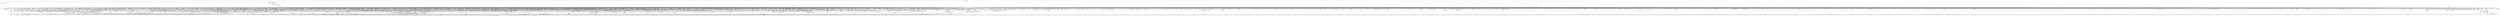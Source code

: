 digraph kerncollapsed {
    "__kern_my_cpu_offset_37" [color="black"];
    "Indirect call45" [color="black"];
    "__raw_spin_unlock_irqrestore.constprop.0_2" [color="black"];
    "timer_delete_hook" [color="black"];
    "do_raw_spin_lock_116" [color="black"];
    "mas_safe_pivot" [color="black"];
    "freezing_slow_path" [color="black"];
    "cpumask_weight" [color="black"];
    "queued_read_lock_slowpath" [color="black"];
    "Indirect call44" [color="black"];
    "test_ti_thread_flag_7" [color="black"];
    "__wake_up_common" [color="black"];
    "__cmpxchg_case_mb_32_4" [color="black"];
    "do_raw_spin_lock.constprop.0_10" [color="black"];
    "idle_cpu" [color="black"];
    "mas_data_end" [color="black"];
    "__cmpxchg_case_mb_32_2" [color="black"];
    "rcu_segcblist_advance" [color="black"];
    "__do_set_cpus_allowed" [color="black"];
    "unhash_mnt" [color="black"];
    "tick_get_broadcast_mask" [color="black"];
    "__mnt_want_write_file" [color="black"];
    "slab_is_available" [color="black"];
    "space_used" [color="black"];
    "Indirect call20" [color="black"];
    "mas_prev" [color="black"];
    "__cmpxchg_case_acq_32_3" [color="black"];
    "skb_queue_tail" [color="black"];
    "zone_watermark_ok_safe" [color="black"];
    "list_move_1" [color="black"];
    "mapping_shrinkable_1" [color="black"];
    "io_schedule_prepare" [color="black"];
    "__cmpxchg_case_acq_32.constprop.0_2" [color="black"];
    "crng_make_state" [color="black"];
    "access_ok_16" [color="black"];
    "tk_clock_read" [color="black"];
    "__kmem_obj_info" [color="black"];
    "io_cancel_cb" [color="black"];
    "__percpu_add_case_32_15" [color="black"];
    "Indirect call184" [color="black"];
    "__raw_spin_unlock_irq_37" [color="black"];
    "update_dl_rq_load_avg" [color="black"];
    "Indirect call111" [color="black"];
    "rcu_segcblist_ready_cbs" [color="black"];
    "__gfp_pfmemalloc_flags" [color="black"];
    "invalid_mkclean_vma" [color="black"];
    "xas_load" [color="black"];
    "__percpu_add_case_64_6" [color="black"];
    "cpudl_heapify" [color="black"];
    "tlb_flush_mmu_tlbonly" [color="black"];
    "__raw_spin_lock_irqsave.constprop.0_2" [color="black"];
    "do_raw_spin_lock_69" [color="black"];
    "__raw_spin_lock_31" [color="black"];
    "dev_driver_string" [color="black"];
    "io_should_retry_thread" [color="black"];
    "this_cpu_has_cap.part.0" [color="black"];
    "rt_mutex_slowtrylock" [color="black"];
    "set_kpti_asid_bits" [color="black"];
    "__cmpxchg_case_mb_32_6" [color="black"];
    "strnlen_user" [color="black"];
    "do_raw_spin_lock_57" [color="black"];
    "kmem_valid_obj" [color="black"];
    "replace_mark_chunk" [color="black"];
    "IS_ERR_OR_NULL_3" [color="black"];
    "data_check_size" [color="black"];
    "task_clear_jobctl_pending" [color="black"];
    "__kern_my_cpu_offset_133" [color="black"];
    "wake_up_klogd" [color="black"];
    "retain_dentry" [color="black"];
    "invalid_folio_referenced_vma" [color="black"];
    "Indirect call52" [color="black"];
    "flush_dcache_folio" [color="black"];
    "drain_local_pages" [color="black"];
    "_mix_pool_bytes" [color="black"];
    "copy_from_kernel_nofault_allowed" [color="black"];
    "__d_find_any_alias" [color="black"];
    "__kern_my_cpu_offset_14" [color="black"];
    "pcpu_chunk_populated" [color="black"];
    "collect_posix_cputimers" [color="black"];
    "console_is_usable" [color="black"];
    "ma_slots" [color="black"];
    "__sk_mem_reduce_allocated" [color="black"];
    "xas_pause" [color="black"];
    "mod_zone_state" [color="black"];
    "vma_interval_tree_insert_after" [color="black"];
    "xas_start" [color="black"];
    "Indirect call195" [color="black"];
    "fpsimd_preserve_current_state" [color="black"];
    "do_raw_spin_lock_97" [color="black"];
    "do_raw_spin_lock_47" [color="black"];
    "_double_lock_balance" [color="black"];
    "wp_page_reuse" [color="black"];
    "tsk_fork_get_node" [color="black"];
    "fasync_insert_entry" [color="black"];
    "prb_next_seq" [color="black"];
    "audit_mark_compare" [color="black"];
    "drain_pages" [color="black"];
    "__bitmap_intersects" [color="black"];
    "count_vm_events_1" [color="black"];
    "skb_header_pointer_2" [color="black"];
    "test_ti_thread_flag_11" [color="black"];
    "find_first_bit_3" [color="black"];
    "defer_console_output" [color="black"];
    "pvm_find_va_enclose_addr" [color="black"];
    "__reuseport_detach_closed_sock" [color="black"];
    "find_suitable_fallback" [color="black"];
    "__raw_spin_lock_64" [color="black"];
    "__update_gt_cputime" [color="black"];
    "Indirect call145" [color="black"];
    "check_class_changed" [color="black"];
    "security_task_getsecid_obj" [color="black"];
    "folio_trylock_2" [color="black"];
    "__raw_spin_lock_49" [color="black"];
    "workingset_update_node" [color="black"];
    "__raw_spin_lock_irqsave_32" [color="black"];
    "__raw_spin_lock_irq_7" [color="black"];
    "vm_commit_limit" [color="black"];
    "kmap_local_page" [color="black"];
    "folio_size_2" [color="black"];
    "__raw_spin_lock_irq_35" [color="black"];
    "get_work_pwq" [color="black"];
    "io_run_local_work_continue" [color="black"];
    "__clear_open_fd" [color="black"];
    "find_next_bit_6" [color="black"];
    "arch_get_random_seed_longs" [color="black"];
    "do_raw_spin_lock_36" [color="black"];
    "anon_vma_interval_tree_post_update_vma" [color="black"];
    "tty_termios_input_baud_rate" [color="black"];
    "d_hash" [color="black"];
    "flush_tlb_mm" [color="black"];
    "pm_runtime_deactivate_timer" [color="black"];
    "req_set_fail_4" [color="black"];
    "exit_oom_victim" [color="black"];
    "debug_locks_off" [color="black"];
    "vm_unacct_memory_1" [color="black"];
    "__io_acct_run_queue" [color="black"];
    "hrtimer_cancel" [color="black"];
    "update_sctlr_el1" [color="black"];
    "hlist_bl_lock" [color="black"];
    "cpumask_and.isra.0_1" [color="black"];
    "find_next_zero_bit" [color="black"];
    "clear_ti_thread_flag" [color="black"];
    "capacity_of" [color="black"];
    "Indirect call178" [color="black"];
    "rt_mutex_top_waiter" [color="black"];
    "__bitmap_equal" [color="black"];
    "__mutex_add_waiter" [color="black"];
    "rcu_gpnum_ovf" [color="black"];
    "cpu_clock_sample_group" [color="black"];
    "prepend_path" [color="black"];
    "__cmpxchg_case_acq_32.constprop.0_20" [color="black"];
    "shrink_lock_dentry" [color="black"];
    "__raw_spin_lock_irq_5" [color="black"];
    "skb_may_tx_timestamp.part.0" [color="black"];
    "__raw_spin_trylock_1" [color="black"];
    "tlb_remove_table_smp_sync" [color="black"];
    "bit_waitqueue" [color="black"];
    "notifier_call_chain" [color="black"];
    "percpu_ref_noop_confirm_switch" [color="black"];
    "rcu_dynticks_snap" [color="black"];
    "vma_interval_tree_remove" [color="black"];
    "lock_mount_hash" [color="black"];
    "find_alive_thread.isra.0" [color="black"];
    "try_release_thread_stack_to_cache" [color="black"];
    "Indirect call5" [color="black"];
    "__raw_spin_lock_irq_6" [color="black"];
    "__count_vm_events_1" [color="black"];
    "Indirect call171" [color="black"];
    "io_timeout_extract" [color="black"];
    "decay_load" [color="black"];
    "percpu_ref_get_many" [color="black"];
    "__irq_domain_deactivate_irq" [color="black"];
    "pm_runtime_put_noidle_2" [color="black"];
    "do_raw_spin_lock_24" [color="black"];
    "__update_load_avg_cfs_rq" [color="black"];
    "io_poll_remove_entry" [color="black"];
    "__anon_vma_interval_tree_subtree_search" [color="black"];
    "__raw_spin_unlock_irq_4" [color="black"];
    "__kern_my_cpu_offset_4" [color="black"];
    "pick_next_pushable_dl_task" [color="black"];
    "__raw_spin_lock_52" [color="black"];
    "__find_vmap_area.constprop.0" [color="black"];
    "compaction_defer_reset" [color="black"];
    "_compound_head_1" [color="black"];
    "arch_local_irq_disable_2" [color="black"];
    "Indirect call92" [color="black"];
    "pmd_set_huge" [color="black"];
    "hrtimer_start_expires" [color="black"];
    "find_first_bit_4" [color="black"];
    "Indirect call28" [color="black"];
    "task_ppid_nr" [color="black"];
    "nsec_to_clock_t" [color="black"];
    "propagation_next" [color="black"];
    "do_raw_spin_lock_99" [color="black"];
    "futex_get_value_locked" [color="black"];
    "dev_xmit_recursion_dec" [color="black"];
    "hrtimer_reprogram.constprop.0" [color="black"];
    "__rb_erase_color" [color="black"];
    "__raw_spin_lock_irqsave_42" [color="black"];
    "allow_write_access" [color="black"];
    "set_ti_thread_flag_4" [color="black"];
    "__kern_my_cpu_offset_19" [color="black"];
    "kmalloc_size_roundup" [color="black"];
    "do_raw_spin_lock_118" [color="black"];
    "compact_lock_irqsave" [color="black"];
    "Indirect call14" [color="black"];
    "__pageblock_pfn_to_page" [color="black"];
    "find_next_bit.constprop.0_8" [color="black"];
    "__hlist_del" [color="black"];
    "strcspn" [color="black"];
    "__raw_spin_lock_46" [color="black"];
    "__raw_spin_unlock_irqrestore_10" [color="black"];
    "radix_tree_iter_tag_clear" [color="black"];
    "tty_update_time" [color="black"];
    "detach_entity_load_avg" [color="black"];
    "kasprintf" [color="black"];
    "Indirect call75" [color="black"];
    "__kern_my_cpu_offset_16" [color="black"];
    "arch_local_irq_save_2" [color="black"];
    "vma_interval_tree_iter_first" [color="black"];
    "cpumask_subset" [color="black"];
    "chacha_block_generic" [color="black"];
    "pageblock_skip_persistent" [color="black"];
    "mte_parent_slot" [color="black"];
    "cpu_online_2" [color="black"];
    "access_ok_2" [color="black"];
    "__radix_tree_lookup" [color="black"];
    "xas_find" [color="black"];
    "Indirect call218" [color="black"];
    "__percpu_add_case_64_7" [color="black"];
    "__xa_clear_mark" [color="black"];
    "__futex_unqueue" [color="black"];
    "pgattr_change_is_safe" [color="black"];
    "__cmpxchg_case_acq_32.constprop.0_18" [color="black"];
    "__raw_spin_unlock_irqrestore_29" [color="black"];
    "do_raw_spin_lock_41" [color="black"];
    "filemap_release_folio" [color="black"];
    "errseq_sample" [color="black"];
    "mutex_can_spin_on_owner" [color="black"];
    "__init_swait_queue_head" [color="black"];
    "cpumask_next.constprop.0" [color="black"];
    "do_raw_spin_lock_31" [color="black"];
    "__cmpxchg_case_acq_64_1" [color="black"];
    "mte_update_gcr_excl.isra.0" [color="black"];
    "io_is_timeout_noseq" [color="black"];
    "security_release_secctx" [color="black"];
    "Indirect call32" [color="black"];
    "pcpu_post_unmap_tlb_flush" [color="black"];
    "flush_tlb_batched_pending" [color="black"];
    "tty_termios_baud_rate" [color="black"];
    "_copy_from_user_7" [color="black"];
    "io_wq_work_match_item" [color="black"];
    "console_verbose" [color="black"];
    "group_close_release" [color="black"];
    "Indirect call96" [color="black"];
    "mas_store_prealloc.part.0" [color="black"];
    "workingset_test_recent" [color="black"];
    "inc_tlb_flush_pending" [color="black"];
    "this_cpu_has_cap" [color="black"];
    "anon_vma_interval_tree_pre_update_vma" [color="black"];
    "Indirect call30" [color="black"];
    "arch_local_irq_save_5" [color="black"];
    "pick_next_task_idle" [color="black"];
    "do_raw_spin_lock_64" [color="black"];
    "Indirect call65" [color="black"];
    "__raw_spin_lock_63" [color="black"];
    "__raw_spin_unlock_irq" [color="black"];
    "__d_instantiate" [color="black"];
    "Indirect call168" [color="black"];
    "mod_zone_page_state" [color="black"];
    "Indirect call203" [color="black"];
    "__ipi_send_mask" [color="black"];
    "ttwu_do_activate.constprop.0" [color="black"];
    "inode_io_list_move_locked" [color="black"];
    "page_try_share_anon_rmap" [color="black"];
    "mask_irq" [color="black"];
    "gup_signal_pending" [color="black"];
    "find_next_bit_11" [color="black"];
    "ma_pivots" [color="black"];
    "__kern_my_cpu_offset_18" [color="black"];
    "osq_wait_next" [color="black"];
    "arch_local_irq_restore" [color="black"];
    "tag_set" [color="black"];
    "skb_zcopy_clear" [color="black"];
    "lockref_put_or_lock" [color="black"];
    "test_ti_thread_flag_10" [color="black"];
    "__raw_spin_lock_irq_23" [color="black"];
    "find_buddy_page_pfn" [color="black"];
    "auditsc_get_stamp" [color="black"];
    "lru_add_fn" [color="black"];
    "Indirect call181" [color="black"];
    "_compound_head_2" [color="black"];
    "__kern_my_cpu_offset_6" [color="black"];
    "next_online_pgdat" [color="black"];
    "__raw_spin_lock_irqsave_25" [color="black"];
    "__raw_spin_trylock_5" [color="black"];
    "__pfn_to_section" [color="black"];
    "find_unlink_vmap_area" [color="black"];
    "pcpu_update_empty_pages" [color="black"];
    "strnlen" [color="black"];
    "pagefault_enable_2" [color="black"];
    "rcu_poll_gp_seq_end_unlocked" [color="black"];
    "__percpu_add_return_case_32_1" [color="black"];
    "desc_read" [color="black"];
    "__raw_spin_unlock_irqrestore.constprop.0_1" [color="black"];
    "sched_clock_noinstr" [color="black"];
    "io_acct_cancel_pending_work" [color="black"];
    "mapping_allow_writable" [color="black"];
    "do_raw_spin_lock_13" [color="black"];
    "fsnotify_detach_connector_from_object" [color="black"];
    "folio_evictable" [color="black"];
    "__kern_my_cpu_offset_35" [color="black"];
    "__lock_parent" [color="black"];
    "mod_node_page_state" [color="black"];
    "Indirect call177" [color="black"];
    "__count_vm_events_2" [color="black"];
    "fpsimd_save" [color="black"];
    "percpu_ref_put_many.constprop.0_1" [color="black"];
    "__kern_my_cpu_offset_80" [color="black"];
    "jiffies_to_usecs" [color="black"];
    "int_sqrt" [color="black"];
    "security_sock_rcv_skb" [color="black"];
    "alloc_fs_context" [color="black"];
    "__list_del_entry" [color="black"];
    "__pi_strcmp" [color="black"];
    "prb_reserve_in_last" [color="black"];
    "__raw_spin_unlock_irq_12" [color="black"];
    "__dev_fwnode" [color="black"];
    "__cmpwait_case_32_1" [color="black"];
    "recalc_sigpending_tsk" [color="black"];
    "audit_comparator" [color="black"];
    "rcu_seq_end_1" [color="black"];
    "call_function_single_prep_ipi" [color="black"];
    "set_next_task" [color="black"];
    "task_join_group_stop" [color="black"];
    "__integrity_iint_find" [color="black"];
    "_task_util_est" [color="black"];
    "security_free_mnt_opts" [color="black"];
    "mab_mas_cp" [color="black"];
    "mab_shift_right" [color="black"];
    "__free_one_page" [color="black"];
    "__raw_spin_trylock_3" [color="black"];
    "mas_new_ma_node" [color="black"];
    "__isolate_free_page" [color="black"];
    "lazy_max_pages" [color="black"];
    "Indirect call31" [color="black"];
    "memcg_charge_kernel_stack.part.0" [color="black"];
    "thread_group_cputime" [color="black"];
    "__remove_hrtimer" [color="black"];
    "Indirect call38" [color="black"];
    "fetch_robust_entry" [color="black"];
    "get_file" [color="black"];
    "__raw_read_unlock.constprop.0" [color="black"];
    "__io_prep_linked_timeout" [color="black"];
    "io_poll_remove_entries" [color="black"];
    "arch_irq_work_raise" [color="black"];
    "next_signal" [color="black"];
    "cpumask_any_and_distribute" [color="black"];
    "mapping_shrinkable_2" [color="black"];
    "smp_call_function_single" [color="black"];
    "put_dec_trunc8" [color="black"];
    "vmf_pte_changed" [color="black"];
    "cpumask_empty_3" [color="black"];
    "desc_make_reusable" [color="black"];
    "mas_put_in_tree" [color="black"];
    "__task_pid_nr_ns" [color="black"];
    "inode_to_bdi" [color="black"];
    "Indirect call159" [color="black"];
    "__bitmap_and" [color="black"];
    "attach_task" [color="black"];
    "prb_read_valid" [color="black"];
    "rt_mutex_setprio" [color="black"];
    "xas_next_entry.constprop.0" [color="black"];
    "__dl_update" [color="black"];
    "find_lock_later_rq" [color="black"];
    "unreserve_highatomic_pageblock" [color="black"];
    "inode_lru_list_del" [color="black"];
    "Indirect call39" [color="black"];
    "timerqueue_iterate_next" [color="black"];
    "try_to_take_rt_mutex" [color="black"];
    "arch_tlbbatch_should_defer.constprop.0" [color="black"];
    "Indirect call174" [color="black"];
    "page_move_anon_rmap" [color="black"];
    "__cmpxchg_case_rel_64" [color="black"];
    "Indirect call51" [color="black"];
    "dev_nit_active" [color="black"];
    "count_vm_event_1" [color="black"];
    "wants_signal" [color="black"];
    "io_cancel_task_cb" [color="black"];
    "__mutex_remove_waiter" [color="black"];
    "list_del_3" [color="black"];
    "Indirect call197" [color="black"];
    "sock_flag.constprop.0" [color="black"];
    "kill_super_notify" [color="black"];
    "__lshrti3" [color="black"];
    "__raw_spin_unlock_irq_20" [color="black"];
    "rcu_start_this_gp" [color="black"];
    "anon_inode_getfd" [color="black"];
    "__kern_my_cpu_offset_23" [color="black"];
    "__raw_spin_unlock_irqrestore_15" [color="black"];
    "unlock_task_sighand.isra.0_1" [color="black"];
    "__acct_reclaim_writeback" [color="black"];
    "Indirect call84" [color="black"];
    "__raw_spin_lock_irq_32" [color="black"];
    "group_classify" [color="black"];
    "__try_to_del_timer_sync" [color="black"];
    "__raw_spin_lock_irqsave_34" [color="black"];
    "fatal_signal_pending_4" [color="black"];
    "arch_local_irq_restore_3" [color="black"];
    "update_rt_rq_load_avg" [color="black"];
    "do_raw_spin_lock_50" [color="black"];
    "folio_evictable_1" [color="black"];
    "irq_work_queue" [color="black"];
    "mas_pop_node" [color="black"];
    "__attach_mnt" [color="black"];
    "_prb_read_valid" [color="black"];
    "check_preempt_curr" [color="black"];
    "Indirect call150" [color="black"];
    "__printk_safe_exit" [color="black"];
    "__cmpxchg_case_acq_32" [color="black"];
    "u64_stats_inc" [color="black"];
    "inactive_is_low.constprop.0" [color="black"];
    "raw_spin_rq_trylock" [color="black"];
    "__kern_my_cpu_offset_11" [color="black"];
    "xas_error.isra.0_1" [color="black"];
    "__raw_spin_lock_irqsave_29" [color="black"];
    "percpu_counter_add_batch" [color="black"];
    "rcu_is_watching" [color="black"];
    "page_ref_dec_and_test" [color="black"];
    "do_raw_spin_lock_88" [color="black"];
    "tcp_get_info_chrono_stats" [color="black"];
    "task_pid_vnr" [color="black"];
    "split_map_pages" [color="black"];
    "pcpu_unit_page_offset" [color="black"];
    "__raw_spin_lock_irqsave.constprop.0_9" [color="black"];
    "__rb_change_child.constprop.0" [color="black"];
    "rcu_seq_end" [color="black"];
    "set_swapper_pgd" [color="black"];
    "read_sanitised_ftr_reg" [color="black"];
    "page_ref_dec_and_test_2" [color="black"];
    "Indirect call9" [color="black"];
    "task_pid_vnr_1" [color="black"];
    "get_state_synchronize_rcu_full" [color="black"];
    "pagetable_pte_dtor" [color="black"];
    "Indirect call133" [color="black"];
    "test_tsk_need_resched" [color="black"];
    "move_linked_works" [color="black"];
    "rcu_gp_is_normal" [color="black"];
    "__raw_spin_lock_30" [color="black"];
    "get_pwq" [color="black"];
    "test_and_set_bit_lock.constprop.0" [color="black"];
    "inode_maybe_inc_iversion" [color="black"];
    "_atomic_dec_and_lock" [color="black"];
    "rwsem_spin_on_owner" [color="black"];
    "__raw_spin_lock_16" [color="black"];
    "mas_next_slot" [color="black"];
    "pagefault_enable" [color="black"];
    "mas_find_child" [color="black"];
    "mast_split_data" [color="black"];
    "fsnotify" [color="black"];
    "put_prev_task" [color="black"];
    "__io_put_kbuf_list" [color="black"];
    "queued_write_lock_slowpath" [color="black"];
    "Indirect call4" [color="black"];
    "page_mapping" [color="black"];
    "dequeue_task" [color="black"];
    "kernfs_should_drain_open_files" [color="black"];
    "pte_to_swp_entry" [color="black"];
    "anon_vma_interval_tree_remove" [color="black"];
    "io_wq_work_match_all" [color="black"];
    "__msecs_to_jiffies" [color="black"];
    "mas_set_alloc_req" [color="black"];
    "__mod_node_page_state" [color="black"];
    "__cmpxchg_case_mb_32_3" [color="black"];
    "__kern_my_cpu_offset_70" [color="black"];
    "kthread_is_per_cpu" [color="black"];
    "__raw_spin_lock_32" [color="black"];
    "rpm_check_suspend_allowed" [color="black"];
    "purge_fragmented_block" [color="black"];
    "set_work_data" [color="black"];
    "do_raw_spin_lock_30" [color="black"];
    "do_raw_spin_lock_1" [color="black"];
    "Indirect call143" [color="black"];
    "skb_orphan_1" [color="black"];
    "u64_stats_add_1" [color="black"];
    "io_req_defer_failed" [color="black"];
    "sk_leave_memory_pressure" [color="black"];
    "pwq_activate_inactive_work" [color="black"];
    "lru_move_tail_fn" [color="black"];
    "num_other_online_cpus" [color="black"];
    "__printk_cpu_sync_put" [color="black"];
    "blake2s_compress" [color="black"];
    "do_raw_spin_lock_85" [color="black"];
    "put_dec" [color="black"];
    "__list_del_entry_1" [color="black"];
    "__cmpxchg_case_acq_32.constprop.0_6" [color="black"];
    "access_ok_14" [color="black"];
    "mast_spanning_rebalance.isra.0" [color="black"];
    "Indirect call115" [color="black"];
    "lock_timer_base" [color="black"];
    "page_ref_inc_2" [color="black"];
    "mm_counter_file" [color="black"];
    "__kern_my_cpu_offset_62" [color="black"];
    "netdev_start_xmit" [color="black"];
    "Indirect call135" [color="black"];
    "arch_local_irq_save_8" [color="black"];
    "Indirect call167" [color="black"];
    "do_csum" [color="black"];
    "kernfs_get" [color="black"];
    "tty_audit_fork" [color="black"];
    "hlist_del_init" [color="black"];
    "queued_spin_lock_slowpath" [color="black"];
    "mapping_shrinkable" [color="black"];
    "__raw_spin_lock_irq_25" [color="black"];
    "__skb_set_length" [color="black"];
    "compound_order_2" [color="black"];
    "rcu_is_cpu_rrupt_from_idle" [color="black"];
    "__raw_spin_lock_irqsave_3" [color="black"];
    "peernet2id" [color="black"];
    "anon_vma_interval_tree_insert" [color="black"];
    "security_task_kill" [color="black"];
    "exit_task_stack_account" [color="black"];
    "cpu_clock_sample" [color="black"];
    "clear_page" [color="black"];
    "__cmpxchg_case_mb_64_4" [color="black"];
    "Indirect call95" [color="black"];
    "access_ok_39" [color="black"];
    "Indirect call11" [color="black"];
    "io_wq_get_acct" [color="black"];
    "Indirect call67" [color="black"];
    "prepend" [color="black"];
    "task_call_func" [color="black"];
    "do_raw_spin_lock_33" [color="black"];
    "rcu_poll_gp_seq_end" [color="black"];
    "ptep_clear_flush" [color="black"];
    "__next_zones_zonelist" [color="black"];
    "list_del_init_7" [color="black"];
    "mas_set_height" [color="black"];
    "__kern_my_cpu_offset_77" [color="black"];
    "__set_open_fd" [color="black"];
    "Indirect call179" [color="black"];
    "sve_get_vl" [color="black"];
    "other_cpu_in_panic" [color="black"];
    "__raw_spin_lock_irqsave_22" [color="black"];
    "__raw_spin_lock_bh.constprop.0_5" [color="black"];
    "__cmpxchg_case_acq_32_2" [color="black"];
    "enqueue_task" [color="black"];
    "__skb_zcopy_downgrade_managed" [color="black"];
    "__cmpxchg_case_mb_32_13" [color="black"];
    "_compound_head_13" [color="black"];
    "smp_call_function_many_cond" [color="black"];
    "__mod_zone_page_state" [color="black"];
    "vfs_parse_fs_param" [color="black"];
    "__cmpxchg_case_acq_32.constprop.0_12" [color="black"];
    "__put_cpu_fpsimd_context" [color="black"];
    "__count_vm_events_3" [color="black"];
    "__raw_spin_lock_27" [color="black"];
    "recalc_sigpending" [color="black"];
    "reusable_anon_vma" [color="black"];
    "__raw_spin_lock_irq_26" [color="black"];
    "io_poll_find.constprop.0" [color="black"];
    "set_cpu_online" [color="black"];
    "rcu_stall_is_suppressed" [color="black"];
    "task_clear_jobctl_trapping" [color="black"];
    "folio_mapping" [color="black"];
    "do_softirq" [color="black"];
    "strcpy" [color="black"];
    "do_raw_spin_lock_61" [color="black"];
    "futex_hb_waiters_dec" [color="black"];
    "__hrtimer_next_event_base.constprop.0" [color="black"];
    "Indirect call106" [color="black"];
    "folio_lruvec_relock_irq.constprop.0" [color="black"];
    "page_ref_add_1" [color="black"];
    "filemap_check_errors" [color="black"];
    "Indirect call213" [color="black"];
    "__cmpxchg_case_64" [color="black"];
    "__raw_spin_lock_irq.constprop.0_1" [color="black"];
    "irq_enable" [color="black"];
    "wake_up_var" [color="black"];
    "__raw_spin_lock_irq_4" [color="black"];
    "__prepare_to_swait" [color="black"];
    "pcpu_chunk_relocate" [color="black"];
    "pcpu_next_md_free_region" [color="black"];
    "__raw_spin_lock_irqsave_4" [color="black"];
    "inode_cgwb_move_to_attached" [color="black"];
    "pde_subdir_find" [color="black"];
    "find_worker_executing_work" [color="black"];
    "__raw_spin_trylock" [color="black"];
    "mas_max_gap" [color="black"];
    "__raw_spin_lock_irq_3" [color="black"];
    "security_sk_free" [color="black"];
    "cpu_online_3" [color="black"];
    "mas_wr_new_end" [color="black"];
    "move_queued_task.constprop.0" [color="black"];
    "fill_contig_page_info" [color="black"];
    "futex_q_lock" [color="black"];
    "hlist_del_init_2" [color="black"];
    "Indirect call199" [color="black"];
    "rcu_segcblist_extract_done_cbs" [color="black"];
    "__wake_q_add" [color="black"];
    "req_set_fail_3" [color="black"];
    "wake_all_kswapds" [color="black"];
    "u64_stats_add_2" [color="black"];
    "rb_erase_cached.isra.0" [color="black"];
    "sched_clock" [color="black"];
    "rcu_segcblist_add_len" [color="black"];
    "local_bh_enable" [color="black"];
    "dev_bus_name" [color="black"];
    "Indirect call156" [color="black"];
    "Indirect call170" [color="black"];
    "task_rq_lock" [color="black"];
    "spin_lock_irqsave_check_contention" [color="black"];
    "__raw_spin_lock.constprop.0_2" [color="black"];
    "__flush_tlb_page_nosync" [color="black"];
    "mast_ascend" [color="black"];
    "folio_mapped" [color="black"];
    "synchronize_rcu.part.0" [color="black"];
    "cpumask_any_distribute" [color="black"];
    "tlb_gather_mmu" [color="black"];
    "csum_block_add_ext" [color="black"];
    "Indirect call99" [color="black"];
    "__raw_write_unlock_irq_5" [color="black"];
    "kernfs_name_hash" [color="black"];
    "lockref_mark_dead" [color="black"];
    "Indirect call128" [color="black"];
    "Indirect call188" [color="black"];
    "do_raw_spin_lock_83" [color="black"];
    "fpsimd_flush_task_state" [color="black"];
    "sock_flag_3" [color="black"];
    "update_dl_migration" [color="black"];
    "kmalloc_slab" [color="black"];
    "Indirect call33" [color="black"];
    "tty_port_kopened" [color="black"];
    "__mutex_init" [color="black"];
    "fsnotify_update_flags" [color="black"];
    "check_cb_ovld_locked" [color="black"];
    "io_fill_cqe_aux" [color="black"];
    "do_raw_spin_lock_3" [color="black"];
    "spin_lock_irqsave_ssp_contention" [color="black"];
    "clear_ti_thread_flag_3" [color="black"];
    "__raw_spin_lock_20" [color="black"];
    "__printk_cpu_sync_try_get" [color="black"];
    "fprop_reflect_period_percpu.isra.0" [color="black"];
    "fpsimd_save_state" [color="black"];
    "__irq_can_set_affinity" [color="black"];
    "Indirect call80" [color="black"];
    "io_run_cancel" [color="black"];
    "__fsnotify_recalc_mask" [color="black"];
    "sched_clock_cpu" [color="black"];
    "xas_error.isra.0" [color="black"];
    "posix_cpu_timers_exit" [color="black"];
    "dl_bw_cpus" [color="black"];
    "addr_to_vb_xa" [color="black"];
    "netlink_lock_table" [color="black"];
    "prep_compound_page" [color="black"];
    "pgdat_balanced" [color="black"];
    "fsnotify_first_mark" [color="black"];
    "test_ti_thread_flag_22" [color="black"];
    "next_zone" [color="black"];
    "rcu_inkernel_boot_has_ended" [color="black"];
    "kthread_should_stop" [color="black"];
    "__xchg_case_acq_64.isra.0" [color="black"];
    "stackinfo_on_stack" [color="black"];
    "kernfs_root" [color="black"];
    "copyin" [color="black"];
    "mas_find" [color="black"];
    "find_next_bit_13" [color="black"];
    "proto_memory_pcpu_drain" [color="black"];
    "get_pfnblock_flags_mask" [color="black"];
    "Indirect call147" [color="black"];
    "percpu_ref_get_many.constprop.0" [color="black"];
    "override_creds" [color="black"];
    "Indirect call12" [color="black"];
    "percpu_counter_add" [color="black"];
    "wakeup_source_deactivate" [color="black"];
    "vma_iter_config" [color="black"];
    "__raw_spin_unlock_irqrestore_38" [color="black"];
    "folio_total_mapcount" [color="black"];
    "copy_thread" [color="black"];
    "dcache_clean_pou" [color="black"];
    "split_page" [color="black"];
    "__raw_spin_lock_irq_43" [color="black"];
    "test_taint" [color="black"];
    "__cmpxchg_case_acq_32.constprop.0_13" [color="black"];
    "fsnotify_connector_sb" [color="black"];
    "may_mount" [color="black"];
    "do_raw_spin_lock_86" [color="black"];
    "auditd_test_task" [color="black"];
    "xas_retry" [color="black"];
    "prb_commit" [color="black"];
    "__xas_next" [color="black"];
    "set_page_dirty" [color="black"];
    "compaction_free" [color="black"];
    "mnt_get_writers" [color="black"];
    "__attach_to_pi_owner" [color="black"];
    "hlist_bl_unlock" [color="black"];
    "__add_wait_queue" [color="black"];
    "__raw_spin_lock_irqsave_18" [color="black"];
    "__kern_my_cpu_offset_49" [color="black"];
    "need_seqretry" [color="black"];
    "mas_wr_store_setup" [color="black"];
    "Indirect call24" [color="black"];
    "pfn_valid_1" [color="black"];
    "Indirect call219" [color="black"];
    "cpudl_set" [color="black"];
    "virt_to_folio" [color="black"];
    "pcpu_block_update" [color="black"];
    "__raw_write_lock_irq.constprop.0" [color="black"];
    "device_links_read_unlock" [color="black"];
    "Indirect call29" [color="black"];
    "__raw_spin_unlock_irq_29" [color="black"];
    "update_pm_runtime_accounting" [color="black"];
    "list_move_tail" [color="black"];
    "rcu_poll_gp_seq_start_unlocked" [color="black"];
    "dl_bw_of" [color="black"];
    "do_raw_spin_lock_44" [color="black"];
    "__finish_swait" [color="black"];
    "memmove" [color="black"];
    "gfp_pfmemalloc_allowed" [color="black"];
    "arm64_kernel_unmapped_at_el0_4" [color="black"];
    "Indirect call166" [color="black"];
    "dec_mm_counter" [color="black"];
    "__raw_spin_lock_irqsave_21" [color="black"];
    "__raw_spin_lock_irq_11" [color="black"];
    "do_raw_spin_lock_5" [color="black"];
    "__cmpxchg_case_mb_32_5" [color="black"];
    "__percpu_add_case_32" [color="black"];
    "try_to_unmap_flush" [color="black"];
    "se_weight.isra.0" [color="black"];
    "__kern_my_cpu_offset_17" [color="black"];
    "__raw_spin_lock_irq_21" [color="black"];
    "free_vmap_area_rb_augment_cb_propagate" [color="black"];
    "folio_unlock" [color="black"];
    "set_pud" [color="black"];
    "get_task_exe_file" [color="black"];
    "group_open_release" [color="black"];
    "klist_node_attached" [color="black"];
    "do_raw_spin_lock_9" [color="black"];
    "Indirect call47" [color="black"];
    "mas_allocated.isra.0" [color="black"];
    "do_raw_spin_lock_60" [color="black"];
    "xa_is_node" [color="black"];
    "Indirect call21" [color="black"];
    "ktime_get_real_ts64" [color="black"];
    "mas_ascend" [color="black"];
    "Indirect call165" [color="black"];
    "Indirect call131" [color="black"];
    "Indirect call8" [color="black"];
    "xas_result" [color="black"];
    "mas_store_b_node" [color="black"];
    "iov_iter_revert" [color="black"];
    "net_eq_idr" [color="black"];
    "find_vma" [color="black"];
    "change_page_range" [color="black"];
    "__io_disarm_linked_timeout" [color="black"];
    "rwsem_set_nonspinnable" [color="black"];
    "Indirect call175" [color="black"];
    "lock_parent" [color="black"];
    "__disable_irq" [color="black"];
    "rcu_cblist_init" [color="black"];
    "do_raw_spin_lock_117" [color="black"];
    "redirty_tail_locked" [color="black"];
    "audit_uid_comparator" [color="black"];
    "Indirect call41" [color="black"];
    "__kern_my_cpu_offset_26" [color="black"];
    "folio_mapped_2" [color="black"];
    "__lock_task_sighand" [color="black"];
    "__percpu_counter_sum" [color="black"];
    "workingset_eviction" [color="black"];
    "find_task_by_vpid" [color="black"];
    "arch_asym_cpu_priority" [color="black"];
    "find_filesystem" [color="black"];
    "__kern_my_cpu_offset_25" [color="black"];
    "__cmpxchg_case_acq_32.constprop.0_21" [color="black"];
    "Indirect call189" [color="black"];
    "memchr" [color="black"];
    "list_del_init_6" [color="black"];
    "__cmpxchg_case_8" [color="black"];
    "process_shares_mm" [color="black"];
    "__update_load_avg_se" [color="black"];
    "__kern_my_cpu_offset_24" [color="black"];
    "down_read_trylock" [color="black"];
    "skb_tailroom_1" [color="black"];
    "__dput_to_list" [color="black"];
    "attach_pid" [color="black"];
    "expand" [color="black"];
    "clear_ti_thread_flag_8" [color="black"];
    "list_splice_tail_init" [color="black"];
    "__audit_uring_entry" [color="black"];
    "__raw_read_lock.constprop.0_1" [color="black"];
    "Indirect call55" [color="black"];
    "vma_fs_can_writeback" [color="black"];
    "vma_interval_tree_insert" [color="black"];
    "pte_mkdirty" [color="black"];
    "do_raw_spin_lock_38" [color="black"];
    "mas_update_gap" [color="black"];
    "do_raw_spin_lock_18" [color="black"];
    "Indirect call97" [color="black"];
    "skb_tailroom_2" [color="black"];
    "netlink_unlock_table" [color="black"];
    "slab_want_init_on_alloc" [color="black"];
    "Indirect call40" [color="black"];
    "lookup_constant" [color="black"];
    "get_filesystem" [color="black"];
    "__xchg_case_mb_64.constprop.0_3" [color="black"];
    "anon_vma_interval_tree_iter_first" [color="black"];
    "__raw_spin_unlock_irqrestore_37" [color="black"];
    "__get_cpu_fpsimd_context" [color="black"];
    "cpumask_first_and" [color="black"];
    "__raw_spin_unlock_irqrestore_32" [color="black"];
    "pi_state_update_owner" [color="black"];
    "init_completion" [color="black"];
    "__dl_clear_params" [color="black"];
    "reweight_task" [color="black"];
    "__raw_spin_lock_18" [color="black"];
    "__kern_my_cpu_offset_50" [color="black"];
    "deactivate_task" [color="black"];
    "path_get" [color="black"];
    "down_trylock" [color="black"];
    "__skb_flow_get_ports" [color="black"];
    "__raw_spin_lock_irqsave.constprop.0_1" [color="black"];
    "Indirect call61" [color="black"];
    "__raw_spin_trylock_4" [color="black"];
    "irq_domain_activate_irq" [color="black"];
    "__raw_spin_lock_irqsave_12" [color="black"];
    "Indirect call85" [color="black"];
    "__rt_mutex_slowtrylock" [color="black"];
    "mm_set_has_pinned_flag" [color="black"];
    "rb_prev" [color="black"];
    "attach_entity_load_avg" [color="black"];
    "get_file_2" [color="black"];
    "__mutex_trylock" [color="black"];
    "compaction_suitable" [color="black"];
    "fragmentation_index" [color="black"];
    "timer_wait_running" [color="black"];
    "Indirect call196" [color="black"];
    "plist_del" [color="black"];
    "find_next_bit_29" [color="black"];
    "local_bh_disable" [color="black"];
    "lookup_mountpoint" [color="black"];
    "rcu_exp_need_qs" [color="black"];
    "__kern_my_cpu_offset_44" [color="black"];
    "current_is_kswapd" [color="black"];
    "__raw_spin_unlock_irq_11" [color="black"];
    "__raw_spin_unlock_irq_5" [color="black"];
    "Indirect call70" [color="black"];
    "find_next_zero_bit_2" [color="black"];
    "xas_init_marks" [color="black"];
    "sk_memory_allocated_sub" [color="black"];
    "__cmpxchg_case_acq_32.constprop.0_17" [color="black"];
    "xa_err" [color="black"];
    "mas_is_err" [color="black"];
    "vfs_parse_fs_string" [color="black"];
    "mas_prev_range" [color="black"];
    "__balance_callbacks" [color="black"];
    "test_ti_thread_flag_21" [color="black"];
    "unlock_page" [color="black"];
    "ma_data_end" [color="black"];
    "__page_cache_release" [color="black"];
    "get_cred" [color="black"];
    "__update_min_deadline" [color="black"];
    "netlink_overrun" [color="black"];
    "Indirect call82" [color="black"];
    "do_raw_spin_lock_67" [color="black"];
    "do_raw_spin_lock_48" [color="black"];
    "mas_adopt_children.isra.0" [color="black"];
    "find_submount" [color="black"];
    "update_cfs_rq_load_avg.isra.0" [color="black"];
    "arch_smp_send_reschedule" [color="black"];
    "__raw_spin_unlock_irq_18" [color="black"];
    "sane_fdtable_size" [color="black"];
    "raw_spin_rq_lock_nested" [color="black"];
    "__kern_my_cpu_offset_38" [color="black"];
    "folio_nr_pages_1" [color="black"];
    "find_next_bit_17" [color="black"];
    "find_next_and_bit.constprop.0" [color="black"];
    "Indirect call54" [color="black"];
    "is_subdir" [color="black"];
    "__ksize" [color="black"];
    "pcpu_chunk_slot" [color="black"];
    "move_freelist_tail" [color="black"];
    "tlb_remove_table_sync_one" [color="black"];
    "Indirect call0" [color="black"];
    "put_unused_fd" [color="black"];
    "Indirect call217" [color="black"];
    "rwsem_read_trylock" [color="black"];
    "task_sched_runtime" [color="black"];
    "count_vm_event_2" [color="black"];
    "mas_bulk_rebalance" [color="black"];
    "console_trylock" [color="black"];
    "signal_set_stop_flags" [color="black"];
    "fatal_signal_pending_1" [color="black"];
    "folio_isolate_lru" [color="black"];
    "Indirect call152" [color="black"];
    "__percpu_add_case_32_13" [color="black"];
    "prb_final_commit" [color="black"];
    "fsnotify_free_mark" [color="black"];
    "zone_page_state_snapshot" [color="black"];
    "__tlb_reset_range" [color="black"];
    "ktime_get_mono_fast_ns" [color="black"];
    "deny_write_access.isra.0" [color="black"];
    "rb_insert_color_cached" [color="black"];
    "zone_reclaimable_pages" [color="black"];
    "hrtimer_force_reprogram.constprop.0" [color="black"];
    "Indirect call220" [color="black"];
    "flush_signal_handlers" [color="black"];
    "signalfd_cleanup" [color="black"];
    "Indirect call1" [color="black"];
    "rcu_segcblist_entrain" [color="black"];
    "sock_inuse_add" [color="black"];
    "Indirect call193" [color="black"];
    "__folio_cancel_dirty" [color="black"];
    "__wake_up_pollfree" [color="black"];
    "pcpu_page_idx" [color="black"];
    "mapping_unmap_writable" [color="black"];
    "posix_cputimers_group_init" [color="black"];
    "Indirect call125" [color="black"];
    "logfc" [color="black"];
    "post_init_entity_util_avg" [color="black"];
    "__cmpxchg_case_mb_64_2" [color="black"];
    "hrtimer_try_to_cancel" [color="black"];
    "min_deadline_cb_propagate" [color="black"];
    "Indirect call10" [color="black"];
    "Indirect call144" [color="black"];
    "skb_zcopy_downgrade_managed" [color="black"];
    "__cmpxchg_case_acq_64" [color="black"];
    "global_dirtyable_memory" [color="black"];
    "__raw_spin_lock_3" [color="black"];
    "rcu_poll_gp_seq_start" [color="black"];
    "d_instantiate" [color="black"];
    "__kern_my_cpu_offset_52" [color="black"];
    "should_fail_alloc_page" [color="black"];
    "mod_node_state" [color="black"];
    "Indirect call73" [color="black"];
    "eth_type_vlan" [color="black"];
    "strncmp" [color="black"];
    "count_vm_events_2" [color="black"];
    "Indirect call201" [color="black"];
    "wb_dirty_limits" [color="black"];
    "sock_rfree" [color="black"];
    "queued_read_unlock.constprop.0_2" [color="black"];
    "invalid_migration_vma" [color="black"];
    "mas_split_final_node.isra.0" [color="black"];
    "test_ti_thread_flag_4" [color="black"];
    "__pi_strlen" [color="black"];
    "do_raw_spin_lock_16" [color="black"];
    "mas_push_node" [color="black"];
    "irq_work_single" [color="black"];
    "Indirect call180" [color="black"];
    "oom_unkillable_task.isra.0" [color="black"];
    "sync_exp_work_done" [color="black"];
    "__irq_disable" [color="black"];
    "__raw_spin_unlock_irq_45" [color="black"];
    "__dl_add" [color="black"];
    "radix_tree_tag_get" [color="black"];
    "wake_up_bit" [color="black"];
    "__reuseport_detach_sock.isra.0" [color="black"];
    "__raw_spin_unlock_irqrestore_24" [color="black"];
    "__skb_set_length_1" [color="black"];
    "sched_cgroup_fork" [color="black"];
    "__raw_spin_lock_irqsave_19" [color="black"];
    "__raw_spin_lock_42" [color="black"];
    "io_poll_can_finish_inline.isra.0" [color="black"];
    "pcpu_size_to_slot" [color="black"];
    "__kern_my_cpu_offset_83" [color="black"];
    "rcu_seq_set_state" [color="black"];
    "wakeup_kswapd" [color="black"];
    "cpumask_intersects.constprop.0_1" [color="black"];
    "xa_mk_value" [color="black"];
    "__raw_spin_lock_24" [color="black"];
    "take_dentry_name_snapshot" [color="black"];
    "_compound_head_4" [color="black"];
    "__raw_spin_lock_irqsave_51" [color="black"];
    "llist_reverse_order" [color="black"];
    "class_raw_spinlock_irqsave_destructor" [color="black"];
    "arch_local_irq_save_7" [color="black"];
    "data_alloc" [color="black"];
    "fatal_signal_pending_3" [color="black"];
    "Indirect call77" [color="black"];
    "free_vmap_area_rb_augment_cb_rotate" [color="black"];
    "qdisc_qstats_cpu_qlen_dec" [color="black"];
    "__preempt_count_add.constprop.0_1" [color="black"];
    "__raw_spin_lock_irqsave_17" [color="black"];
    "Indirect call23" [color="black"];
    "mas_wr_end_piv" [color="black"];
    "finish_swait" [color="black"];
    "system_supports_address_auth_1" [color="black"];
    "kthread_data" [color="black"];
    "resched_curr" [color="black"];
    "Indirect call93" [color="black"];
    "rt_mutex_futex_trylock" [color="black"];
    "page_ref_inc_4" [color="black"];
    "dl_rq_of_se" [color="black"];
    "sync_icache_aliases" [color="black"];
    "list_del_1" [color="black"];
    "signal_pending_11" [color="black"];
    "pfn_swap_entry_to_page" [color="black"];
    "set_tsk_need_resched" [color="black"];
    "_find_last_bit" [color="black"];
    "update_blocked_averages" [color="black"];
    "security_current_getsecid_subj" [color="black"];
    "__raw_write_lock_irq_1" [color="black"];
    "io_cancel_req_match" [color="black"];
    "Indirect call155" [color="black"];
    "exit_rcu" [color="black"];
    "__raw_spin_lock_irqsave_39" [color="black"];
    "mas_prev_sibling" [color="black"];
    "Indirect call154" [color="black"];
    "_find_first_zero_bit" [color="black"];
    "Indirect call146" [color="black"];
    "xa_load" [color="black"];
    "__irq_work_queue_local" [color="black"];
    "rcu_cblist_dequeue" [color="black"];
    "mte_destroy_descend.constprop.0" [color="black"];
    "__raw_spin_unlock_irqrestore_2" [color="black"];
    "node_page_state_add" [color="black"];
    "pcpu_find_block_fit" [color="black"];
    "__wb_calc_thresh" [color="black"];
    "online_section_nr" [color="black"];
    "Indirect call74" [color="black"];
    "cpudl_heapify_up" [color="black"];
    "__accumulate_pelt_segments" [color="black"];
    "Indirect call129" [color="black"];
    "get_file_1" [color="black"];
    "init_timer_key" [color="black"];
    "security_audit_rule_match" [color="black"];
    "cpu_mitigations_off" [color="black"];
    "Indirect call112" [color="black"];
    "enqueue_hrtimer.constprop.0" [color="black"];
    "signal_pending_state" [color="black"];
    "do_kernel_restart" [color="black"];
    "__kern_my_cpu_offset_2" [color="black"];
    "__raw_spin_lock_irqsave_6" [color="black"];
    "skb_header_cloned" [color="black"];
    "__kern_my_cpu_offset_53" [color="black"];
    "Indirect call214" [color="black"];
    "__smp_call_single_queue" [color="black"];
    "chacha_permute" [color="black"];
    "Indirect call209" [color="black"];
    "_copy_from_iter" [color="black"];
    "blake2s_update" [color="black"];
    "arch_stack_walk" [color="black"];
    "Indirect call134" [color="black"];
    "arch_local_irq_save_1" [color="black"];
    "__lookup_mnt" [color="black"];
    "copy_page" [color="black"];
    "noop_dirty_folio" [color="black"];
    "Indirect call116" [color="black"];
    "is_zero_page" [color="black"];
    "find_next_bit_18" [color="black"];
    "do_raw_spin_lock_43" [color="black"];
    "posix_cpu_timer_rearm" [color="black"];
    "futex_cmpxchg_value_locked" [color="black"];
    "d_lru_del" [color="black"];
    "rcu_segcblist_accelerate" [color="black"];
    "Indirect call64" [color="black"];
    "vma_needs_dirty_tracking" [color="black"];
    "find_later_rq" [color="black"];
    "Indirect call126" [color="black"];
    "legacy_init_fs_context" [color="black"];
    "Indirect call60" [color="black"];
    "can_migrate_task" [color="black"];
    "__raw_read_lock.constprop.0_5" [color="black"];
    "tlb_flush_mmu_tlbonly_1" [color="black"];
    "netdev_name" [color="black"];
    "__raw_spin_lock_4" [color="black"];
    "memset" [color="black"];
    "__raw_spin_unlock_irq.constprop.0_2" [color="black"];
    "sub_running_bw.isra.0" [color="black"];
    "__kern_my_cpu_offset_60" [color="black"];
    "current_wq_worker" [color="black"];
    "is_cpu_allowed" [color="black"];
    "to_kthread" [color="black"];
    "mas_find_setup.constprop.0" [color="black"];
    "mnt_get_count" [color="black"];
    "io_poll_mark_cancelled" [color="black"];
    "mas_wr_walk_index.isra.0" [color="black"];
    "__raw_spin_unlock_irq_7" [color="black"];
    "add_device_randomness" [color="black"];
    "__arm64_sys_fsopen" [color="black"];
    "__raw_spin_unlock_irq_35" [color="black"];
    "get_ucounts_or_wrap" [color="black"];
    "__set_task_special" [color="black"];
    "update_min_vruntime" [color="black"];
    "find_vmap_area" [color="black"];
    "pud_set_huge" [color="black"];
    "tty_ldisc_open" [color="black"];
    "_compound_head" [color="black"];
    "__kern_my_cpu_offset_56" [color="black"];
    "fatal_signal_pending_5" [color="black"];
    "io_wq_cancel_pending_work" [color="black"];
    "del_page_from_free_list" [color="black"];
    "do_raw_spin_lock.constprop.0_6" [color="black"];
    "mmget" [color="black"];
    "is_bad_inode" [color="black"];
    "mte_copy_page_tags" [color="black"];
    "virt_to_slab" [color="black"];
    "pcpu_init_md_blocks" [color="black"];
    "pcpu_next_fit_region.constprop.0" [color="black"];
    "__cmpwait_case_32_2" [color="black"];
    "mas_safe_min" [color="black"];
    "wb_stat_mod" [color="black"];
    "io_prep_async_work" [color="black"];
    "kthread_probe_data" [color="black"];
    "domain_dirty_limits" [color="black"];
    "is_vmalloc_addr" [color="black"];
    "__kern_my_cpu_offset_89" [color="black"];
    "Indirect call149" [color="black"];
    "security_capable" [color="black"];
    "do_raw_spin_lock_26" [color="black"];
    "arch_local_irq_enable_2" [color="black"];
    "try_check_zero" [color="black"];
    "Indirect call163" [color="black"];
    "Indirect call206" [color="black"];
    "_find_next_and_bit" [color="black"];
    "mod_timer" [color="black"];
    "wb_stat_error" [color="black"];
    "node_tag_clear" [color="black"];
    "Indirect call83" [color="black"];
    "_get_random_bytes" [color="black"];
    "audit_string_contains_control" [color="black"];
    "__anon_vma_interval_tree_augment_rotate" [color="black"];
    "__raw_spin_lock_irq_19" [color="black"];
    "find_lock_task_mm" [color="black"];
    "mas_start" [color="black"];
    "irq_chip_retrigger_hierarchy" [color="black"];
    "mas_next" [color="black"];
    "Indirect call48" [color="black"];
    "page_ref_add" [color="black"];
    "xa_find" [color="black"];
    "access_ok_43" [color="black"];
    "fsnotify_put_sb_connectors" [color="black"];
    "mutex_trylock" [color="black"];
    "Indirect call140" [color="black"];
    "__futex_queue" [color="black"];
    "rt_mutex_init_proxy_locked" [color="black"];
    "mas_prev_setup.constprop.0" [color="black"];
    "xas_set_order.part.0" [color="black"];
    "put_filesystem" [color="black"];
    "__raw_spin_unlock_irq_3" [color="black"];
    "__raw_spin_lock_irq_20" [color="black"];
    "Indirect call198" [color="black"];
    "Indirect call46" [color="black"];
    "arch_teardown_dma_ops" [color="black"];
    "__cmpxchg_case_mb_64_7" [color="black"];
    "hrtimer_forward" [color="black"];
    "find_next_bit_15" [color="black"];
    "kobj_child_ns_ops" [color="black"];
    "prep_new_page" [color="black"];
    "task_rq_unlock" [color="black"];
    "Indirect call185" [color="black"];
    "netlink_has_listeners" [color="black"];
    "timerqueue_del" [color="black"];
    "Indirect call3" [color="black"];
    "Indirect call88" [color="black"];
    "__kern_my_cpu_offset_42" [color="black"];
    "mast_fill_bnode" [color="black"];
    "io_get_cqe_overflow" [color="black"];
    "add_wait_queue_exclusive" [color="black"];
    "sb_clear_inode_writeback" [color="black"];
    "fscontext_alloc_log" [color="black"];
    "Indirect call17" [color="black"];
    "kmemdup_nul" [color="black"];
    "Indirect call15" [color="black"];
    "__raw_spin_lock_irqsave_5" [color="black"];
    "__raw_spin_lock_irq" [color="black"];
    "__raw_spin_lock_irqsave.constprop.0_8" [color="black"];
    "mas_state_walk" [color="black"];
    "arch_send_call_function_ipi_mask" [color="black"];
    "__flow_hash_from_keys" [color="black"];
    "__raw_spin_lock_23" [color="black"];
    "tty_driver_flush_buffer" [color="black"];
    "do_raw_spin_lock_56" [color="black"];
    "Indirect call142" [color="black"];
    "show_mem_node_skip" [color="black"];
    "__remove_inode_hash" [color="black"];
    "calc_delta_fair" [color="black"];
    "avg_vruntime" [color="black"];
    "kmap_atomic_1" [color="black"];
    "Indirect call91" [color="black"];
    "Indirect call89" [color="black"];
    "try_grab_page" [color="black"];
    "__raw_spin_lock_irqsave_1" [color="black"];
    "add_wait_queue" [color="black"];
    "wb_has_dirty_io" [color="black"];
    "Indirect call37" [color="black"];
    "__cmpxchg_case_rel_32" [color="black"];
    "__raw_spin_lock_irq_18" [color="black"];
    "pageblock_pfn_to_page" [color="black"];
    "Indirect call216" [color="black"];
    "sock_rmem_free" [color="black"];
    "__timer_delete_sync" [color="black"];
    "__cmpxchg_case_acq_32.constprop.0_10" [color="black"];
    "pud_clear_huge" [color="black"];
    "set_area_direct_map" [color="black"];
    "_compound_head_3" [color="black"];
    "rcu_exp_jiffies_till_stall_check" [color="black"];
    "maybe_mkwrite.isra.0" [color="black"];
    "vma_address" [color="black"];
    "crng_fast_key_erasure" [color="black"];
    "irq_get_irq_data" [color="black"];
    "__printk_cpu_sync_wait" [color="black"];
    "generic_exec_single" [color="black"];
    "rcu_advance_cbs" [color="black"];
    "__raw_write_lock_irq" [color="black"];
    "__efistub_caches_clean_inval_pou" [color="black"];
    "xas_next_entry" [color="black"];
    "post_ttbr_update_workaround" [color="black"];
    "__posix_timers_find" [color="black"];
    "irqd_irq_disabled.isra.0" [color="black"];
    "mnt_set_mountpoint" [color="black"];
    "mas_next_range" [color="black"];
    "mas_leaf_max_gap" [color="black"];
    "__raw_spin_lock_irqsave.constprop.0_7" [color="black"];
    "_prb_commit" [color="black"];
    "audit_rate_check.part.0" [color="black"];
    "get_page" [color="black"];
    "desc_read_finalized_seq" [color="black"];
    "__percpu_add_case_64.constprop.0" [color="black"];
    "__fsnotify_update_child_dentry_flags" [color="black"];
    "put_fs_context" [color="black"];
    "__to_kthread" [color="black"];
    "__raw_spin_lock_irqsave_41" [color="black"];
    "__do_once_start" [color="black"];
    "__raw_spin_unlock_irq_28" [color="black"];
    "__raw_spin_unlock_irqrestore_18" [color="black"];
    "list_lru_del" [color="black"];
    "Indirect call160" [color="black"];
    "folio_add_new_anon_rmap" [color="black"];
    "mab_calc_split" [color="black"];
    "Indirect call141" [color="black"];
    "Indirect call81" [color="black"];
    "security_d_instantiate" [color="black"];
    "get_work_pool" [color="black"];
    "wb_io_lists_depopulated" [color="black"];
    "read_seqbegin_or_lock" [color="black"];
    "__timer_delete" [color="black"];
    "min_deadline_cb_rotate" [color="black"];
    "percpu_ref_put_many.constprop.0" [color="black"];
    "__set_close_on_exec.isra.0" [color="black"];
    "flush_tlb_kernel_range" [color="black"];
    "folio_mapped_3" [color="black"];
    "remove_wait_queue" [color="black"];
    "Indirect call173" [color="black"];
    "skb_zcopy" [color="black"];
    "__kern_my_cpu_offset_76" [color="black"];
    "__raw_spin_lock_14" [color="black"];
    "isolation_suitable.isra.0" [color="black"];
    "__raw_spin_unlock_irq_23" [color="black"];
    "folio_trylock" [color="black"];
    "__raw_spin_unlock_bh.constprop.0" [color="black"];
    "xas_next_offset" [color="black"];
    "dl_task_is_earliest_deadline" [color="black"];
    "strndup_user" [color="black"];
    "mte_sync_tags" [color="black"];
    "bstats_update" [color="black"];
    "fsnotify_group_assert_locked" [color="black"];
    "pcpu_alloc_area" [color="black"];
    "Indirect call211" [color="black"];
    "__hrtimer_get_next_event" [color="black"];
    "__sync_icache_dcache" [color="black"];
    "find_next_bit_10" [color="black"];
    "__skb_checksum" [color="black"];
    "Indirect call109" [color="black"];
    "find_next_bit.constprop.0_6" [color="black"];
    "Indirect call124" [color="black"];
    "cpupri_set" [color="black"];
    "cpu_util_cfs_boost" [color="black"];
    "mte_zero_clear_page_tags" [color="black"];
    "__srcu_read_lock" [color="black"];
    "__wb_update_bandwidth.constprop.0" [color="black"];
    "__irq_get_desc_lock" [color="black"];
    "flush_tlb_mm_1" [color="black"];
    "__kern_my_cpu_offset_36" [color="black"];
    "Indirect call49" [color="black"];
    "lockref_get" [color="black"];
    "pcpu_block_refresh_hint" [color="black"];
    "__kern_my_cpu_offset_51" [color="black"];
    "test_and_set_ti_thread_flag_1" [color="black"];
    "Indirect call186" [color="black"];
    "folio_not_mapped" [color="black"];
    "find_first_bit_6" [color="black"];
    "__kern_my_cpu_offset_54" [color="black"];
    "skb_flow_get_icmp_tci" [color="black"];
    "Indirect call194" [color="black"];
    "slab_want_init_on_free" [color="black"];
    "mas_set_parent.constprop.0" [color="black"];
    "Indirect call110" [color="black"];
    "task_curr" [color="black"];
    "Indirect call200" [color="black"];
    "Indirect call118" [color="black"];
    "get_mm_exe_file" [color="black"];
    "arm_timer" [color="black"];
    "Indirect call207" [color="black"];
    "tick_get_broadcast_device" [color="black"];
    "Indirect call157" [color="black"];
    "Indirect call137" [color="black"];
    "igrab" [color="black"];
    "set_ptes.constprop.0.isra.0_1" [color="black"];
    "rseq_migrate" [color="black"];
    "folio_activate_fn" [color="black"];
    "__mnt_drop_write_file" [color="black"];
    "blake2s_final" [color="black"];
    "tlb_gather_mmu_fullmm" [color="black"];
    "Indirect call148" [color="black"];
    "__task_will_free_mem" [color="black"];
    "Indirect call2" [color="black"];
    "do_raw_spin_lock_6" [color="black"];
    "irq_set_thread_affinity" [color="black"];
    "pte_offset_kernel.isra.0" [color="black"];
    "__sw_hweight64" [color="black"];
    "__cmpxchg_case_mb_32_10" [color="black"];
    "d_path" [color="black"];
    "get_random_bytes" [color="black"];
    "__kern_my_cpu_offset_28" [color="black"];
    "__percpu_down_write_trylock" [color="black"];
    "xas_set_mark" [color="black"];
    "Indirect call164" [color="black"];
    "qdisc_qstats_cpu_qlen_inc" [color="black"];
    "fatal_signal_pending_6" [color="black"];
    "get_ldops" [color="black"];
    "calc_wheel_index" [color="black"];
    "put_ldops.constprop.0" [color="black"];
    "compaction_zonelist_suitable" [color="black"];
    "dput_to_list" [color="black"];
    "Indirect call78" [color="black"];
    "task_sigpending_1" [color="black"];
    "security_fs_context_parse_param" [color="black"];
    "need_active_balance" [color="black"];
    "__skb_dequeue_3" [color="black"];
    "__var_waitqueue" [color="black"];
    "__bitmap_subset" [color="black"];
    "Indirect call18" [color="black"];
    "llist_add_batch" [color="black"];
    "console_srcu_read_unlock" [color="black"];
    "Indirect call22" [color="black"];
    "__raw_spin_lock_irq_34" [color="black"];
    "__raw_spin_lock_15" [color="black"];
    "find_busiest_group" [color="black"];
    "do_raw_spin_lock_28" [color="black"];
    "__dl_sub" [color="black"];
    "__raw_spin_unlock_irqrestore_14" [color="black"];
    "___d_drop" [color="black"];
    "__raw_spin_lock_irqsave_23" [color="black"];
    "mnt_add_count" [color="black"];
    "osq_unlock" [color="black"];
    "do_raw_spin_lock_87" [color="black"];
    "do_raw_spin_lock" [color="black"];
    "__raw_write_lock.constprop.0_1" [color="black"];
    "pm_qos_update_flags" [color="black"];
    "inode_add_lru" [color="black"];
    "__kern_my_cpu_offset_61" [color="black"];
    "compound_order_1" [color="black"];
    "__iget" [color="black"];
    "clear_inode" [color="black"];
    "kick_process" [color="black"];
    "Indirect call190" [color="black"];
    "__dev_pm_qos_resume_latency" [color="black"];
    "cpu_util.constprop.0" [color="black"];
    "is_valid_gup_args" [color="black"];
    "ihold" [color="black"];
    "mtree_load" [color="black"];
    "do_raw_spin_lock_80" [color="black"];
    "kthread_insert_work_sanity_check" [color="black"];
    "__raw_spin_lock_34" [color="black"];
    "Indirect call153" [color="black"];
    "fsnotify_grab_connector" [color="black"];
    "mmgrab_1" [color="black"];
    "strchr" [color="black"];
    "xas_not_node" [color="black"];
    "folio_mapped_1" [color="black"];
    "system_supports_tlb_range" [color="black"];
    "__bitmap_weight" [color="black"];
    "Indirect call117" [color="black"];
    "__raw_spin_lock_2" [color="black"];
    "qdisc_run_begin" [color="black"];
    "qdisc_maybe_clear_missed" [color="black"];
    "vma_last_pgoff" [color="black"];
    "do_raw_spin_lock_93" [color="black"];
    "Indirect call66" [color="black"];
    "__ptrace_link" [color="black"];
    "cpu_online_1" [color="black"];
    "__raw_spin_lock" [color="black"];
    "next_mnt" [color="black"];
    "Indirect call120" [color="black"];
    "__remove_shared_vm_struct.constprop.0" [color="black"];
    "pfn_is_map_memory" [color="black"];
    "clear_ti_thread_flag_5" [color="black"];
    "__kern_my_cpu_offset_74" [color="black"];
    "page_ref_inc_1" [color="black"];
    "memzero_explicit" [color="black"];
    "first_zones_zonelist" [color="black"];
    "__fprop_add_percpu_max" [color="black"];
    "select_collect2" [color="black"];
    "__raw_spin_unlock_irqrestore_11" [color="black"];
    "cpu_timer_dequeue" [color="black"];
    "skb_tailroom" [color="black"];
    "rcu_segcblist_init" [color="black"];
    "rcu_segcblist_move_seglen" [color="black"];
    "tag_clear" [color="black"];
    "tick_get_device" [color="black"];
    "ktime_get_real_seconds" [color="black"];
    "wb_io_lists_populated" [color="black"];
    "call_on_irq_stack" [color="black"];
    "clear_siginfo" [color="black"];
    "read_seqbegin.constprop.0" [color="black"];
    "__arch_copy_from_user" [color="black"];
    "list_del_2" [color="black"];
    "__srcu_read_unlock" [color="black"];
    "efi_reboot" [color="black"];
    "gup_must_unshare" [color="black"];
    "Indirect call192" [color="black"];
    "prb_reserve" [color="black"];
    "Indirect call72" [color="black"];
    "put_dec_full8" [color="black"];
    "__cmpxchg_case_acq_32.constprop.0_9" [color="black"];
    "timer_reduce" [color="black"];
    "rwsem_set_reader_owned" [color="black"];
    "rt_mutex_proxy_unlock" [color="black"];
    "kernfs_next_descendant_post" [color="black"];
    "__raw_spin_unlock_irq_38" [color="black"];
    "folio_order" [color="black"];
    "extfrag_for_order" [color="black"];
    "__init_waitqueue_head" [color="black"];
    "do_raw_spin_lock_27" [color="black"];
    "mas_mab_cp" [color="black"];
    "page_vma_mapped_walk_done" [color="black"];
    "pid_task" [color="black"];
    "mas_next_setup.constprop.0" [color="black"];
    "jiffies_to_msecs" [color="black"];
    "mntget" [color="black"];
    "update_sd_lb_stats" [color="black"];
    "__raw_read_unlock.constprop.0_2" [color="black"];
    "__peernet2id" [color="black"];
    "d_walk" [color="black"];
    "Indirect call187" [color="black"];
    "folio_nr_pages_3" [color="black"];
    "__mutex_trylock_common" [color="black"];
    "dl_clear_overload.part.0" [color="black"];
    "__percpu_add_case_32_20" [color="black"];
    "internal_add_timer" [color="black"];
    "d_shrink_del" [color="black"];
    "prepare_to_swait_event" [color="black"];
    "__clear_close_on_exec.isra.0" [color="black"];
    "post_alloc_hook" [color="black"];
    "convert_prio" [color="black"];
    "__raw_read_lock_irqsave.constprop.0_1" [color="black"];
    "xas_reload" [color="black"];
    "zone_page_state_add" [color="black"];
    "set_task_reclaim_state" [color="black"];
    "flush_dcache_page" [color="black"];
    "mm_trace_rss_stat" [color="black"];
    "do_raw_spin_lock_23" [color="black"];
    "test_ti_thread_flag_6" [color="black"];
    "find_next_bit.constprop.0_7" [color="black"];
    "get_next_ino" [color="black"];
    "Indirect call34" [color="black"];
    "is_current_pgrp_orphaned" [color="black"];
    "mas_walk" [color="black"];
    "Indirect call6" [color="black"];
    "mte_update_sctlr_user" [color="black"];
    "folio_test_uptodate" [color="black"];
    "find_next_bit.constprop.0_5" [color="black"];
    "Indirect call221" [color="black"];
    "prb_first_valid_seq" [color="black"];
    "__dev_put.part.0" [color="black"];
    "Indirect call36" [color="black"];
    "pcpu_block_update_hint_alloc" [color="black"];
    "folio_account_cleaned" [color="black"];
    "__skb_header_pointer" [color="black"];
    "get_fs_type" [color="black"];
    "smp_call_function_many" [color="black"];
    "__fprop_add_percpu" [color="black"];
    "tlb_flush_1" [color="black"];
    "__kern_my_cpu_offset_55" [color="black"];
    "double_rq_lock" [color="black"];
    "do_raw_spin_lock_72" [color="black"];
    "is_software_node" [color="black"];
    "is_migration_entry" [color="black"];
    "__raw_spin_lock_irq_12" [color="black"];
    "mte_clear_page_tags" [color="black"];
    "no_page_table" [color="black"];
    "Indirect call16" [color="black"];
    "update_group_capacity" [color="black"];
    "__percpu_add_case_32_21" [color="black"];
    "list_lru_add" [color="black"];
    "Indirect call59" [color="black"];
    "queued_read_lock.constprop.0" [color="black"];
    "__raw_spin_unlock_irq_36" [color="black"];
    "find_first_bit_1" [color="black"];
    "find_next_zero_bit_1" [color="black"];
    "do_raw_spin_lock_25" [color="black"];
    "rcu_gp_is_expedited" [color="black"];
    "Indirect call121" [color="black"];
    "Indirect call19" [color="black"];
    "Indirect call204" [color="black"];
    "__raw_spin_unlock_irqrestore_17" [color="black"];
    "console_srcu_read_lock" [color="black"];
    "Indirect call151" [color="black"];
    "irqd_set.isra.0_1" [color="black"];
    "__cmpxchg_case_mb_64" [color="black"];
    "rb_insert_color" [color="black"];
    "rcu_accelerate_cbs" [color="black"];
    "tk_xtime.constprop.0" [color="black"];
    "__printk_safe_enter" [color="black"];
    "do_raw_spin_lock_52" [color="black"];
    "__percpu_add_case_32_3" [color="black"];
    "Indirect call69" [color="black"];
    "list_del_init" [color="black"];
    "__cmpxchg_case_mb_32.constprop.0" [color="black"];
    "__wake_up_parent" [color="black"];
    "mte_thread_switch" [color="black"];
    "do_raw_spin_lock_7" [color="black"];
    "skb_cloned" [color="black"];
    "_find_next_zero_bit" [color="black"];
    "Indirect call136" [color="black"];
    "list_splice" [color="black"];
    "sme_save_state" [color="black"];
    "Indirect call122" [color="black"];
    "__kern_my_cpu_offset_91" [color="black"];
    "task_sigpending_2" [color="black"];
    "pmd_offset.isra.0" [color="black"];
    "zone_watermark_fast.constprop.0" [color="black"];
    "lru_lazyfree_fn" [color="black"];
    "page_vma_mapped_walk_done_1" [color="black"];
    "dec_rlimit_ucounts" [color="black"];
    "__wake_up_bit" [color="black"];
    "__raw_spin_lock_6" [color="black"];
    "__raw_spin_lock_irqsave_52" [color="black"];
    "__wake_up_klogd.part.0" [color="black"];
    "add_nr_running" [color="black"];
    "__percpu_add_case_64_3" [color="black"];
    "__raw_spin_lock_irq_17" [color="black"];
    "__raw_spin_unlock_irq_1" [color="black"];
    "req_set_fail" [color="black"];
    "workingset_age_nonresident" [color="black"];
    "__raw_spin_lock_irqsave_7" [color="black"];
    "forward_timer_base" [color="black"];
    "compound_order" [color="black"];
    "ttwu_queue_wakelist" [color="black"];
    "Indirect call35" [color="black"];
    "percpu_counter_dec" [color="black"];
    "__sw_hweight32" [color="black"];
    "folio_trylock_4" [color="black"];
    "pm_runtime_autosuspend_expiration" [color="black"];
    "sub_rq_bw.isra.0" [color="black"];
    "__local_bh_enable_ip" [color="black"];
    "sock_flag_1" [color="black"];
    "lru_note_cost" [color="black"];
    "list_del_init_8" [color="black"];
    "oom_badness" [color="black"];
    "xas_find_marked" [color="black"];
    "__raw_spin_lock_62" [color="black"];
    "mas_rewalk_if_dead" [color="black"];
    "rcu_segcblist_first_pend_cb" [color="black"];
    "security_secid_to_secctx" [color="black"];
    "__raw_spin_unlock_irqrestore_1" [color="black"];
    "find_next_bit.constprop.0_1" [color="black"];
    "enqueue_pushable_dl_task" [color="black"];
    "Indirect call79" [color="black"];
    "cpumask_next_and" [color="black"];
    "__raw_spin_lock_21" [color="black"];
    "dev_pm_disable_wake_irq_check" [color="black"];
    "set_task_cpu" [color="black"];
    "fast_dput" [color="black"];
    "vm_stat_account" [color="black"];
    "find_vma_prev" [color="black"];
    "Indirect call103" [color="black"];
    "audit_gid_comparator" [color="black"];
    "sve_state_size" [color="black"];
    "Indirect call27" [color="black"];
    "arch_local_irq_save_4" [color="black"];
    "do_raw_spin_lock_11" [color="black"];
    "Indirect call162" [color="black"];
    "__raw_spin_unlock_irq.constprop.0_1" [color="black"];
    "folio_nr_pages" [color="black"];
    "arm64_kernel_unmapped_at_el0_3" [color="black"];
    "do_raw_spin_lock_66" [color="black"];
    "will_become_orphaned_pgrp" [color="black"];
    "Indirect call43" [color="black"];
    "get_state_synchronize_rcu" [color="black"];
    "io_cancel_ctx_cb" [color="black"];
    "Indirect call53" [color="black"];
    "system_supports_mte_1" [color="black"];
    "tick_get_wakeup_device" [color="black"];
    "__page_dup_rmap.constprop.0" [color="black"];
    "__cmpwait_case_32_3" [color="black"];
    "print_tainted" [color="black"];
    "find_task_by_pid_ns" [color="black"];
    "io_file_get_flags" [color="black"];
    "fsnotify_handle_inode_event.isra.0" [color="black"];
    "move_freepages_block" [color="black"];
    "should_failslab" [color="black"];
    "__mnt_drop_write" [color="black"];
    "vfs_parse_monolithic_sep" [color="black"];
    "mas_descend" [color="black"];
    "__kern_my_cpu_offset_21" [color="black"];
    "__raw_spin_unlock_irqrestore" [color="black"];
    "pm_ops_is_empty" [color="black"];
    "put_cpu_fpsimd_context" [color="black"];
    "kmsg_dump" [color="black"];
    "__percpu_add_case_64" [color="black"];
    "xas_update.isra.0" [color="black"];
    "__raw_spin_unlock_irq_19" [color="black"];
    "eventfd_signal_mask" [color="black"];
    "__irq_domain_activate_irq" [color="black"];
    "io_cqring_wake" [color="black"];
    "__count_vm_events" [color="black"];
    "strreplace" [color="black"];
    "cpudl_find" [color="black"];
    "get_task_mm" [color="black"];
    "prepare_to_wait_exclusive" [color="black"];
    "__raw_spin_lock_irqsave.constprop.0_3" [color="black"];
    "Indirect call123" [color="black"];
    "folio_wake_bit" [color="black"];
    "Indirect call202" [color="black"];
    "cpu_do_switch_mm" [color="black"];
    "__kern_my_cpu_offset_15" [color="black"];
    "io_wq_exit_start" [color="black"];
    "csum_partial" [color="black"];
    "do_raw_spin_lock_32" [color="black"];
    "do_raw_spin_lock_37" [color="black"];
    "mt_find" [color="black"];
    "pid_nr_ns" [color="black"];
    "arch_get_random_longs" [color="black"];
    "Indirect call169" [color="black"];
    "__rt_mutex_futex_trylock" [color="black"];
    "__percpu_add_case_64.constprop.0_3" [color="black"];
    "tty_name" [color="black"];
    "__wake_up_common_lock" [color="black"];
    "mutex_spin_on_owner" [color="black"];
    "security_inode_init_security_anon" [color="black"];
    "xas_find_conflict" [color="black"];
    "__raw_spin_unlock_irq_43" [color="black"];
    "Indirect call130" [color="black"];
    "tlb_flush" [color="black"];
    "_atomic_dec_and_lock_irqsave" [color="black"];
    "do_raw_spin_lock_8" [color="black"];
    "task_participate_group_stop" [color="black"];
    "finish_wait" [color="black"];
    "do_raw_spin_lock_12" [color="black"];
    "page_ref_inc_3" [color="black"];
    "free_pcppages_bulk" [color="black"];
    "steal_suitable_fallback" [color="black"];
    "cpumask_first" [color="black"];
    "radix_tree_lookup" [color="black"];
    "atomic_notifier_call_chain" [color="black"];
    "sched_asym_prefer" [color="black"];
    "irq_disable" [color="black"];
    "find_next_and_bit" [color="black"];
    "list_del_init_3" [color="black"];
    "folio_anon_vma" [color="black"];
    "bsearch" [color="black"];
    "simple_xattr_space" [color="black"];
    "io_put_kbuf_comp.isra.0" [color="black"];
    "get_new_cred.constprop.0" [color="black"];
    "__cmpxchg_case_acq_32.constprop.0_8" [color="black"];
    "kill_device" [color="black"];
    "propagate_mount_unlock" [color="black"];
    "__raw_spin_lock_43" [color="black"];
    "__rb_insert_augmented" [color="black"];
    "Indirect call7" [color="black"];
    "super_wake" [color="black"];
    "do_raw_spin_lock_15" [color="black"];
    "kernel_init_pages" [color="black"];
    "Indirect call68" [color="black"];
    "do_raw_spin_lock_45" [color="black"];
    "system_supports_generic_auth" [color="black"];
    "__raw_spin_lock.constprop.0" [color="black"];
    "mutex_is_locked" [color="black"];
    "__raw_read_lock.constprop.0_3" [color="black"];
    "__raw_spin_lock_12" [color="black"];
    "arch_local_irq_restore_1" [color="black"];
    "idr_for_each" [color="black"];
    "____core____" [color="kernel"];
    "ldsem_down_read_trylock" [color="black"];
    "mte_dead_walk" [color="black"];
    "prepare_to_wait_event" [color="black"];
    "copy_fd_bitmaps" [color="black"];
    "skip_atoi" [color="black"];
    "mas_set_split_parent.isra.0" [color="black"];
    "lock_mnt_tree" [color="black"];
    "timekeeping_get_ns" [color="black"];
    "__raw_spin_lock_26" [color="black"];
    "hrtimer_active" [color="black"];
    "folio_nr_pages_2" [color="black"];
    "lru_deactivate_fn" [color="black"];
    "set_pfnblock_flags_mask" [color="black"];
    "__cmpxchg_case_mb_64_1" [color="black"];
    "d_flags_for_inode" [color="black"];
    "__raw_spin_lock_54" [color="black"];
    "io_req_complete_defer" [color="black"];
    "lock_hrtimer_base" [color="black"];
    "blake2s.constprop.0" [color="black"];
    "skb_pfmemalloc" [color="black"];
    "new_context" [color="black"];
    "zone_page_state_snapshot.constprop.0" [color="black"];
    "check_vma_flags" [color="black"];
    "_raw_spin_rq_lock_irqsave" [color="black"];
    "do_raw_spin_lock_73" [color="black"];
    "do_init_timer.constprop.0" [color="black"];
    "__raw_spin_unlock_irqrestore_21" [color="black"];
    "pm_runtime_get_noresume" [color="black"];
    "Indirect call102" [color="black"];
    "access_ok_12" [color="black"];
    "Indirect call13" [color="black"];
    "io_acct_run_queue" [color="black"];
    "__init_rwsem" [color="black"];
    "rb_first" [color="black"];
    "io_cqe_cache_refill" [color="black"];
    "get_group_info.isra.0" [color="black"];
    "device_links_read_lock" [color="black"];
    "__cmpxchg_case_acq_32.constprop.0_5" [color="black"];
    "mte_set_pivot" [color="black"];
    "__rpm_get_callback" [color="black"];
    "cpu_timer_task_rcu" [color="black"];
    "lowest_in_progress" [color="black"];
    "__raw_spin_unlock_irqrestore_31" [color="black"];
    "Indirect call63" [color="black"];
    "load_unaligned_zeropad_1" [color="black"];
    "gup_folio_next" [color="black"];
    "__siphash_unaligned" [color="black"];
    "task_active_pid_ns" [color="black"];
    "_find_first_and_bit" [color="black"];
    "folio_mark_dirty" [color="black"];
    "raw_spin_rq_lock_1" [color="black"];
    "migrate_disable" [color="black"];
    "check_and_switch_context" [color="black"];
    "__raw_spin_unlock_irq_21" [color="black"];
    "release_thread" [color="black"];
    "tag_get" [color="black"];
    "__cmpwait_case_32" [color="black"];
    "__raw_spin_lock_irqsave_15" [color="black"];
    "__raw_spin_lock_irq_41" [color="black"];
    "folio_pfn" [color="black"];
    "mm_counter" [color="black"];
    "plist_add" [color="black"];
    "test_ti_thread_flag_19" [color="black"];
    "vma_interval_tree_augment_rotate" [color="black"];
    "sig_handler_ignored" [color="black"];
    "Indirect call158" [color="black"];
    "copy_user_highpage" [color="black"];
    "__raw_spin_unlock_irqrestore_5" [color="black"];
    "ksize" [color="black"];
    "workingset_refault" [color="black"];
    "timespec64_equal" [color="black"];
    "find_next_bit.constprop.0_14" [color="black"];
    "Indirect call58" [color="black"];
    "__cmpxchg_case_acq_32.constprop.0_16" [color="black"];
    "__page_set_anon_rmap" [color="black"];
    "irq_work_claim" [color="black"];
    "prepare_alloc_pages.constprop.0" [color="black"];
    "__cmpxchg_case_64.isra.0" [color="black"];
    "dl_set_overload.part.0" [color="black"];
    "Indirect call25" [color="black"];
    "d_find_any_alias" [color="black"];
    "Indirect call87" [color="black"];
    "detach_if_pending" [color="black"];
    "aio_nr_sub" [color="black"];
    "do_raw_spin_lock.constprop.0_14" [color="black"];
    "pfn_valid_2" [color="black"];
    "mtree_range_walk" [color="black"];
    "do_raw_spin_lock_10" [color="black"];
    "__mnt_want_write" [color="black"];
    "Indirect call107" [color="black"];
    "__raw_spin_lock_irqsave_50" [color="black"];
    "device_pm_check_callbacks" [color="black"];
    "__reset_isolation_pfn" [color="black"];
    "Indirect call176" [color="black"];
    "__task_rq_lock" [color="black"];
    "xas_clear_mark" [color="black"];
    "Indirect call119" [color="black"];
    "rcu_seq_start_1" [color="black"];
    "activate_task" [color="black"];
    "timerqueue_add" [color="black"];
    "ktime_add_safe" [color="black"];
    "idr_find" [color="black"];
    "set_tlb_ubc_flush_pending" [color="black"];
    "account_pipe_buffers" [color="black"];
    "find_vm_area" [color="black"];
    "panic_smp_self_stop" [color="black"];
    "lru_note_cost_refault" [color="black"];
    "Indirect call56" [color="black"];
    "unlock_mount_hash" [color="black"];
    "__raw_spin_lock.constprop.0_1" [color="black"];
    "Indirect call71" [color="black"];
    "raw_spin_rq_unlock_irqrestore" [color="black"];
    "disable_irq_nosync" [color="black"];
    "signal_pending_state_1" [color="black"];
    "__zone_watermark_ok" [color="black"];
    "mte_dead_leaves.constprop.0" [color="black"];
    "__down_trylock_console_sem.constprop.0" [color="black"];
    "mas_parent_type" [color="black"];
    "__set_fixmap" [color="black"];
    "cpus_share_cache" [color="black"];
    "set_ti_thread_flag" [color="black"];
    "unmask_irq" [color="black"];
    "__raw_read_unlock.constprop.0_4" [color="black"];
    "__cmpxchg_case_acq_32_1" [color="black"];
    "allow_direct_reclaim" [color="black"];
    "vma_is_secretmem" [color="black"];
    "__pi_memcmp" [color="black"];
    "set_next_entity" [color="black"];
    "raw_spin_rq_unlock" [color="black"];
    "__raw_spin_lock_irqsave" [color="black"];
    "vma_interval_tree_iter_next" [color="black"];
    "__preempt_count_sub" [color="black"];
    "kernfs_leftmost_descendant" [color="black"];
    "fd_install" [color="black"];
    "smp_call_function" [color="black"];
    "xa_find_after" [color="black"];
    "__cmpxchg_case_acq_32.constprop.0_14" [color="black"];
    "mab_no_null_split" [color="black"];
    "skb_checksum" [color="black"];
    "__bitmap_set" [color="black"];
    "__raw_spin_lock_41" [color="black"];
    "security_audit_rule_free" [color="black"];
    "do_softirq_own_stack" [color="black"];
    "has_managed_dma" [color="black"];
    "arch_local_irq_save_3" [color="black"];
    "update_cached_migrate" [color="black"];
    "__note_gp_changes" [color="black"];
    "ptep_set_access_flags" [color="black"];
    "__cmpxchg_case_acq_32.constprop.0_19" [color="black"];
    "find_next_bit.constprop.0_21" [color="black"];
    "cpu_active" [color="black"];
    "pde_subdir_first" [color="black"];
    "init_entity_runnable_average" [color="black"];
    "membarrier_update_current_mm" [color="black"];
    "find_next_bit.constprop.0_11" [color="black"];
    "freezing" [color="black"];
    "folio_trylock_1" [color="black"];
    "inc_rlimit_ucounts" [color="black"];
    "folio_trylock_flag" [color="black"];
    "__kern_my_cpu_offset_27" [color="black"];
    "__raw_spin_unlock_irqrestore_6" [color="black"];
    "__delay" [color="black"];
    "Indirect call98" [color="black"];
    "__raw_spin_lock_irq.constprop.0_2" [color="black"];
    "hlist_del_init_4" [color="black"];
    "find_next_bit_3" [color="black"];
    "__pick_first_entity" [color="black"];
    "__raw_spin_lock_irq_1" [color="black"];
    "cpumask_and.isra.0_3" [color="black"];
    "do_raw_spin_lock_51" [color="black"];
    "Indirect call104" [color="black"];
    "cpu_switch_to" [color="black"];
    "kobj_ns_ops" [color="black"];
    "Indirect call94" [color="black"];
    "wakeup_kcompactd" [color="black"];
    "qdisc_qstats_cpu_backlog_dec" [color="black"];
    "set_pageblock_migratetype" [color="black"];
    "futex_q_unlock" [color="black"];
    "Indirect call105" [color="black"];
    "__raw_spin_lock_irqsave_11" [color="black"];
    "cd_forget" [color="black"];
    "futex_hash" [color="black"];
    "hrtimer_start_range_ns" [color="black"];
    "cfs_rq_of" [color="black"];
    "vmalloc_to_page" [color="black"];
    "Indirect call50" [color="black"];
    "csum_partial_ext" [color="black"];
    "set_ptes.isra.0" [color="black"];
    "get_data" [color="black"];
    "__percpu_add_case_64_1" [color="black"];
    "__raw_read_unlock.constprop.0_6" [color="black"];
    "can_set_direct_map" [color="black"];
    "memdup_user" [color="black"];
    "inode_io_list_del" [color="black"];
    "Indirect call183" [color="black"];
    "__raw_spin_unlock_irqrestore_12" [color="black"];
    "do_raw_spin_lock_58" [color="black"];
    "__anon_vma_interval_tree_augment_propagate" [color="black"];
    "__raw_spin_unlock_irqrestore_33" [color="black"];
    "arch_local_irq_restore_2" [color="black"];
    "percpu_counter_set" [color="black"];
    "copy_highpage" [color="black"];
    "check_preempt_curr_dl" [color="black"];
    "Indirect call101" [color="black"];
    "__xchg_case_mb_32.constprop.0" [color="black"];
    "virt_to_head_page.isra.0" [color="black"];
    "mab_set_b_end" [color="black"];
    "radix_tree_load_root" [color="black"];
    "page_ref_dec_and_test_1" [color="black"];
    "futex_top_waiter" [color="black"];
    "mas_alloc_req.isra.0" [color="black"];
    "ptrauth_keys_install_user" [color="black"];
    "Indirect call57" [color="black"];
    "__const_udelay" [color="black"];
    "__mod_lruvec_state" [color="black"];
    "kvasprintf" [color="black"];
    "arch_local_irq_save" [color="black"];
    "__cmpxchg_case_mb_64_6" [color="black"];
    "__raw_spin_unlock_irqrestore_4" [color="black"];
    "memblock_search" [color="black"];
    "cpu_online" [color="black"];
    "mnt_dec_writers" [color="black"];
    "clear_ti_thread_flag_6" [color="black"];
    "Indirect call138" [color="black"];
    "signal_pending_state_2" [color="black"];
    "task_get_vl" [color="black"];
    "__raw_spin_unlock_irqrestore_3" [color="black"];
    "Indirect call210" [color="black"];
    "no_blink" [color="black"];
    "__irq_startup" [color="black"];
    "mas_push_data" [color="black"];
    "pcpu_chunk_refresh_hint" [color="black"];
    "skb_has_frag_list" [color="black"];
    "check_stable_address_space" [color="black"];
    "__raw_spin_lock_irq_31" [color="black"];
    "d_shrink_add" [color="black"];
    "init_multi_vma_prep" [color="black"];
    "io_poll_get_ownership" [color="black"];
    "get_sd_balance_interval" [color="black"];
    "__inode_add_lru" [color="black"];
    "is_rlimit_overlimit" [color="black"];
    "__percpu_add_case_64.constprop.0_1" [color="black"];
    "__raise_softirq_irqoff" [color="black"];
    "Indirect call108" [color="black"];
    "__kern_my_cpu_offset_79" [color="black"];
    "__bpf_free_used_maps" [color="black"];
    "list_del_init_2" [color="black"];
    "radix_tree_next_chunk" [color="black"];
    "active_load_balance_cpu_stop" [color="black"];
    "Indirect call90" [color="black"];
    "pagefault_disable" [color="black"];
    "copy_from_kernel_nofault" [color="black"];
    "update_rq_clock" [color="black"];
    "copy_to_user_page" [color="black"];
    "rcu_seq_start" [color="black"];
    "Indirect call62" [color="black"];
    "sve_save_state" [color="black"];
    "mas_leaf_set_meta" [color="black"];
    "skb_headers_offset_update" [color="black"];
    "Indirect call26" [color="black"];
    "__kern_my_cpu_offset_71" [color="black"];
    "get_arm64_ftr_reg_nowarn" [color="black"];
    "d_find_alias" [color="black"];
    "select_collect" [color="black"];
    "__rb_rotate_set_parents" [color="black"];
    "__raw_spin_unlock_irq_25" [color="black"];
    "sk_mem_reclaim" [color="black"];
    "__cmpxchg_case_acq_32.constprop.0" [color="black"];
    "system_supports_tlb_range_1" [color="black"];
    "number" [color="black"];
    "do_raw_spin_lock_29" [color="black"];
    "cpumask_copy_1" [color="black"];
    "__pm_relax" [color="black"];
    "__d_drop" [color="black"];
    "pagefault_enable_1" [color="black"];
    "__sk_mem_reclaim" [color="black"];
    "skb_copy_bits" [color="black"];
    "mas_wr_node_walk" [color="black"];
    "double_unlock_balance" [color="black"];
    "group_balance_cpu" [color="black"];
    "dev_xmit_recursion_inc" [color="black"];
    "do_raw_spin_lock_17" [color="black"];
    "list_del_4" [color="black"];
    "bump_cpu_timer" [color="black"];
    "anon_vma_interval_tree_iter_next" [color="black"];
    "signal_pending" [color="black"];
    "tty_ldisc_close" [color="black"];
    "__raw_spin_lock_28" [color="black"];
    "Indirect call86" [color="black"];
    "vma_interval_tree_augment_propagate" [color="black"];
    "do_raw_spin_lock_35" [color="black"];
    "pmd_install" [color="black"];
    "__dequeue_entity" [color="black"];
    "clear_bit_unlock.constprop.0" [color="black"];
    "page_ref_inc_6" [color="black"];
    "__raw_spin_unlock_irq_6" [color="black"];
    "cleanup_timerqueue" [color="black"];
    "device_match_devt" [color="black"];
    "prepare_to_wait" [color="black"];
    "memblock_is_map_memory" [color="black"];
    "do_raw_spin_lock_2" [color="black"];
    "folio_nr_pages_4" [color="black"];
    "arm64_kernel_unmapped_at_el0_2" [color="black"];
    "pmd_offset.isra.0_1" [color="black"];
    "io_put_kbuf" [color="black"];
    "do_raw_spin_lock_63" [color="black"];
    "__udelay" [color="black"];
    "add_timer_on" [color="black"];
    "arch_send_call_function_single_ipi" [color="black"];
    "fsnotify_data_inode" [color="black"];
    "srcu_get_delay.isra.0" [color="black"];
    "__set_task_comm" [color="black"];
    "vma_interval_tree_subtree_search" [color="black"];
    "siginfo_layout" [color="black"];
    "posixtimer_rearm" [color="black"];
    "get_cred_1" [color="black"];
    "rcu_seq_snap" [color="black"];
    "cpu_util_cfs" [color="black"];
    "data_push_tail" [color="black"];
    "pcpu_free_area.isra.0" [color="black"];
    "dev_to_swnode" [color="black"];
    "ktime_get_coarse_real_ts64" [color="black"];
    "prepend_char" [color="black"];
    "add_timer" [color="black"];
    "rb_next" [color="black"];
    "__anon_inode_getfd" [color="black"];
    "__wake_up_locked_key_bookmark" [color="black"];
    "test_ti_thread_flag_1" [color="black"];
    "search_cmp_ftr_reg" [color="black"];
    "clear_nonspinnable" [color="black"];
    "sk_error_report" [color="black"];
    "Indirect call191" [color="black"];
    "ktime_get" [color="black"];
    "need_mlock_drain" [color="black"];
    "__wake_up_locked_key" [color="black"];
    "Indirect call76" [color="black"];
    "first_online_pgdat" [color="black"];
    "fsnotify_compare_groups" [color="black"];
    "extract_entropy.constprop.0" [color="black"];
    "lockref_put_return" [color="black"];
    "__raw_spin_unlock_irq_17" [color="black"];
    "__kern_my_cpu_offset_29" [color="black"];
    "__xchg_case_mb_64.constprop.0_2" [color="black"];
    "rb_erase" [color="black"];
    "free_unref_page_commit" [color="black"];
    "wq_worker_running" [color="black"];
    "folio_size" [color="black"];
    "Indirect call205" [color="black"];
    "dequeue_load_avg" [color="black"];
    "find_next_bit_7" [color="black"];
    "do_raw_spin_lock_46" [color="black"];
    "folio_try_get_rcu" [color="black"];
    "Indirect call42" [color="black"];
    "timer_delete_sync" [color="black"];
    "__raw_spin_unlock_irqrestore_8" [color="black"];
    "rcu_segcblist_pend_cbs" [color="black"];
    "queued_write_lock.constprop.0_1" [color="black"];
    "io_prep_async_link" [color="black"];
    "sched_post_fork" [color="black"];
    "d_ancestor" [color="black"];
    "__kern_my_cpu_offset_134" [color="black"];
    "Indirect call212" [color="black"];
    "__enqueue_entity" [color="black"];
    "security_file_set_fowner" [color="black"];
    "__get_task_comm" [color="black"];
    "srcu_gp_start" [color="black"];
    "folio_invalidate" [color="black"];
    "__skb_fill_page_desc" [color="black"];
    "do_raw_spin_lock.constprop.0_13" [color="black"];
    "tls_preserve_current_state" [color="black"];
    "io_wq_hash_work" [color="black"];
    "Indirect call139" [color="black"];
    "file_ns_capable" [color="black"];
    "percpu_ref_put_many" [color="black"];
    "irq_to_desc" [color="black"];
    "rcu_segcblist_inc_len" [color="black"];
    "get_cpu_fpsimd_context" [color="black"];
    "__cmpxchg_case_acq_32.constprop.0_1" [color="black"];
    "task_set_jobctl_pending" [color="black"];
    "pmd_clear_huge" [color="black"];
    "__percpu_add_case_32_2" [color="black"];
    "do_raw_spin_lock_42" [color="black"];
    "srcu_funnel_exp_start" [color="black"];
    "Indirect call172" [color="black"];
    "add_mm_rss_vec" [color="black"];
    "system_supports_mte" [color="black"];
    "get_arm64_ftr_reg" [color="black"];
    "fs_context_for_mount" [color="black"];
    "sync_rcu_exp_done_unlocked" [color="black"];
    "__fswab32_10" [color="black"];
    "mas_pause" [color="black"];
    "arm_smccc_1_1_get_conduit" [color="black"];
    "Indirect call100" [color="black"];
    "__raw_spin_unlock_irqrestore_9" [color="black"];
    "get_new_cred" [color="black"];
    "set_secondary_fwnode" [color="black"];
    "pte_to_swp_entry_2" [color="black"];
    "__wait_for_common" [color="black"];
    "set_load_weight" [color="black"];
    "_find_first_bit" [color="black"];
    "lru_deactivate_file_fn" [color="black"];
    "fprop_fraction_percpu" [color="black"];
    "node_dirty_ok" [color="black"];
    "Indirect call113" [color="black"];
    "d_set_d_op" [color="black"];
    "req_ref_put_and_test" [color="black"];
    "set_ptes.constprop.0.isra.0" [color="black"];
    "cpuhp_invoke_callback" [color="black"];
    "find_next_bit_8" [color="black"];
    "do_raw_spin_lock_14" [color="black"];
    "__io_put_kbuf" [color="black"];
    "pvm_determine_end_from_reverse" [color="black"];
    "mas_wr_walk" [color="black"];
    "list_del_init_5" [color="black"];
    "hrtimer_sleeper_start_expires" [color="black"];
    "Indirect call114" [color="black"];
    "update_misfit_status" [color="black"];
    "tag_clear_highpage" [color="black"];
    "__wb_writeout_add" [color="black"];
    "__percpu_add_case_32_1" [color="black"];
    "__raw_write_unlock_irq_4" [color="black"];
    "__cmpxchg_case_acq_32.constprop.0_15" [color="black"];
    "wb_update_bandwidth" [color="black"];
    "pm_qos_read_value" [color="black"];
    "page_ref_inc" [color="black"];
    "Indirect call208" [color="black"];
    "user_disable_single_step" [color="black"];
    "set_ti_thread_flag_5" [color="black"];
    "__nr_to_section" [color="black"];
    "cpumask_weight.constprop.0_5" [color="black"];
    "__bitmap_clear" [color="black"];
    "__list_del_entry_2" [color="black"];
    "_find_next_or_bit" [color="black"];
    "mmgrab_2" [color="black"];
    "enqueue_timer" [color="black"];
    "srcu_read_unlock.constprop.0" [color="black"];
    "skb_frag_ref" [color="black"];
    "do_raw_spin_lock.constprop.0_7" [color="black"];
    "strscpy" [color="black"];
    "update_newidle_cost" [color="black"];
    "do_raw_spin_lock_65" [color="black"];
    "mas_wr_walk_descend" [color="black"];
    "first_zones_zonelist_1" [color="black"];
    "_find_next_bit" [color="black"];
    "sched_ttwu_pending" [color="black"];
    "_compound_head_5" [color="black"];
    "posix_cpu_timers_exit_group" [color="black"];
    "strscpy_pad" [color="black"];
    "count_vm_event" [color="black"];
    "try_to_unmap_flush_dirty" [color="black"];
    "fpsimd_thread_switch" [color="black"];
    "__cmpxchg_case_acq_32.constprop.0_7" [color="black"];
    "PageMovable" [color="black"];
    "__xchg_case_64.constprop.0" [color="black"];
    "__raw_spin_lock_22" [color="black"];
    "__raw_spin_lock_5" [color="black"];
    "Indirect call215" [color="black"];
    "update_load_avg" [color="black"];
    "mas_prev_slot" [color="black"];
    "__kern_my_cpu_offset_67" [color="black"];
    "rcu_jiffies_till_stall_check" [color="black"];
    "__percpu_add_case_32_8" [color="black"];
    "security_sb_eat_lsm_opts" [color="black"];
    "____do_softirq" [color="black"];
    "__kern_my_cpu_offset_22" [color="black"];
    "dget" [color="black"];
    "task_fits_cpu" [color="black"];
    "Indirect call132" [color="black"];
    "get_file.isra.0" [color="black"];
    "__kern_my_cpu_offset_47" [color="black"];
    "__finalize_skb_around" [color="black"];
    "kernfs_release_file.part.0.isra.0" [color="black"];
    "find_mergeable_anon_vma" [color="black"];
    "__put_unused_fd" [color="black"];
    "io_wq_worker_running" [color="black"];
    "__mnt_is_readonly" [color="black"];
    "__flush_tlb_kernel_pgtable" [color="black"];
    "sibling_imbalance.isra.0" [color="black"];
    "should_zap_page" [color="black"];
    "__raw_spin_lock_irqsave_44" [color="black"];
    "osq_lock" [color="black"];
    "clear_ti_thread_flag_4" [color="black"];
    "task_will_free_mem" [color="black"];
    "__kern_my_cpu_offset_78" [color="black"];
    "printk_parse_prefix" [color="black"];
    "xas_set_offset" [color="black"];
    "__wake_up_sync_key" [color="black"];
    "clear_ti_thread_flag_1" [color="black"];
    "__percpu_add_case_64_4" [color="black"];
    "ktime_get_with_offset" [color="black"];
    "remove_nodes.constprop.0" [color="black"];
    "__disable_irq_nosync" [color="black"];
    "ma_dead_node" [color="black"];
    "__lock_timer" [color="black"];
    "io_match_task_safe" [color="black"];
    "entity_eligible" [color="black"];
    "mas_next_sibling" [color="black"];
    "local_cpu_stop" [color="black"];
    "Indirect call161" [color="black"];
    "raw_spin_rq_lock" [color="black"];
    "timer_base.isra.0" [color="black"];
    "to_desc" [color="black"];
    "audit_serial" [color="black"];
    "prepend_name" [color="black"];
    "update_curr" [color="black"];
    "zone_watermark_ok" [color="black"];
    "__cmpxchg_case_mb_32_8" [color="black"];
    "__cmpxchg_case_acq_32.constprop.0_4" [color="black"];
    "__mod_timer" [color="black"];
    "tty_driver_name" [color="black"];
    "io_poll_add_hash" [color="black"];
    "__percpu_add_case_64_2" [color="black"];
    "clear_buddies.isra.0" [color="black"];
    "vfs_parse_fs_param_source" [color="black"];
    "rcu_segcblist_enqueue" [color="black"];
    "do_raw_spin_lock_34" [color="black"];
    "find_last_bit" [color="black"];
    "timer_delete" [color="black"];
    "__wake_up" [color="black"];
    "cpumask_and" [color="black"];
    "fatal_signal_pending" [color="black"];
    "Indirect call127" [color="black"];
    "Indirect call182" [color="black"];
    "__wait_on_bit" [color="black"];
    "workingset_activation" [color="black"];
    "arch_timer_evtstrm_available" [color="black"];
    "__irq_put_desc_unlock" [color="black"];
    "do_raw_spin_lock.constprop.0_3" [color="black"];
    "llist_del_first" [color="black"];
    "_compound_head_7" [color="black"];
    "lockref_get_not_zero" [color="black"];
    "task_work_cancel_match" [color="black"];
    "count_vm_events" [color="black"];
    "desc_make_final" [color="black"];
    "drain_pages_zone" [color="black"];
    "freezing" -> "freezing_slow_path" [color="black"];
    "fragmentation_index" -> "fill_contig_page_info" [color="black"];
    "__do_set_cpus_allowed" -> "dequeue_task" [color="black"];
    "__do_set_cpus_allowed" -> "Indirect call8" [color="black"];
    "__do_set_cpus_allowed" -> "set_next_task" [color="black"];
    "__do_set_cpus_allowed" -> "put_prev_task" [color="black"];
    "__do_set_cpus_allowed" -> "enqueue_task" [color="black"];
    "dev_driver_string" -> "dev_bus_name" [color="black"];
    "sk_leave_memory_pressure" -> "Indirect call87" [color="black"];
    "should_zap_page" -> "_compound_head_5" [color="black"];
    "rb_erase" -> "__rb_rotate_set_parents" [color="black"];
    "tlb_flush" -> "system_supports_tlb_range" [color="black"];
    "tlb_flush" -> "arm64_kernel_unmapped_at_el0_3" [color="black"];
    "tlb_flush" -> "flush_tlb_mm" [color="black"];
    "inactive_is_low.constprop.0" -> "int_sqrt" [color="black"];
    "blake2s_update" -> "blake2s_compress" [color="black"];
    "blake2s_update" -> "memmove" [color="black"];
    "io_poll_add_hash" -> "do_raw_spin_lock_63" [color="black"];
    "__raw_spin_lock_49" -> "do_raw_spin_lock_86" [color="black"];
    "radix_tree_iter_tag_clear" -> "node_tag_clear" [color="black"];
    "do_raw_spin_lock_47" -> "queued_spin_lock_slowpath" [color="black"];
    "__count_vm_events_2" -> "__kern_my_cpu_offset_54" [color="black"];
    "find_next_and_bit" -> "_find_next_and_bit" [color="black"];
    "mod_node_state" -> "__cmpxchg_case_8" [color="black"];
    "mod_node_state" -> "__kern_my_cpu_offset_52" [color="black"];
    "mod_node_state" -> "node_page_state_add" [color="black"];
    "security_d_instantiate" -> "Indirect call60" [color="black"];
    "reweight_task" -> "__enqueue_entity" [color="black"];
    "reweight_task" -> "__dequeue_entity" [color="black"];
    "reweight_task" -> "avg_vruntime" [color="black"];
    "reweight_task" -> "update_min_vruntime" [color="black"];
    "reweight_task" -> "update_curr" [color="black"];
    "reweight_task" -> "calc_delta_fair" [color="black"];
    "reweight_task" -> "se_weight.isra.0" [color="black"];
    "reweight_task" -> "cfs_rq_of" [color="black"];
    "reweight_task" -> "dequeue_load_avg" [color="black"];
    "__raw_spin_lock_14" -> "queued_spin_lock_slowpath" [color="black"];
    "add_wait_queue" -> "__add_wait_queue" [color="black"];
    "add_wait_queue" -> "__raw_spin_unlock_irqrestore_4" [color="black"];
    "add_wait_queue" -> "__raw_spin_lock_irqsave_5" [color="black"];
    "find_next_and_bit.constprop.0" -> "_find_next_and_bit" [color="black"];
    "get_task_mm" -> "mmget" [color="black"];
    "get_task_mm" -> "__raw_spin_lock" [color="black"];
    "retain_dentry" -> "Indirect call30" [color="black"];
    "retain_dentry" -> "list_lru_add" [color="black"];
    "retain_dentry" -> "__kern_my_cpu_offset_60" [color="black"];
    "retain_dentry" -> "__percpu_add_case_64_3" [color="black"];
    "mte_dead_walk" -> "ma_slots" [color="black"];
    "vm_unacct_memory_1" -> "percpu_counter_add_batch" [color="black"];
    "hrtimer_force_reprogram.constprop.0" -> "__hrtimer_get_next_event" [color="black"];
    "osq_unlock" -> "__xchg_case_mb_64.constprop.0_2" [color="black"];
    "osq_unlock" -> "osq_wait_next" [color="black"];
    "osq_unlock" -> "__kern_my_cpu_offset_26" [color="black"];
    "find_next_bit_3" -> "_find_next_bit" [color="black"];
    "__raw_spin_lock_irq_35" -> "do_raw_spin_lock_73" [color="black"];
    "fsnotify_group_assert_locked" -> "mutex_is_locked" [color="black"];
    "kthread_data" -> "to_kthread" [color="black"];
    "arch_stack_walk" -> "__kern_my_cpu_offset_6" [color="black"];
    "arch_stack_walk" -> "stackinfo_on_stack" [color="black"];
    "arch_stack_walk" -> "memset" [color="black"];
    "arch_stack_walk" -> "Indirect call211" [color="black"];
    "wb_io_lists_populated" -> "wb_has_dirty_io" [color="black"];
    "tlb_flush_1" -> "flush_tlb_mm_1" [color="black"];
    "tlb_flush_1" -> "system_supports_tlb_range_1" [color="black"];
    "tlb_flush_1" -> "arm64_kernel_unmapped_at_el0_4" [color="black"];
    "get_sd_balance_interval" -> "__msecs_to_jiffies" [color="black"];
    "enqueue_task" -> "Indirect call6" [color="black"];
    "enqueue_task" -> "update_rq_clock" [color="black"];
    "skb_zcopy_downgrade_managed" -> "__skb_zcopy_downgrade_managed" [color="black"];
    "ktime_get" -> "timekeeping_get_ns" [color="black"];
    "security_fs_context_parse_param" -> "Indirect call220" [color="black"];
    "this_cpu_has_cap" -> "this_cpu_has_cap.part.0" [color="black"];
    "lru_note_cost" -> "do_raw_spin_lock_36" [color="black"];
    "arm_timer" -> "timer_base.isra.0" [color="black"];
    "arm_timer" -> "timerqueue_add" [color="black"];
    "hrtimer_reprogram.constprop.0" -> "__kern_my_cpu_offset_38" [color="black"];
    "data_push_tail" -> "__cmpxchg_case_mb_64_1" [color="black"];
    "data_push_tail" -> "desc_read" [color="black"];
    "data_push_tail" -> "desc_make_reusable" [color="black"];
    "disable_irq_nosync" -> "__disable_irq_nosync" [color="black"];
    "__skb_header_pointer" -> "skb_copy_bits" [color="black"];
    "__futex_queue" -> "plist_add" [color="black"];
    "__raw_write_lock_irq.constprop.0" -> "__cmpxchg_case_acq_32.constprop.0_1" [color="black"];
    "__raw_write_lock_irq.constprop.0" -> "queued_write_lock_slowpath" [color="black"];
    "__irq_domain_deactivate_irq" -> "Indirect call119" [color="black"];
    "__irq_domain_deactivate_irq" -> "__irq_domain_deactivate_irq" [color="black"];
    "__mnt_drop_write_file" -> "__mnt_drop_write" [color="black"];
    "_get_random_bytes" -> "memzero_explicit" [color="black"];
    "_get_random_bytes" -> "crng_make_state" [color="black"];
    "_get_random_bytes" -> "memmove" [color="black"];
    "_get_random_bytes" -> "memset" [color="black"];
    "_get_random_bytes" -> "chacha_block_generic" [color="black"];
    "update_cfs_rq_load_avg.isra.0" -> "do_raw_spin_lock_10" [color="black"];
    "update_cfs_rq_load_avg.isra.0" -> "__update_load_avg_cfs_rq" [color="black"];
    "flush_dcache_page" -> "flush_dcache_folio" [color="black"];
    "lock_hrtimer_base" -> "__raw_spin_unlock_irqrestore_12" [color="black"];
    "lock_hrtimer_base" -> "__raw_spin_lock_irqsave_15" [color="black"];
    "__raw_spin_lock_41" -> "do_raw_spin_lock_60" [color="black"];
    "fasync_insert_entry" -> "__raw_spin_lock_20" [color="black"];
    "fasync_insert_entry" -> "__raw_write_unlock_irq_4" [color="black"];
    "fasync_insert_entry" -> "__raw_write_lock_irq" [color="black"];
    "timerqueue_add" -> "rb_insert_color" [color="black"];
    "queued_spin_lock_slowpath" -> "__kern_my_cpu_offset_27" [color="black"];
    "queued_spin_lock_slowpath" -> "__cmpxchg_case_acq_32.constprop.0_6" [color="black"];
    "queued_spin_lock_slowpath" -> "__cmpwait_case_32_1" [color="black"];
    "auditsc_get_stamp" -> "audit_serial" [color="black"];
    "__raw_spin_lock_irq.constprop.0_1" -> "do_raw_spin_lock.constprop.0_3" [color="black"];
    "prb_reserve_in_last" -> "__cmpxchg_case_mb_64_1" [color="black"];
    "prb_reserve_in_last" -> "desc_read" [color="black"];
    "prb_reserve_in_last" -> "memmove" [color="black"];
    "prb_reserve_in_last" -> "to_desc" [color="black"];
    "prb_reserve_in_last" -> "data_push_tail" [color="black"];
    "prb_reserve_in_last" -> "space_used" [color="black"];
    "prb_reserve_in_last" -> "data_check_size" [color="black"];
    "prb_reserve_in_last" -> "data_alloc" [color="black"];
    "prb_reserve_in_last" -> "prb_commit" [color="black"];
    "prb_reserve_in_last" -> "get_data" [color="black"];
    "__dev_put.part.0" -> "__kern_my_cpu_offset_80" [color="black"];
    "__dev_put.part.0" -> "__percpu_add_case_32_15" [color="black"];
    "do_raw_spin_lock_118" -> "queued_spin_lock_slowpath" [color="black"];
    "mnt_get_writers" -> "find_next_bit.constprop.0_11" [color="black"];
    "do_raw_spin_lock_52" -> "queued_spin_lock_slowpath" [color="black"];
    "compaction_suitable" -> "fragmentation_index" [color="black"];
    "compaction_suitable" -> "__zone_watermark_ok" [color="black"];
    "do_raw_spin_lock_67" -> "queued_spin_lock_slowpath" [color="black"];
    "mab_calc_split" -> "mab_no_null_split" [color="black"];
    "tty_termios_input_baud_rate" -> "tty_termios_baud_rate" [color="black"];
    "lru_deactivate_file_fn" -> "list_del_1" [color="black"];
    "lru_deactivate_file_fn" -> "folio_nr_pages_2" [color="black"];
    "lru_deactivate_file_fn" -> "__count_vm_events" [color="black"];
    "lru_deactivate_file_fn" -> "__mod_lruvec_state" [color="black"];
    "lru_deactivate_file_fn" -> "__mod_zone_page_state" [color="black"];
    "do_raw_spin_lock_61" -> "queued_spin_lock_slowpath" [color="black"];
    "hrtimer_sleeper_start_expires" -> "hrtimer_start_expires" [color="black"];
    "do_softirq_own_stack" -> "call_on_irq_stack" [color="black"];
    "do_softirq_own_stack" -> "____do_softirq" [color="black"];
    "purge_fragmented_block" -> "__raw_spin_lock_15" [color="black"];
    "timer_delete" -> "__timer_delete" [color="black"];
    "__flow_hash_from_keys" -> "__pi_memcmp" [color="black"];
    "__flow_hash_from_keys" -> "__siphash_unaligned" [color="black"];
    "rcu_is_cpu_rrupt_from_idle" -> "__kern_my_cpu_offset_36" [color="black"];
    "__wake_up_locked_key" -> "__wake_up_common" [color="black"];
    "node_tag_clear" -> "tag_clear" [color="black"];
    "node_tag_clear" -> "tag_get" [color="black"];
    "check_preempt_curr_dl" -> "test_tsk_need_resched" [color="black"];
    "check_preempt_curr_dl" -> "cpudl_find" [color="black"];
    "check_preempt_curr_dl" -> "resched_curr" [color="black"];
    "__d_instantiate" -> "__percpu_add_case_64_3" [color="black"];
    "__d_instantiate" -> "d_flags_for_inode" [color="black"];
    "__d_instantiate" -> "__raw_spin_lock_21" [color="black"];
    "__d_instantiate" -> "fsnotify_update_flags" [color="black"];
    "__d_instantiate" -> "__kern_my_cpu_offset_60" [color="black"];
    "propagate_mount_unlock" -> "__lookup_mnt" [color="black"];
    "propagate_mount_unlock" -> "propagation_next" [color="black"];
    "mas_new_ma_node" -> "mas_pop_node" [color="black"];
    "find_first_bit_1" -> "_find_first_bit" [color="black"];
    "kill_super_notify" -> "super_wake" [color="black"];
    "kill_super_notify" -> "__raw_spin_lock_16" [color="black"];
    "fsnotify_put_sb_connectors" -> "wake_up_var" [color="black"];
    "fsnotify_put_sb_connectors" -> "fsnotify_connector_sb" [color="black"];
    "__anon_vma_interval_tree_subtree_search" -> "vma_last_pgoff" [color="black"];
    "skb_frag_ref" -> "get_page" [color="black"];
    "internal_add_timer" -> "enqueue_timer" [color="black"];
    "internal_add_timer" -> "calc_wheel_index" [color="black"];
    "pm_runtime_deactivate_timer" -> "hrtimer_try_to_cancel" [color="black"];
    "task_sigpending_2" -> "test_ti_thread_flag_6" [color="black"];
    "fprop_fraction_percpu" -> "fprop_reflect_period_percpu.isra.0" [color="black"];
    "membarrier_update_current_mm" -> "__kern_my_cpu_offset_24" [color="black"];
    "cpu_clock_sample_group" -> "thread_group_cputime" [color="black"];
    "cpu_clock_sample_group" -> "__update_gt_cputime" [color="black"];
    "__raw_spin_lock_27" -> "queued_spin_lock_slowpath" [color="black"];
    "__irq_startup" -> "Indirect call117" [color="black"];
    "__irq_startup" -> "irqd_set.isra.0_1" [color="black"];
    "__irq_startup" -> "irq_enable" [color="black"];
    "__raw_spin_unlock_bh.constprop.0" -> "__local_bh_enable_ip" [color="black"];
    "put_prev_task" -> "Indirect call10" [color="black"];
    "percpu_counter_dec" -> "percpu_counter_add_batch" [color="black"];
    "__raw_spin_lock_irqsave_44" -> "do_raw_spin_lock_88" [color="black"];
    "io_timeout_extract" -> "hrtimer_try_to_cancel" [color="black"];
    "io_timeout_extract" -> "io_cancel_req_match" [color="black"];
    "__raw_spin_lock_irq_31" -> "do_raw_spin_lock_61" [color="black"];
    "console_is_usable" -> "__kern_my_cpu_offset_28" [color="black"];
    "find_next_bit_11" -> "_find_next_bit" [color="black"];
    "do_raw_spin_lock_10" -> "__cmpxchg_case_acq_32.constprop.0_4" [color="black"];
    "do_raw_spin_lock_10" -> "queued_spin_lock_slowpath" [color="black"];
    "__xas_next" -> "xas_load" [color="black"];
    "__xas_next" -> "xa_is_node" [color="black"];
    "__xas_next" -> "xas_not_node" [color="black"];
    "__xas_next" -> "xas_set_offset" [color="black"];
    "rcu_accelerate_cbs" -> "rcu_seq_snap" [color="black"];
    "rcu_accelerate_cbs" -> "rcu_start_this_gp" [color="black"];
    "rcu_accelerate_cbs" -> "rcu_segcblist_pend_cbs" [color="black"];
    "rcu_accelerate_cbs" -> "rcu_segcblist_accelerate" [color="black"];
    "do_raw_spin_lock_34" -> "queued_spin_lock_slowpath" [color="black"];
    "recalc_sigpending_tsk" -> "set_ti_thread_flag_4" [color="black"];
    "io_poll_remove_entry" -> "do_raw_spin_lock_63" [color="black"];
    "zone_page_state_snapshot" -> "_find_next_bit" [color="black"];
    "pcpu_find_block_fit" -> "find_next_bit_17" [color="black"];
    "pcpu_find_block_fit" -> "find_next_zero_bit_1" [color="black"];
    "pcpu_find_block_fit" -> "pcpu_next_fit_region.constprop.0" [color="black"];
    "set_ptes.constprop.0.isra.0_1" -> "mte_sync_tags" [color="black"];
    "set_ptes.constprop.0.isra.0_1" -> "__sync_icache_dcache" [color="black"];
    "__task_pid_nr_ns" -> "task_active_pid_ns" [color="black"];
    "__task_pid_nr_ns" -> "pid_nr_ns" [color="black"];
    "gup_must_unshare" -> "_compound_head_4" [color="black"];
    "desc_read_finalized_seq" -> "desc_read" [color="black"];
    "__const_udelay" -> "__delay" [color="black"];
    "rcu_segcblist_extract_done_cbs" -> "rcu_segcblist_ready_cbs" [color="black"];
    "netdev_name" -> "strchr" [color="black"];
    "cpumask_weight.constprop.0_5" -> "__bitmap_weight" [color="black"];
    "workingset_eviction" -> "workingset_age_nonresident" [color="black"];
    "io_prep_async_link" -> "io_prep_async_work" [color="black"];
    "io_prep_async_link" -> "do_raw_spin_lock_60" [color="black"];
    "vma_fs_can_writeback" -> "inode_to_bdi" [color="black"];
    "kernfs_name_hash" -> "__pi_strlen" [color="black"];
    "rt_mutex_init_proxy_locked" -> "__xchg_case_acq_64.isra.0" [color="black"];
    "igrab" -> "__raw_spin_lock_22" [color="black"];
    "igrab" -> "__iget" [color="black"];
    "mas_mab_cp" -> "memmove" [color="black"];
    "mas_mab_cp" -> "ma_pivots" [color="black"];
    "mas_mab_cp" -> "mas_safe_pivot" [color="black"];
    "mas_mab_cp" -> "ma_slots" [color="black"];
    "arch_smp_send_reschedule" -> "__ipi_send_mask" [color="black"];
    "__mutex_trylock" -> "__mutex_trylock_common" [color="black"];
    "__wake_up_pollfree" -> "__wake_up" [color="black"];
    "__raw_spin_lock_31" -> "__cmpxchg_case_acq_32.constprop.0_18" [color="black"];
    "__raw_spin_lock_31" -> "queued_spin_lock_slowpath" [color="black"];
    "skb_zcopy_clear" -> "skb_zcopy" [color="black"];
    "skb_zcopy_clear" -> "Indirect call72" [color="black"];
    "find_next_bit_8" -> "_find_next_bit" [color="black"];
    "__raw_spin_lock_irq_19" -> "do_raw_spin_lock_33" [color="black"];
    "ksize" -> "__ksize" [color="black"];
    "prb_first_valid_seq" -> "_prb_read_valid" [color="black"];
    "netlink_overrun" -> "sk_error_report" [color="black"];
    "mod_zone_state" -> "zone_page_state_add" [color="black"];
    "mod_zone_state" -> "__cmpxchg_case_8" [color="black"];
    "mod_zone_state" -> "__kern_my_cpu_offset_52" [color="black"];
    "__raw_spin_lock_irq_41" -> "do_raw_spin_lock_86" [color="black"];
    "redirty_tail_locked" -> "wb_io_lists_depopulated" [color="black"];
    "redirty_tail_locked" -> "list_del_init_7" [color="black"];
    "redirty_tail_locked" -> "inode_io_list_move_locked" [color="black"];
    "get_ldops" -> "__raw_spin_lock_irqsave.constprop.0_9" [color="black"];
    "find_filesystem" -> "strncmp" [color="black"];
    "anon_vma_interval_tree_insert" -> "vma_last_pgoff" [color="black"];
    "anon_vma_interval_tree_insert" -> "__anon_vma_interval_tree_augment_rotate" [color="black"];
    "anon_vma_interval_tree_insert" -> "__rb_insert_augmented" [color="black"];
    "task_fits_cpu" -> "_task_util_est" [color="black"];
    "task_fits_cpu" -> "capacity_of" [color="black"];
    "update_dl_rq_load_avg" -> "decay_load" [color="black"];
    "update_dl_rq_load_avg" -> "__accumulate_pelt_segments" [color="black"];
    "__raw_spin_lock_irq_4" -> "do_raw_spin_lock_5" [color="black"];
    "move_queued_task.constprop.0" -> "deactivate_task" [color="black"];
    "move_queued_task.constprop.0" -> "check_preempt_curr" [color="black"];
    "move_queued_task.constprop.0" -> "set_task_cpu" [color="black"];
    "move_queued_task.constprop.0" -> "raw_spin_rq_lock" [color="black"];
    "move_queued_task.constprop.0" -> "activate_task" [color="black"];
    "update_sd_lb_stats" -> "idle_cpu" [color="black"];
    "update_sd_lb_stats" -> "capacity_of" [color="black"];
    "update_sd_lb_stats" -> "sched_asym_prefer" [color="black"];
    "update_sd_lb_stats" -> "cpu_util_cfs" [color="black"];
    "update_sd_lb_stats" -> "memset" [color="black"];
    "update_sd_lb_stats" -> "memmove" [color="black"];
    "update_sd_lb_stats" -> "find_next_and_bit" [color="black"];
    "update_sd_lb_stats" -> "update_group_capacity" [color="black"];
    "update_sd_lb_stats" -> "group_classify" [color="black"];
    "radix_tree_next_chunk" -> "radix_tree_load_root" [color="black"];
    "radix_tree_next_chunk" -> "tag_get" [color="black"];
    "do_raw_spin_lock_25" -> "__cmpxchg_case_acq_32.constprop.0_9" [color="black"];
    "do_raw_spin_lock_25" -> "queued_spin_lock_slowpath" [color="black"];
    "__raw_spin_lock_23" -> "queued_spin_lock_slowpath" [color="black"];
    "alloc_fs_context" -> "Indirect call217" [color="black"];
    "alloc_fs_context" -> "get_new_cred.constprop.0" [color="black"];
    "alloc_fs_context" -> "put_fs_context" [color="black"];
    "alloc_fs_context" -> "legacy_init_fs_context" [color="black"];
    "alloc_fs_context" -> "____core____" [color="black"];
    "alloc_fs_context" -> "__mutex_init" [color="black"];
    "alloc_fs_context" -> "get_filesystem" [color="black"];
    "alloc_fs_context" -> "vfs_parse_monolithic_sep" [color="black"];
    "alloc_fs_context" -> "lockref_get" [color="black"];
    "strscpy_pad" -> "strscpy" [color="black"];
    "strscpy_pad" -> "memset" [color="black"];
    "mod_timer" -> "__mod_timer" [color="black"];
    "security_capable" -> "Indirect call27" [color="black"];
    "____core____" -> "Indirect call153" [color="black"];
    "____core____" -> "__raw_spin_lock_31" [color="black"];
    "____core____" -> "compaction_suitable" [color="black"];
    "____core____" -> "pfn_valid_1" [color="black"];
    "____core____" -> "copy_highpage" [color="black"];
    "____core____" -> "__raw_spin_trylock_4" [color="black"];
    "____core____" -> "__kern_my_cpu_offset_89" [color="black"];
    "____core____" -> "io_poll_add_hash" [color="black"];
    "____core____" -> "ttwu_queue_wakelist" [color="black"];
    "____core____" -> "mtree_range_walk" [color="black"];
    "____core____" -> "__percpu_counter_sum" [color="black"];
    "____core____" -> "__raw_spin_unlock_irq_45" [color="black"];
    "____core____" -> "sync_rcu_exp_done_unlocked" [color="black"];
    "____core____" -> "inode_io_list_del" [color="black"];
    "____core____" -> "_compound_head_13" [color="black"];
    "____core____" -> "rcu_segcblist_entrain" [color="black"];
    "____core____" -> "Indirect call43" [color="black"];
    "____core____" -> "__raw_spin_lock_52" [color="black"];
    "____core____" -> "finish_wait" [color="black"];
    "____core____" -> "jiffies_to_usecs" [color="black"];
    "____core____" -> "__kern_my_cpu_offset_21" [color="black"];
    "____core____" -> "vma_interval_tree_iter_next" [color="black"];
    "____core____" -> "clear_siginfo" [color="black"];
    "____core____" -> "kthread_should_stop" [color="black"];
    "____core____" -> "get_ldops" [color="black"];
    "____core____" -> "shrink_lock_dentry" [color="black"];
    "____core____" -> "nsec_to_clock_t" [color="black"];
    "____core____" -> "__raw_spin_lock_irq.constprop.0_1" [color="black"];
    "____core____" -> "Indirect call59" [color="black"];
    "____core____" -> "security_sk_free" [color="black"];
    "____core____" -> "inode_add_lru" [color="black"];
    "____core____" -> "_compound_head" [color="black"];
    "____core____" -> "rb_erase" [color="black"];
    "____core____" -> "mnt_set_mountpoint" [color="black"];
    "____core____" -> "dev_xmit_recursion_dec" [color="black"];
    "____core____" -> "rcu_seq_start_1" [color="black"];
    "____core____" -> "need_mlock_drain" [color="black"];
    "____core____" -> "__raw_spin_unlock_irq_43" [color="black"];
    "____core____" -> "pm_runtime_get_noresume" [color="black"];
    "____core____" -> "page_ref_dec_and_test" [color="black"];
    "____core____" -> "pageblock_skip_persistent" [color="black"];
    "____core____" -> "Indirect call151" [color="black"];
    "____core____" -> "mast_split_data" [color="black"];
    "____core____" -> "clear_nonspinnable" [color="black"];
    "____core____" -> "audit_gid_comparator" [color="black"];
    "____core____" -> "tick_get_broadcast_mask" [color="black"];
    "____core____" -> "mutex_spin_on_owner" [color="black"];
    "____core____" -> "do_raw_spin_lock_33" [color="black"];
    "____core____" -> "_compound_head_7" [color="black"];
    "____core____" -> "__percpu_add_case_64_3" [color="black"];
    "____core____" -> "__clear_close_on_exec.isra.0" [color="black"];
    "____core____" -> "__raw_spin_lock_irqsave_32" [color="black"];
    "____core____" -> "__irq_startup" [color="black"];
    "____core____" -> "set_ti_thread_flag_4" [color="black"];
    "____core____" -> "put_unused_fd" [color="black"];
    "____core____" -> "task_fits_cpu" [color="black"];
    "____core____" -> "list_del_init" [color="black"];
    "____core____" -> "__msecs_to_jiffies" [color="black"];
    "____core____" -> "Indirect call138" [color="black"];
    "____core____" -> "__printk_cpu_sync_put" [color="black"];
    "____core____" -> "pud_clear_huge" [color="black"];
    "____core____" -> "do_raw_spin_lock_6" [color="black"];
    "____core____" -> "__free_one_page" [color="black"];
    "____core____" -> "__set_open_fd" [color="black"];
    "____core____" -> "do_init_timer.constprop.0" [color="black"];
    "____core____" -> "__xa_clear_mark" [color="black"];
    "____core____" -> "set_task_cpu" [color="black"];
    "____core____" -> "mas_safe_pivot" [color="black"];
    "____core____" -> "compaction_free" [color="black"];
    "____core____" -> "signalfd_cleanup" [color="black"];
    "____core____" -> "__cmpxchg_case_mb_32_5" [color="black"];
    "____core____" -> "fsnotify_detach_connector_from_object" [color="black"];
    "____core____" -> "memchr" [color="black"];
    "____core____" -> "__percpu_add_case_64" [color="black"];
    "____core____" -> "d_lru_del" [color="black"];
    "____core____" -> "ktime_get_real_ts64" [color="black"];
    "____core____" -> "test_taint" [color="black"];
    "____core____" -> "__raw_spin_lock_63" [color="black"];
    "____core____" -> "__var_waitqueue" [color="black"];
    "____core____" -> "page_ref_inc_3" [color="black"];
    "____core____" -> "list_del_init_5" [color="black"];
    "____core____" -> "xas_clear_mark" [color="black"];
    "____core____" -> "rcu_poll_gp_seq_end_unlocked" [color="black"];
    "____core____" -> "__raw_spin_unlock_irq" [color="black"];
    "____core____" -> "get_file" [color="black"];
    "____core____" -> "cpumask_weight" [color="black"];
    "____core____" -> "lru_deactivate_fn" [color="black"];
    "____core____" -> "do_raw_spin_lock.constprop.0_13" [color="black"];
    "____core____" -> "try_grab_page" [color="black"];
    "____core____" -> "is_rlimit_overlimit" [color="black"];
    "____core____" -> "propagation_next" [color="black"];
    "____core____" -> "Indirect call33" [color="black"];
    "____core____" -> "show_mem_node_skip" [color="black"];
    "____core____" -> "fpsimd_thread_switch" [color="black"];
    "____core____" -> "xas_error.isra.0" [color="black"];
    "____core____" -> "pvm_determine_end_from_reverse" [color="black"];
    "____core____" -> "__raw_spin_lock_24" [color="black"];
    "____core____" -> "lookup_mountpoint" [color="black"];
    "____core____" -> "find_unlink_vmap_area" [color="black"];
    "____core____" -> "queued_write_lock_slowpath" [color="black"];
    "____core____" -> "workingset_refault" [color="black"];
    "____core____" -> "_atomic_dec_and_lock" [color="black"];
    "____core____" -> "skb_header_cloned" [color="black"];
    "____core____" -> "should_failslab" [color="black"];
    "____core____" -> "tty_ldisc_close" [color="black"];
    "____core____" -> "init_timer_key" [color="black"];
    "____core____" -> "sync_exp_work_done" [color="black"];
    "____core____" -> "__kern_my_cpu_offset_11" [color="black"];
    "____core____" -> "Indirect call176" [color="black"];
    "____core____" -> "__percpu_add_case_32_21" [color="black"];
    "____core____" -> "__raw_spin_lock_14" [color="black"];
    "____core____" -> "io_poll_find.constprop.0" [color="black"];
    "____core____" -> "select_collect2" [color="black"];
    "____core____" -> "__raw_spin_unlock_irq_35" [color="black"];
    "____core____" -> "anon_vma_interval_tree_pre_update_vma" [color="black"];
    "____core____" -> "dput_to_list" [color="black"];
    "____core____" -> "atomic_notifier_call_chain" [color="black"];
    "____core____" -> "xa_is_node" [color="black"];
    "____core____" -> "synchronize_rcu.part.0" [color="black"];
    "____core____" -> "netlink_overrun" [color="black"];
    "____core____" -> "do_raw_spin_lock_41" [color="black"];
    "____core____" -> "post_alloc_hook" [color="black"];
    "____core____" -> "timespec64_equal" [color="black"];
    "____core____" -> "Indirect call205" [color="black"];
    "____core____" -> "folio_mapped_3" [color="black"];
    "____core____" -> "__raw_spin_lock_34" [color="black"];
    "____core____" -> "rcu_exp_jiffies_till_stall_check" [color="black"];
    "____core____" -> "__percpu_add_case_32_8" [color="black"];
    "____core____" -> "process_shares_mm" [color="black"];
    "____core____" -> "__skb_set_length_1" [color="black"];
    "____core____" -> "lock_parent" [color="black"];
    "____core____" -> "lru_lazyfree_fn" [color="black"];
    "____core____" -> "__fsnotify_recalc_mask" [color="black"];
    "____core____" -> "list_del_init_6" [color="black"];
    "____core____" -> "copy_thread" [color="black"];
    "____core____" -> "d_instantiate" [color="black"];
    "____core____" -> "prepare_to_swait_event" [color="black"];
    "____core____" -> "__raw_spin_lock_irqsave_44" [color="black"];
    "____core____" -> "__list_del_entry_1" [color="black"];
    "____core____" -> "xas_set_mark" [color="black"];
    "____core____" -> "cpumask_copy_1" [color="black"];
    "____core____" -> "find_worker_executing_work" [color="black"];
    "____core____" -> "set_pfnblock_flags_mask" [color="black"];
    "____core____" -> "invalid_folio_referenced_vma" [color="black"];
    "____core____" -> "Indirect call94" [color="black"];
    "____core____" -> "Indirect call50" [color="black"];
    "____core____" -> "__raw_spin_unlock_irq_3" [color="black"];
    "____core____" -> "_task_util_est" [color="black"];
    "____core____" -> "has_managed_dma" [color="black"];
    "____core____" -> "init_multi_vma_prep" [color="black"];
    "____core____" -> "irq_domain_activate_irq" [color="black"];
    "____core____" -> "Indirect call92" [color="black"];
    "____core____" -> "Indirect call187" [color="black"];
    "____core____" -> "__kern_my_cpu_offset_83" [color="black"];
    "____core____" -> "lru_add_fn" [color="black"];
    "____core____" -> "__raw_spin_unlock_irq_12" [color="black"];
    "____core____" -> "strchr" [color="black"];
    "____core____" -> "io_req_complete_defer" [color="black"];
    "____core____" -> "tty_port_kopened" [color="black"];
    "____core____" -> "kthread_data" [color="black"];
    "____core____" -> "__xchg_case_mb_32.constprop.0" [color="black"];
    "____core____" -> "kthread_probe_data" [color="black"];
    "____core____" -> "mod_zone_page_state" [color="black"];
    "____core____" -> "__task_rq_lock" [color="black"];
    "____core____" -> "__lock_task_sighand" [color="black"];
    "____core____" -> "rt_mutex_futex_trylock" [color="black"];
    "____core____" -> "__folio_cancel_dirty" [color="black"];
    "____core____" -> "unlock_page" [color="black"];
    "____core____" -> "cpu_util_cfs_boost" [color="black"];
    "____core____" -> "Indirect call47" [color="black"];
    "____core____" -> "test_and_set_bit_lock.constprop.0" [color="black"];
    "____core____" -> "sock_rfree" [color="black"];
    "____core____" -> "Indirect call95" [color="black"];
    "____core____" -> "__flush_tlb_kernel_pgtable" [color="black"];
    "____core____" -> "invalid_mkclean_vma" [color="black"];
    "____core____" -> "compound_order_1" [color="black"];
    "____core____" -> "io_put_kbuf_comp.isra.0" [color="black"];
    "____core____" -> "kobj_ns_ops" [color="black"];
    "____core____" -> "steal_suitable_fallback" [color="black"];
    "____core____" -> "lru_move_tail_fn" [color="black"];
    "____core____" -> "Indirect call106" [color="black"];
    "____core____" -> "io_timeout_extract" [color="black"];
    "____core____" -> "should_zap_page" [color="black"];
    "____core____" -> "folio_try_get_rcu" [color="black"];
    "____core____" -> "mas_find_child" [color="black"];
    "____core____" -> "split_map_pages" [color="black"];
    "____core____" -> "timer_reduce" [color="black"];
    "____core____" -> "__kern_my_cpu_offset_50" [color="black"];
    "____core____" -> "pick_next_task_idle" [color="black"];
    "____core____" -> "__raw_spin_lock_irq_23" [color="black"];
    "____core____" -> "mas_wr_walk" [color="black"];
    "____core____" -> "__raw_spin_unlock_irq.constprop.0_2" [color="black"];
    "____core____" -> "__xchg_case_64.constprop.0" [color="black"];
    "____core____" -> "__pi_strcmp" [color="black"];
    "____core____" -> "Indirect call214" [color="black"];
    "____core____" -> "futex_top_waiter" [color="black"];
    "____core____" -> "folio_lruvec_relock_irq.constprop.0" [color="black"];
    "____core____" -> "skb_tailroom" [color="black"];
    "____core____" -> "rwsem_spin_on_owner" [color="black"];
    "____core____" -> "igrab" [color="black"];
    "____core____" -> "Indirect call62" [color="black"];
    "____core____" -> "d_path" [color="black"];
    "____core____" -> "do_raw_spin_lock_37" [color="black"];
    "____core____" -> "__raw_spin_lock_2" [color="black"];
    "____core____" -> "__cmpxchg_case_mb_32.constprop.0" [color="black"];
    "____core____" -> "update_dl_migration" [color="black"];
    "____core____" -> "check_preempt_curr_dl" [color="black"];
    "____core____" -> "__raw_spin_unlock_irq_29" [color="black"];
    "____core____" -> "skb_tailroom_1" [color="black"];
    "____core____" -> "put_filesystem" [color="black"];
    "____core____" -> "__raw_spin_lock_irqsave_29" [color="black"];
    "____core____" -> "Indirect call107" [color="black"];
    "____core____" -> "slab_is_available" [color="black"];
    "____core____" -> "skb_zcopy_clear" [color="black"];
    "____core____" -> "__cmpxchg_case_mb_64" [color="black"];
    "____core____" -> "smp_call_function_single" [color="black"];
    "____core____" -> "rcu_is_watching" [color="black"];
    "____core____" -> "mtree_load" [color="black"];
    "____core____" -> "try_to_take_rt_mutex" [color="black"];
    "____core____" -> "__wb_writeout_add" [color="black"];
    "____core____" -> "lockref_get_not_zero" [color="black"];
    "____core____" -> "task_sigpending_2" [color="black"];
    "____core____" -> "mas_leaf_set_meta" [color="black"];
    "____core____" -> "mab_mas_cp" [color="black"];
    "____core____" -> "dec_mm_counter" [color="black"];
    "____core____" -> "__raw_spin_lock_irq_31" [color="black"];
    "____core____" -> "osq_lock" [color="black"];
    "____core____" -> "__raw_spin_lock_22" [color="black"];
    "____core____" -> "find_next_bit.constprop.0_21" [color="black"];
    "____core____" -> "need_active_balance" [color="black"];
    "____core____" -> "__arch_copy_from_user" [color="black"];
    "____core____" -> "Indirect call29" [color="black"];
    "____core____" -> "ktime_get_coarse_real_ts64" [color="black"];
    "____core____" -> "vma_interval_tree_insert" [color="black"];
    "____core____" -> "get_task_mm" [color="black"];
    "____core____" -> "read_sanitised_ftr_reg" [color="black"];
    "____core____" -> "tsk_fork_get_node" [color="black"];
    "____core____" -> "clear_inode" [color="black"];
    "____core____" -> "__raw_spin_lock_irqsave_41" [color="black"];
    "____core____" -> "mast_ascend" [color="black"];
    "____core____" -> "__balance_callbacks" [color="black"];
    "____core____" -> "__raw_spin_lock_23" [color="black"];
    "____core____" -> "__raw_spin_lock_irq_3" [color="black"];
    "____core____" -> "hlist_del_init_2" [color="black"];
    "____core____" -> "__raw_spin_lock_irq_17" [color="black"];
    "____core____" -> "timer_delete_hook" [color="black"];
    "____core____" -> "attach_pid" [color="black"];
    "____core____" -> "xas_error.isra.0_1" [color="black"];
    "____core____" -> "__raw_spin_unlock_irqrestore_3" [color="black"];
    "____core____" -> "__raw_spin_lock_irq_19" [color="black"];
    "____core____" -> "__futex_queue" [color="black"];
    "____core____" -> "pde_subdir_first" [color="black"];
    "____core____" -> "qdisc_qstats_cpu_backlog_dec" [color="black"];
    "____core____" -> "Indirect call201" [color="black"];
    "____core____" -> "unlock_mount_hash" [color="black"];
    "____core____" -> "is_zero_page" [color="black"];
    "____core____" -> "__set_close_on_exec.isra.0" [color="black"];
    "____core____" -> "rpm_check_suspend_allowed" [color="black"];
    "____core____" -> "num_other_online_cpus" [color="black"];
    "____core____" -> "rcu_exp_need_qs" [color="black"];
    "____core____" -> "sched_ttwu_pending" [color="black"];
    "____core____" -> "__raw_write_unlock_irq_5" [color="black"];
    "____core____" -> "__raw_spin_lock_26" [color="black"];
    "____core____" -> "folio_unlock" [color="black"];
    "____core____" -> "task_get_vl" [color="black"];
    "____core____" -> "Indirect call166" [color="black"];
    "____core____" -> "io_wq_work_match_all" [color="black"];
    "____core____" -> "Indirect call167" [color="black"];
    "____core____" -> "fasync_insert_entry" [color="black"];
    "____core____" -> "page_mapping" [color="black"];
    "____core____" -> "wake_up_bit" [color="black"];
    "____core____" -> "netlink_unlock_table" [color="black"];
    "____core____" -> "Indirect call75" [color="black"];
    "____core____" -> "mnt_get_writers" [color="black"];
    "____core____" -> "Indirect call101" [color="black"];
    "____core____" -> "compact_lock_irqsave" [color="black"];
    "____core____" -> "llist_add_batch" [color="black"];
    "____core____" -> "Indirect call191" [color="black"];
    "____core____" -> "__remove_inode_hash" [color="black"];
    "____core____" -> "Indirect call105" [color="black"];
    "____core____" -> "unhash_mnt" [color="black"];
    "____core____" -> "__kern_my_cpu_offset_38" [color="black"];
    "____core____" -> "folio_nr_pages_3" [color="black"];
    "____core____" -> "Indirect call127" [color="black"];
    "____core____" -> "security_file_set_fowner" [color="black"];
    "____core____" -> "mas_new_ma_node" [color="black"];
    "____core____" -> "Indirect call39" [color="black"];
    "____core____" -> "pvm_find_va_enclose_addr" [color="black"];
    "____core____" -> "count_vm_events_1" [color="black"];
    "____core____" -> "folio_anon_vma" [color="black"];
    "____core____" -> "__skb_header_pointer" [color="black"];
    "____core____" -> "strnlen" [color="black"];
    "____core____" -> "check_stable_address_space" [color="black"];
    "____core____" -> "fatal_signal_pending_3" [color="black"];
    "____core____" -> "cd_forget" [color="black"];
    "____core____" -> "rwsem_set_nonspinnable" [color="black"];
    "____core____" -> "free_unref_page_commit" [color="black"];
    "____core____" -> "check_vma_flags" [color="black"];
    "____core____" -> "capacity_of" [color="black"];
    "____core____" -> "ma_pivots" [color="black"];
    "____core____" -> "io_poll_can_finish_inline.isra.0" [color="black"];
    "____core____" -> "__next_zones_zonelist" [color="black"];
    "____core____" -> "dec_rlimit_ucounts" [color="black"];
    "____core____" -> "pcpu_chunk_populated" [color="black"];
    "____core____" -> "rcu_segcblist_advance" [color="black"];
    "____core____" -> "__kern_my_cpu_offset_91" [color="black"];
    "____core____" -> "mas_store_prealloc.part.0" [color="black"];
    "____core____" -> "__xas_next" [color="black"];
    "____core____" -> "__hlist_del" [color="black"];
    "____core____" -> "tag_get" [color="black"];
    "____core____" -> "do_raw_spin_lock_35" [color="black"];
    "____core____" -> "__raw_spin_lock_30" [color="black"];
    "____core____" -> "copy_to_user_page" [color="black"];
    "____core____" -> "get_work_pwq" [color="black"];
    "____core____" -> "task_will_free_mem" [color="black"];
    "____core____" -> "cpumask_intersects.constprop.0_1" [color="black"];
    "____core____" -> "d_find_any_alias" [color="black"];
    "____core____" -> "find_submount" [color="black"];
    "____core____" -> "do_raw_spin_lock_72" [color="black"];
    "____core____" -> "sock_flag_1" [color="black"];
    "____core____" -> "list_splice_tail_init" [color="black"];
    "____core____" -> "_find_next_and_bit" [color="black"];
    "____core____" -> "find_vma_prev" [color="black"];
    "____core____" -> "Indirect call103" [color="black"];
    "____core____" -> "sve_state_size" [color="black"];
    "____core____" -> "wp_page_reuse" [color="black"];
    "____core____" -> "mte_dead_walk" [color="black"];
    "____core____" -> "mas_set_split_parent.isra.0" [color="black"];
    "____core____" -> "Indirect call124" [color="black"];
    "____core____" -> "__raw_spin_lock_irqsave_12" [color="black"];
    "____core____" -> "page_ref_inc_4" [color="black"];
    "____core____" -> "path_get" [color="black"];
    "____core____" -> "pcpu_post_unmap_tlb_flush" [color="black"];
    "____core____" -> "rb_prev" [color="black"];
    "____core____" -> "node_tag_clear" [color="black"];
    "____core____" -> "sig_handler_ignored" [color="black"];
    "____core____" -> "cpumask_weight.constprop.0_5" [color="black"];
    "____core____" -> "__dput_to_list" [color="black"];
    "____core____" -> "fatal_signal_pending_5" [color="black"];
    "____core____" -> "__mutex_trylock" [color="black"];
    "____core____" -> "anon_vma_interval_tree_insert" [color="black"];
    "____core____" -> "__raw_spin_unlock_irq_4" [color="black"];
    "____core____" -> "tag_clear" [color="black"];
    "____core____" -> "find_next_bit_11" [color="black"];
    "____core____" -> "Indirect call12" [color="black"];
    "____core____" -> "filemap_release_folio" [color="black"];
    "____core____" -> "__gfp_pfmemalloc_flags" [color="black"];
    "____core____" -> "mas_prev_range" [color="black"];
    "____core____" -> "__cmpxchg_case_mb_32_2" [color="black"];
    "____core____" -> "folio_mapped_2" [color="black"];
    "____core____" -> "__raw_write_lock.constprop.0_1" [color="black"];
    "____core____" -> "first_online_pgdat" [color="black"];
    "____core____" -> "__printk_safe_enter" [color="black"];
    "____core____" -> "mapping_allow_writable" [color="black"];
    "____core____" -> "__cmpxchg_case_mb_64_6" [color="black"];
    "____core____" -> "do_raw_spin_lock.constprop.0_6" [color="black"];
    "____core____" -> "mas_data_end" [color="black"];
    "____core____" -> "do_raw_spin_lock_30" [color="black"];
    "____core____" -> "tty_driver_name" [color="black"];
    "____core____" -> "dev_xmit_recursion_inc" [color="black"];
    "____core____" -> "__bpf_free_used_maps" [color="black"];
    "____core____" -> "device_pm_check_callbacks" [color="black"];
    "____core____" -> "copy_from_kernel_nofault" [color="black"];
    "____core____" -> "mas_wr_walk_index.isra.0" [color="black"];
    "____core____" -> "__raw_spin_lock_irqsave_42" [color="black"];
    "____core____" -> "Indirect call126" [color="black"];
    "____core____" -> "kernfs_name_hash" [color="black"];
    "____core____" -> "__irq_get_desc_lock" [color="black"];
    "____core____" -> "arch_local_irq_restore_1" [color="black"];
    "____core____" -> "sb_clear_inode_writeback" [color="black"];
    "____core____" -> "skip_atoi" [color="black"];
    "____core____" -> "folio_mapped" [color="black"];
    "____core____" -> "dl_bw_of" [color="black"];
    "____core____" -> "percpu_counter_dec" [color="black"];
    "____core____" -> "move_freelist_tail" [color="black"];
    "____core____" -> "wake_all_kswapds" [color="black"];
    "____core____" -> "__isolate_free_page" [color="black"];
    "____core____" -> "futex_q_lock" [color="black"];
    "____core____" -> "Indirect call123" [color="black"];
    "____core____" -> "find_next_and_bit" [color="black"];
    "____core____" -> "__fswab32_10" [color="black"];
    "____core____" -> "__raw_spin_lock_irqsave_18" [color="black"];
    "____core____" -> "do_raw_spin_lock.constprop.0_3" [color="black"];
    "____core____" -> "__raw_spin_lock_20" [color="black"];
    "____core____" -> "__printk_cpu_sync_try_get" [color="black"];
    "____core____" -> "copy_user_highpage" [color="black"];
    "____core____" -> "folio_add_new_anon_rmap" [color="black"];
    "____core____" -> "dev_driver_string" [color="black"];
    "____core____" -> "__raw_spin_lock_15" [color="black"];
    "____core____" -> "del_page_from_free_list" [color="black"];
    "____core____" -> "test_ti_thread_flag_19" [color="black"];
    "____core____" -> "mte_destroy_descend.constprop.0" [color="black"];
    "____core____" -> "mas_parent_type" [color="black"];
    "____core____" -> "queued_write_lock.constprop.0_1" [color="black"];
    "____core____" -> "inactive_is_low.constprop.0" [color="black"];
    "____core____" -> "global_dirtyable_memory" [color="black"];
    "____core____" -> "console_srcu_read_unlock" [color="black"];
    "____core____" -> "try_release_thread_stack_to_cache" [color="black"];
    "____core____" -> "take_dentry_name_snapshot" [color="black"];
    "____core____" -> "__raw_spin_lock_irqsave.constprop.0_7" [color="black"];
    "____core____" -> "Indirect call129" [color="black"];
    "____core____" -> "_find_first_bit" [color="black"];
    "____core____" -> "futex_get_value_locked" [color="black"];
    "____core____" -> "find_next_bit.constprop.0_7" [color="black"];
    "____core____" -> "do_raw_spin_lock_58" [color="black"];
    "____core____" -> "__mod_timer" [color="black"];
    "____core____" -> "cpumask_and" [color="black"];
    "____core____" -> "drain_pages" [color="black"];
    "____core____" -> "__raw_spin_lock_irq_6" [color="black"];
    "____core____" -> "folio_nr_pages_2" [color="black"];
    "____core____" -> "dl_bw_cpus" [color="black"];
    "____core____" -> "mab_calc_split" [color="black"];
    "____core____" -> "do_kernel_restart" [color="black"];
    "____core____" -> "workingset_update_node" [color="black"];
    "____core____" -> "next_online_pgdat" [color="black"];
    "____core____" -> "Indirect call113" [color="black"];
    "____core____" -> "__mutex_init" [color="black"];
    "____core____" -> "__raw_spin_lock_irq.constprop.0_2" [color="black"];
    "____core____" -> "pick_next_pushable_dl_task" [color="black"];
    "____core____" -> "update_cached_migrate" [color="black"];
    "____core____" -> "mas_wr_end_piv" [color="black"];
    "____core____" -> "xa_mk_value" [color="black"];
    "____core____" -> "count_vm_event_2" [color="black"];
    "____core____" -> "__mnt_want_write_file" [color="black"];
    "____core____" -> "rcu_seq_end_1" [color="black"];
    "____core____" -> "security_release_secctx" [color="black"];
    "____core____" -> "set_task_reclaim_state" [color="black"];
    "____core____" -> "page_move_anon_rmap" [color="black"];
    "____core____" -> "_compound_head_3" [color="black"];
    "____core____" -> "audit_rate_check.part.0" [color="black"];
    "____core____" -> "pagetable_pte_dtor" [color="black"];
    "____core____" -> "spin_lock_irqsave_ssp_contention" [color="black"];
    "____core____" -> "finish_swait" [color="black"];
    "____core____" -> "__mutex_trylock_common" [color="black"];
    "____core____" -> "folio_isolate_lru" [color="black"];
    "____core____" -> "__count_vm_events_1" [color="black"];
    "____core____" -> "__mod_zone_page_state" [color="black"];
    "____core____" -> "task_clear_jobctl_trapping" [color="black"];
    "____core____" -> "number" [color="black"];
    "____core____" -> "__raw_spin_unlock_irqrestore.constprop.0_2" [color="black"];
    "____core____" -> "wb_stat_mod" [color="black"];
    "____core____" -> "wb_update_bandwidth" [color="black"];
    "____core____" -> "audit_comparator" [color="black"];
    "____core____" -> "__raw_spin_lock_6" [color="black"];
    "____core____" -> "__dev_put.part.0" [color="black"];
    "____core____" -> "radix_tree_load_root" [color="black"];
    "____core____" -> "pfn_is_map_memory" [color="black"];
    "____core____" -> "qdisc_run_begin" [color="black"];
    "____core____" -> "find_next_bit.constprop.0_14" [color="black"];
    "____core____" -> "percpu_counter_add_batch" [color="black"];
    "____core____" -> "init_entity_runnable_average" [color="black"];
    "____core____" -> "pwq_activate_inactive_work" [color="black"];
    "____core____" -> "vm_stat_account" [color="black"];
    "____core____" -> "rb_first" [color="black"];
    "____core____" -> "io_run_cancel" [color="black"];
    "____core____" -> "osq_unlock" [color="black"];
    "____core____" -> "__set_task_comm" [color="black"];
    "____core____" -> "xas_reload" [color="black"];
    "____core____" -> "put_ldops.constprop.0" [color="black"];
    "____core____" -> "page_ref_add_1" [color="black"];
    "____core____" -> "qdisc_qstats_cpu_qlen_dec" [color="black"];
    "____core____" -> "u64_stats_inc" [color="black"];
    "____core____" -> "page_try_share_anon_rmap" [color="black"];
    "____core____" -> "tls_preserve_current_state" [color="black"];
    "____core____" -> "prepare_alloc_pages.constprop.0" [color="black"];
    "____core____" -> "skb_frag_ref" [color="black"];
    "____core____" -> "__raw_spin_unlock_irqrestore_9" [color="black"];
    "____core____" -> "activate_task" [color="black"];
    "____core____" -> "find_next_bit.constprop.0_8" [color="black"];
    "____core____" -> "anon_vma_interval_tree_iter_next" [color="black"];
    "____core____" -> "__cmpxchg_case_acq_32.constprop.0" [color="black"];
    "____core____" -> "__cmpxchg_case_mb_32_8" [color="black"];
    "____core____" -> "Indirect call209" [color="black"];
    "____core____" -> "xas_pause" [color="black"];
    "____core____" -> "__attach_to_pi_owner" [color="black"];
    "____core____" -> "aio_nr_sub" [color="black"];
    "____core____" -> "__reset_isolation_pfn" [color="black"];
    "____core____" -> "prepare_to_wait_event" [color="black"];
    "____core____" -> "__kern_my_cpu_offset_49" [color="black"];
    "____core____" -> "srcu_funnel_exp_start" [color="black"];
    "____core____" -> "Indirect call35" [color="black"];
    "____core____" -> "timer_delete_sync" [color="black"];
    "____core____" -> "__irq_put_desc_unlock" [color="black"];
    "____core____" -> "other_cpu_in_panic" [color="black"];
    "____core____" -> "__percpu_add_case_64.constprop.0_1" [color="black"];
    "____core____" -> "__kern_my_cpu_offset_56" [color="black"];
    "____core____" -> "__bitmap_equal" [color="black"];
    "____core____" -> "__raw_spin_unlock_irqrestore_31" [color="black"];
    "____core____" -> "eth_type_vlan" [color="black"];
    "____core____" -> "Indirect call136" [color="black"];
    "____core____" -> "vma_interval_tree_insert_after" [color="black"];
    "____core____" -> "list_del_init_3" [color="black"];
    "____core____" -> "__raw_spin_lock_irqsave.constprop.0_8" [color="black"];
    "____core____" -> "first_zones_zonelist" [color="black"];
    "____core____" -> "mas_prev" [color="black"];
    "____core____" -> "__kmem_obj_info" [color="black"];
    "____core____" -> "__kern_my_cpu_offset_61" [color="black"];
    "____core____" -> "find_next_bit_6" [color="black"];
    "____core____" -> "Indirect call128" [color="black"];
    "____core____" -> "cpudl_set" [color="black"];
    "____core____" -> "__percpu_add_case_32_20" [color="black"];
    "____core____" -> "arch_local_irq_save_5" [color="black"];
    "____core____" -> "rcu_segcblist_first_pend_cb" [color="black"];
    "____core____" -> "slab_want_init_on_free" [color="black"];
    "____core____" -> "ihold" [color="black"];
    "____core____" -> "Indirect call17" [color="black"];
    "____core____" -> "timerqueue_iterate_next" [color="black"];
    "____core____" -> "ptrauth_keys_install_user" [color="black"];
    "____core____" -> "recalc_sigpending_tsk" [color="black"];
    "____core____" -> "page_ref_inc_6" [color="black"];
    "____core____" -> "__raw_spin_lock_irq_35" [color="black"];
    "____core____" -> "wb_dirty_limits" [color="black"];
    "____core____" -> "set_ti_thread_flag_5" [color="black"];
    "____core____" -> "do_raw_spin_lock_14" [color="black"];
    "____core____" -> "mutex_trylock" [color="black"];
    "____core____" -> "tty_update_time" [color="black"];
    "____core____" -> "gup_must_unshare" [color="black"];
    "____core____" -> "req_ref_put_and_test" [color="black"];
    "____core____" -> "skb_queue_tail" [color="black"];
    "____core____" -> "wake_up_klogd" [color="black"];
    "____core____" -> "signal_set_stop_flags" [color="black"];
    "____core____" -> "__kern_my_cpu_offset_79" [color="black"];
    "____core____" -> "ktime_add_safe" [color="black"];
    "____core____" -> "test_and_set_ti_thread_flag_1" [color="black"];
    "____core____" -> "kick_process" [color="black"];
    "____core____" -> "security_capable" [color="black"];
    "____core____" -> "flush_dcache_page" [color="black"];
    "____core____" -> "__list_del_entry" [color="black"];
    "____core____" -> "xa_load" [color="black"];
    "____core____" -> "do_raw_spin_lock_118" [color="black"];
    "____core____" -> "__wake_up" [color="black"];
    "____core____" -> "raw_spin_rq_unlock" [color="black"];
    "____core____" -> "__raw_spin_lock_27" [color="black"];
    "____core____" -> "Indirect call73" [color="black"];
    "____core____" -> "sane_fdtable_size" [color="black"];
    "____core____" -> "mas_find" [color="black"];
    "____core____" -> "mte_dead_leaves.constprop.0" [color="black"];
    "____core____" -> "prb_commit" [color="black"];
    "____core____" -> "pcpu_alloc_area" [color="black"];
    "____core____" -> "iov_iter_revert" [color="black"];
    "____core____" -> "fast_dput" [color="black"];
    "____core____" -> "idle_cpu" [color="black"];
    "____core____" -> "update_newidle_cost" [color="black"];
    "____core____" -> "do_raw_spin_lock_9" [color="black"];
    "____core____" -> "tty_audit_fork" [color="black"];
    "____core____" -> "__raw_spin_lock_3" [color="black"];
    "____core____" -> "rseq_migrate" [color="black"];
    "____core____" -> "lru_deactivate_file_fn" [color="black"];
    "____core____" -> "__bitmap_subset" [color="black"];
    "____core____" -> "__cmpxchg_case_mb_32_3" [color="black"];
    "____core____" -> "list_move_tail" [color="black"];
    "____core____" -> "pmd_clear_huge" [color="black"];
    "____core____" -> "arch_local_irq_enable_2" [color="black"];
    "____core____" -> "folio_mapped_1" [color="black"];
    "____core____" -> "cpumask_subset" [color="black"];
    "____core____" -> "__raw_spin_lock.constprop.0" [color="black"];
    "____core____" -> "get_state_synchronize_rcu_full" [color="black"];
    "____core____" -> "strscpy" [color="black"];
    "____core____" -> "pcpu_unit_page_offset" [color="black"];
    "____core____" -> "__raw_spin_lock_irqsave_7" [color="black"];
    "____core____" -> "zone_page_state_snapshot" [color="black"];
    "____core____" -> "gup_signal_pending" [color="black"];
    "____core____" -> "console_srcu_read_lock" [color="black"];
    "____core____" -> "list_del_1" [color="black"];
    "____core____" -> "__kern_my_cpu_offset_22" [color="black"];
    "____core____" -> "posix_cpu_timers_exit" [color="black"];
    "____core____" -> "__raw_spin_lock_irq_26" [color="black"];
    "____core____" -> "__raw_spin_lock_irqsave_17" [color="black"];
    "____core____" -> "_compound_head_1" [color="black"];
    "____core____" -> "folio_activate_fn" [color="black"];
    "____core____" -> "page_ref_dec_and_test_2" [color="black"];
    "____core____" -> "__tlb_reset_range" [color="black"];
    "____core____" -> "fsnotify_free_mark" [color="black"];
    "____core____" -> "d_find_alias" [color="black"];
    "____core____" -> "test_ti_thread_flag_21" [color="black"];
    "____core____" -> "update_sctlr_el1" [color="black"];
    "____core____" -> "__skb_dequeue_3" [color="black"];
    "____core____" -> "__raw_spin_unlock_irqrestore_2" [color="black"];
    "____core____" -> "__cmpxchg_case_rel_32" [color="black"];
    "____core____" -> "rcu_segcblist_enqueue" [color="black"];
    "____core____" -> "kernel_init_pages" [color="black"];
    "____core____" -> "count_vm_events" [color="black"];
    "____core____" -> "Indirect call196" [color="black"];
    "____core____" -> "device_match_devt" [color="black"];
    "____core____" -> "deactivate_task" [color="black"];
    "____core____" -> "test_ti_thread_flag_4" [color="black"];
    "____core____" -> "Indirect call158" [color="black"];
    "____core____" -> "__init_rwsem" [color="black"];
    "____core____" -> "Indirect call125" [color="black"];
    "____core____" -> "add_timer_on" [color="black"];
    "____core____" -> "rcu_segcblist_ready_cbs" [color="black"];
    "____core____" -> "folio_pfn" [color="black"];
    "____core____" -> "copy_fd_bitmaps" [color="black"];
    "____core____" -> "drain_local_pages" [color="black"];
    "____core____" -> "get_file.isra.0" [color="black"];
    "____core____" -> "rcu_seq_set_state" [color="black"];
    "____core____" -> "io_acct_cancel_pending_work" [color="black"];
    "____core____" -> "io_acct_run_queue" [color="black"];
    "____core____" -> "mas_set_height" [color="black"];
    "____core____" -> "__rt_mutex_futex_trylock" [color="black"];
    "____core____" -> "__wake_q_add" [color="black"];
    "____core____" -> "_find_first_zero_bit" [color="black"];
    "____core____" -> "clear_ti_thread_flag_1" [color="black"];
    "____core____" -> "expand" [color="black"];
    "____core____" -> "io_cancel_req_match" [color="black"];
    "____core____" -> "IS_ERR_OR_NULL_3" [color="black"];
    "____core____" -> "pcpu_find_block_fit" [color="black"];
    "____core____" -> "__raw_spin_lock_32" [color="black"];
    "____core____" -> "mte_parent_slot" [color="black"];
    "____core____" -> "clear_ti_thread_flag_3" [color="black"];
    "____core____" -> "Indirect call78" [color="black"];
    "____core____" -> "deny_write_access.isra.0" [color="black"];
    "____core____" -> "__radix_tree_lookup" [color="black"];
    "____core____" -> "Indirect call170" [color="black"];
    "____core____" -> "__raw_spin_lock_irqsave.constprop.0_3" [color="black"];
    "____core____" -> "__skb_fill_page_desc" [color="black"];
    "____core____" -> "wants_signal" [color="black"];
    "____core____" -> "get_state_synchronize_rcu" [color="black"];
    "____core____" -> "klist_node_attached" [color="black"];
    "____core____" -> "netlink_lock_table" [color="black"];
    "____core____" -> "__cmpxchg_case_acq_32.constprop.0_12" [color="black"];
    "____core____" -> "io_poll_remove_entries" [color="black"];
    "____core____" -> "vm_commit_limit" [color="black"];
    "____core____" -> "pcpu_init_md_blocks" [color="black"];
    "____core____" -> "zone_reclaimable_pages" [color="black"];
    "____core____" -> "is_migration_entry" [color="black"];
    "____core____" -> "__raw_write_lock_irq.constprop.0" [color="black"];
    "____core____" -> "tick_get_wakeup_device" [color="black"];
    "____core____" -> "find_next_zero_bit_2" [color="black"];
    "____core____" -> "group_balance_cpu" [color="black"];
    "____core____" -> "Indirect call82" [color="black"];
    "____core____" -> "page_ref_add" [color="black"];
    "____core____" -> "sub_running_bw.isra.0" [color="black"];
    "____core____" -> "folio_nr_pages_4" [color="black"];
    "____core____" -> "security_current_getsecid_subj" [color="black"];
    "____core____" -> "__raw_spin_lock_irqsave_23" [color="black"];
    "____core____" -> "__pm_relax" [color="black"];
    "____core____" -> "mast_fill_bnode" [color="black"];
    "____core____" -> "console_verbose" [color="black"];
    "____core____" -> "__futex_unqueue" [color="black"];
    "____core____" -> "Indirect call61" [color="black"];
    "____core____" -> "Indirect call71" [color="black"];
    "____core____" -> "add_nr_running" [color="black"];
    "____core____" -> "lock_mount_hash" [color="black"];
    "____core____" -> "ptep_clear_flush" [color="black"];
    "____core____" -> "__raw_write_lock_irq_1" [color="black"];
    "____core____" -> "wq_worker_running" [color="black"];
    "____core____" -> "__raw_spin_lock_irqsave_25" [color="black"];
    "____core____" -> "posix_cputimers_group_init" [color="black"];
    "____core____" -> "Indirect call182" [color="black"];
    "____core____" -> "get_next_ino" [color="black"];
    "____core____" -> "pmd_set_huge" [color="black"];
    "____core____" -> "mas_put_in_tree" [color="black"];
    "____core____" -> "security_task_kill" [color="black"];
    "____core____" -> "mas_set_parent.constprop.0" [color="black"];
    "____core____" -> "fatal_signal_pending_4" [color="black"];
    "____core____" -> "__cmpxchg_case_mb_64_7" [color="black"];
    "____core____" -> "io_req_defer_failed" [color="black"];
    "____core____" -> "defer_console_output" [color="black"];
    "____core____" -> "tty_ldisc_open" [color="black"];
    "____core____" -> "__mnt_drop_write_file" [color="black"];
    "____core____" -> "ktime_get" [color="black"];
    "____core____" -> "__irq_can_set_affinity" [color="black"];
    "____core____" -> "do_raw_spin_lock_3" [color="black"];
    "____core____" -> "io_wq_exit_start" [color="black"];
    "____core____" -> "Indirect call45" [color="black"];
    "____core____" -> "bit_waitqueue" [color="black"];
    "____core____" -> "__kern_my_cpu_offset_16" [color="black"];
    "____core____" -> "__xchg_case_mb_64.constprop.0_3" [color="black"];
    "____core____" -> "arch_local_irq_save" [color="black"];
    "____core____" -> "is_subdir" [color="black"];
    "____core____" -> "__raw_read_unlock.constprop.0_6" [color="black"];
    "____core____" -> "task_pid_vnr_1" [color="black"];
    "____core____" -> "netdev_start_xmit" [color="black"];
    "____core____" -> "rcu_stall_is_suppressed" [color="black"];
    "____core____" -> "memcg_charge_kernel_stack.part.0" [color="black"];
    "____core____" -> "io_cancel_task_cb" [color="black"];
    "____core____" -> "__reuseport_detach_sock.isra.0" [color="black"];
    "____core____" -> "queued_spin_lock_slowpath" [color="black"];
    "____core____" -> "__flow_hash_from_keys" [color="black"];
    "____core____" -> "__raw_spin_unlock_irq_23" [color="black"];
    "____core____" -> "__raw_spin_lock_irqsave_22" [color="black"];
    "____core____" -> "rt_mutex_top_waiter" [color="black"];
    "____core____" -> "tick_get_device" [color="black"];
    "____core____" -> "mas_push_data" [color="black"];
    "____core____" -> "Indirect call100" [color="black"];
    "____core____" -> "arch_local_irq_save_3" [color="black"];
    "____core____" -> "cpu_online" [color="black"];
    "____core____" -> "no_page_table" [color="black"];
    "____core____" -> "__kern_my_cpu_offset_29" [color="black"];
    "____core____" -> "ktime_get_mono_fast_ns" [color="black"];
    "____core____" -> "flush_dcache_folio" [color="black"];
    "____core____" -> "find_vma" [color="black"];
    "____core____" -> "sched_clock" [color="black"];
    "____core____" -> "srcu_gp_start" [color="black"];
    "____core____" -> "audit_string_contains_control" [color="black"];
    "____core____" -> "update_misfit_status" [color="black"];
    "____core____" -> "do_raw_spin_lock_66" [color="black"];
    "____core____" -> "__cmpxchg_case_mb_32_6" [color="black"];
    "____core____" -> "mm_trace_rss_stat" [color="black"];
    "____core____" -> "pm_runtime_autosuspend_expiration" [color="black"];
    "____core____" -> "_atomic_dec_and_lock_irqsave" [color="black"];
    "____core____" -> "find_next_bit.constprop.0_5" [color="black"];
    "____core____" -> "kmalloc_slab" [color="black"];
    "____core____" -> "cpu_online_2" [color="black"];
    "____core____" -> "do_raw_spin_lock_36" [color="black"];
    "____core____" -> "set_ptes.constprop.0.isra.0_1" [color="black"];
    "____core____" -> "gfp_pfmemalloc_allowed" [color="black"];
    "____core____" -> "Indirect call139" [color="black"];
    "____core____" -> "allow_direct_reclaim" [color="black"];
    "____core____" -> "skb_cloned" [color="black"];
    "____core____" -> "workingset_activation" [color="black"];
    "____core____" -> "__page_set_anon_rmap" [color="black"];
    "____core____" -> "pcpu_free_area.isra.0" [color="black"];
    "____core____" -> "skb_flow_get_icmp_tci" [color="black"];
    "____core____" -> "prb_reserve" [color="black"];
    "____core____" -> "ldsem_down_read_trylock" [color="black"];
    "____core____" -> "__flush_tlb_page_nosync" [color="black"];
    "____core____" -> "kill_device" [color="black"];
    "____core____" -> "pm_runtime_put_noidle_2" [color="black"];
    "____core____" -> "spin_lock_irqsave_check_contention" [color="black"];
    "____core____" -> "xas_result" [color="black"];
    "____core____" -> "inode_maybe_inc_iversion" [color="black"];
    "____core____" -> "Indirect call98" [color="black"];
    "____core____" -> "__kern_my_cpu_offset_35" [color="black"];
    "____core____" -> "Indirect call0" [color="black"];
    "____core____" -> "clear_ti_thread_flag_6" [color="black"];
    "____core____" -> "__raw_spin_lock_irq_1" [color="black"];
    "____core____" -> "fsnotify_grab_connector" [color="black"];
    "____core____" -> "task_clear_jobctl_pending" [color="black"];
    "____core____" -> "folio_mapping" [color="black"];
    "____core____" -> "compound_order" [color="black"];
    "____core____" -> "is_vmalloc_addr" [color="black"];
    "____core____" -> "init_completion" [color="black"];
    "____core____" -> "mas_is_err" [color="black"];
    "____core____" -> "rcu_seq_end" [color="black"];
    "____core____" -> "rb_insert_color_cached" [color="black"];
    "____core____" -> "__inode_add_lru" [color="black"];
    "____core____" -> "__rb_change_child.constprop.0" [color="black"];
    "____core____" -> "oom_unkillable_task.isra.0" [color="black"];
    "____core____" -> "__percpu_add_case_32_3" [color="black"];
    "____core____" -> "__ipi_send_mask" [color="black"];
    "____core____" -> "Indirect call159" [color="black"];
    "____core____" -> "filemap_check_errors" [color="black"];
    "____core____" -> "do_raw_spin_lock_18" [color="black"];
    "____core____" -> "io_put_kbuf" [color="black"];
    "____core____" -> "no_blink" [color="black"];
    "____core____" -> "arch_stack_walk" [color="black"];
    "____core____" -> "do_raw_spin_lock_45" [color="black"];
    "____core____" -> "__kern_my_cpu_offset_54" [color="black"];
    "____core____" -> "Indirect call48" [color="black"];
    "____core____" -> "down_read_trylock" [color="black"];
    "____core____" -> "mas_bulk_rebalance" [color="black"];
    "____core____" -> "pm_qos_update_flags" [color="black"];
    "____core____" -> "__raw_spin_trylock" [color="black"];
    "____core____" -> "__do_set_cpus_allowed" [color="black"];
    "____core____" -> "skb_zcopy" [color="black"];
    "____core____" -> "Indirect call36" [color="black"];
    "____core____" -> "security_inode_init_security_anon" [color="black"];
    "____core____" -> "page_ref_dec_and_test_1" [color="black"];
    "____core____" -> "folio_not_mapped" [color="black"];
    "____core____" -> "is_bad_inode" [color="black"];
    "____core____" -> "mas_wr_store_setup" [color="black"];
    "____core____" -> "io_poll_mark_cancelled" [color="black"];
    "____core____" -> "rcu_is_cpu_rrupt_from_idle" [color="black"];
    "____core____" -> "irq_set_thread_affinity" [color="black"];
    "____core____" -> "__raw_spin_lock_irq_25" [color="black"];
    "____core____" -> "flush_signal_handlers" [color="black"];
    "____core____" -> "Indirect call197" [color="black"];
    "____core____" -> "enqueue_pushable_dl_task" [color="black"];
    "____core____" -> "find_lock_later_rq" [color="black"];
    "____core____" -> "signal_pending_state_1" [color="black"];
    "____core____" -> "irq_chip_retrigger_hierarchy" [color="black"];
    "____core____" -> "PageMovable" [color="black"];
    "____core____" -> "mmgrab_2" [color="black"];
    "____core____" -> "sched_asym_prefer" [color="black"];
    "____core____" -> "cpu_active" [color="black"];
    "____core____" -> "purge_fragmented_block" [color="black"];
    "____core____" -> "__raw_spin_lock_irqsave" [color="black"];
    "____core____" -> "Indirect call70" [color="black"];
    "____core____" -> "Indirect call162" [color="black"];
    "____core____" -> "tlb_flush_mmu_tlbonly_1" [color="black"];
    "____core____" -> "prb_reserve_in_last" [color="black"];
    "____core____" -> "get_sd_balance_interval" [color="black"];
    "____core____" -> "io_cancel_cb" [color="black"];
    "____core____" -> "Indirect call69" [color="black"];
    "____core____" -> "do_raw_spin_lock_63" [color="black"];
    "____core____" -> "__mutex_remove_waiter" [color="black"];
    "____core____" -> "inode_cgwb_move_to_attached" [color="black"];
    "____core____" -> "redirty_tail_locked" [color="black"];
    "____core____" -> "find_mergeable_anon_vma" [color="black"];
    "____core____" -> "Indirect call208" [color="black"];
    "____core____" -> "mas_push_node" [color="black"];
    "____core____" -> "kernfs_leftmost_descendant" [color="black"];
    "____core____" -> "prb_next_seq" [color="black"];
    "____core____" -> "__raw_spin_unlock_irqrestore_6" [color="black"];
    "____core____" -> "select_collect" [color="black"];
    "____core____" -> "rwsem_read_trylock" [color="black"];
    "____core____" -> "memset" [color="black"];
    "____core____" -> "__pick_first_entity" [color="black"];
    "____core____" -> "find_task_by_vpid" [color="black"];
    "____core____" -> "simple_xattr_space" [color="black"];
    "____core____" -> "do_raw_spin_lock.constprop.0_7" [color="black"];
    "____core____" -> "prepare_to_wait" [color="black"];
    "____core____" -> "strncmp" [color="black"];
    "____core____" -> "__raw_spin_unlock_irq_28" [color="black"];
    "____core____" -> "wakeup_kswapd" [color="black"];
    "____core____" -> "__printk_cpu_sync_wait" [color="black"];
    "____core____" -> "Indirect call53" [color="black"];
    "____core____" -> "extfrag_for_order" [color="black"];
    "____core____" -> "remove_wait_queue" [color="black"];
    "____core____" -> "__kern_my_cpu_offset_25" [color="black"];
    "____core____" -> "find_first_bit_1" [color="black"];
    "____core____" -> "set_pud" [color="black"];
    "____core____" -> "Indirect call152" [color="black"];
    "____core____" -> "zone_watermark_fast.constprop.0" [color="black"];
    "____core____" -> "tty_name" [color="black"];
    "____core____" -> "__raw_spin_lock_irq_7" [color="black"];
    "____core____" -> "flush_tlb_batched_pending" [color="black"];
    "____core____" -> "Indirect call84" [color="black"];
    "____core____" -> "panic_smp_self_stop" [color="black"];
    "____core____" -> "drain_pages_zone" [color="black"];
    "____core____" -> "__raw_spin_unlock_irq_38" [color="black"];
    "____core____" -> "Indirect call186" [color="black"];
    "____core____" -> "cpumask_next.constprop.0" [color="black"];
    "____core____" -> "Indirect call63" [color="black"];
    "____core____" -> "unreserve_highatomic_pageblock" [color="black"];
    "____core____" -> "skb_pfmemalloc" [color="black"];
    "____core____" -> "__raw_spin_unlock_irqrestore_4" [color="black"];
    "____core____" -> "__cmpxchg_case_acq_32.constprop.0_7" [color="black"];
    "____core____" -> "req_set_fail_4" [color="black"];
    "____core____" -> "Indirect call156" [color="black"];
    "____core____" -> "prb_read_valid" [color="black"];
    "____core____" -> "__raw_spin_unlock_irq_19" [color="black"];
    "____core____" -> "irq_work_single" [color="black"];
    "____core____" -> "mab_shift_right" [color="black"];
    "____core____" -> "__raw_spin_unlock_irq_21" [color="black"];
    "____core____" -> "Indirect call134" [color="black"];
    "____core____" -> "timer_delete" [color="black"];
    "____core____" -> "__raw_spin_unlock_irqrestore_24" [color="black"];
    "____core____" -> "retain_dentry" [color="black"];
    "____core____" -> "put_prev_task" [color="black"];
    "____core____" -> "__mod_lruvec_state" [color="black"];
    "____core____" -> "list_del_2" [color="black"];
    "____core____" -> "pfn_swap_entry_to_page" [color="black"];
    "____core____" -> "__cmpxchg_case_acq_64" [color="black"];
    "____core____" -> "cpuhp_invoke_callback" [color="black"];
    "____core____" -> "pte_to_swp_entry_2" [color="black"];
    "____core____" -> "count_vm_event_1" [color="black"];
    "____core____" -> "xa_find" [color="black"];
    "____core____" -> "timer_wait_running" [color="black"];
    "____core____" -> "hrtimer_forward" [color="black"];
    "____core____" -> "wake_up_var" [color="black"];
    "____core____" -> "page_vma_mapped_walk_done_1" [color="black"];
    "____core____" -> "xas_load" [color="black"];
    "____core____" -> "prep_new_page" [color="black"];
    "____core____" -> "try_to_unmap_flush" [color="black"];
    "____core____" -> "find_vm_area" [color="black"];
    "____core____" -> "Indirect call74" [color="black"];
    "____core____" -> "local_bh_enable" [color="black"];
    "____core____" -> "lockref_get" [color="black"];
    "____core____" -> "allow_write_access" [color="black"];
    "____core____" -> "skb_headers_offset_update" [color="black"];
    "____core____" -> "__raw_spin_unlock_irq_7" [color="black"];
    "____core____" -> "tick_get_broadcast_device" [color="black"];
    "____core____" -> "mas_allocated.isra.0" [color="black"];
    "____core____" -> "do_raw_spin_lock_73" [color="black"];
    "____core____" -> "__skb_flow_get_ports" [color="black"];
    "____core____" -> "task_join_group_stop" [color="black"];
    "____core____" -> "arch_local_irq_save_2" [color="black"];
    "____core____" -> "Indirect call14" [color="black"];
    "____core____" -> "__kern_my_cpu_offset_47" [color="black"];
    "____core____" -> "__kern_my_cpu_offset_62" [color="black"];
    "____core____" -> "audit_serial" [color="black"];
    "____core____" -> "rb_insert_color" [color="black"];
    "____core____" -> "do_raw_spin_lock_61" [color="black"];
    "____core____" -> "can_set_direct_map" [color="black"];
    "____core____" -> "cpumask_empty_3" [color="black"];
    "____core____" -> "Indirect call56" [color="black"];
    "____core____" -> "rt_mutex_proxy_unlock" [color="black"];
    "____core____" -> "tlb_gather_mmu_fullmm" [color="black"];
    "____core____" -> "arch_teardown_dma_ops" [color="black"];
    "____core____" -> "qdisc_qstats_cpu_qlen_inc" [color="black"];
    "____core____" -> "__raw_spin_lock_irq_18" [color="black"];
    "____core____" -> "folio_wake_bit" [color="black"];
    "____core____" -> "__list_del_entry_2" [color="black"];
    "____core____" -> "efi_reboot" [color="black"];
    "____core____" -> "__kern_my_cpu_offset_18" [color="black"];
    "____core____" -> "__cmpxchg_case_rel_64" [color="black"];
    "____core____" -> "rcu_seq_snap" [color="black"];
    "____core____" -> "will_become_orphaned_pgrp" [color="black"];
    "____core____" -> "__lookup_mnt" [color="black"];
    "____core____" -> "__count_vm_events_2" [color="black"];
    "____core____" -> "exit_oom_victim" [color="black"];
    "____core____" -> "Indirect call65" [color="black"];
    "____core____" -> "security_audit_rule_free" [color="black"];
    "____core____" -> "io_schedule_prepare" [color="black"];
    "____core____" -> "Indirect call20" [color="black"];
    "____core____" -> "__percpu_add_case_32" [color="black"];
    "____core____" -> "recalc_sigpending" [color="black"];
    "____core____" -> "Indirect call112" [color="black"];
    "____core____" -> "sock_inuse_add" [color="black"];
    "____core____" -> "netdev_name" [color="black"];
    "____core____" -> "do_raw_spin_lock_8" [color="black"];
    "____core____" -> "list_move_1" [color="black"];
    "____core____" -> "mmget" [color="black"];
    "____core____" -> "is_valid_gup_args" [color="black"];
    "____core____" -> "cpumask_any_and_distribute" [color="black"];
    "____core____" -> "skb_tailroom_2" [color="black"];
    "____core____" -> "percpu_ref_put_many.constprop.0" [color="black"];
    "____core____" -> "Indirect call132" [color="black"];
    "____core____" -> "posixtimer_rearm" [color="black"];
    "____core____" -> "Indirect call109" [color="black"];
    "____core____" -> "Indirect call163" [color="black"];
    "____core____" -> "arch_local_irq_save_1" [color="black"];
    "____core____" -> "folio_evictable" [color="black"];
    "____core____" -> "get_work_pool" [color="black"];
    "____core____" -> "unlock_task_sighand.isra.0_1" [color="black"];
    "____core____" -> "tlb_gather_mmu" [color="black"];
    "____core____" -> "security_secid_to_secctx" [color="black"];
    "____core____" -> "auditsc_get_stamp" [color="black"];
    "____core____" -> "posix_cpu_timers_exit_group" [color="black"];
    "____core____" -> "__raw_spin_unlock_irqrestore_14" [color="black"];
    "____core____" -> "domain_dirty_limits" [color="black"];
    "____core____" -> "Indirect call2" [color="black"];
    "____core____" -> "hrtimer_start_range_ns" [color="black"];
    "____core____" -> "Indirect call190" [color="black"];
    "____core____" -> "__const_udelay" [color="black"];
    "____core____" -> "bstats_update" [color="black"];
    "____core____" -> "_double_lock_balance" [color="black"];
    "____core____" -> "_find_next_zero_bit" [color="black"];
    "____core____" -> "mas_pop_node" [color="black"];
    "____core____" -> "dev_pm_disable_wake_irq_check" [color="black"];
    "____core____" -> "task_ppid_nr" [color="black"];
    "____core____" -> "__get_task_comm" [color="black"];
    "____core____" -> "set_ptes.constprop.0.isra.0" [color="black"];
    "____core____" -> "pageblock_pfn_to_page" [color="black"];
    "____core____" -> "__xchg_case_acq_64.isra.0" [color="black"];
    "____core____" -> "is_cpu_allowed" [color="black"];
    "____core____" -> "__finalize_skb_around" [color="black"];
    "____core____" -> "cpupri_set" [color="black"];
    "____core____" -> "qdisc_maybe_clear_missed" [color="black"];
    "____core____" -> "resched_curr" [color="black"];
    "____core____" -> "io_fill_cqe_aux" [color="black"];
    "____core____" -> "mte_sync_tags" [color="black"];
    "____core____" -> "peernet2id" [color="black"];
    "____core____" -> "do_softirq" [color="black"];
    "____core____" -> "xas_next_entry" [color="black"];
    "____core____" -> "vmf_pte_changed" [color="black"];
    "____core____" -> "Indirect call32" [color="black"];
    "____core____" -> "set_ptes.isra.0" [color="black"];
    "____core____" -> "Indirect call154" [color="black"];
    "____core____" -> "console_is_usable" [color="black"];
    "____core____" -> "__raw_spin_unlock_irqrestore.constprop.0_1" [color="black"];
    "____core____" -> "Indirect call168" [color="black"];
    "____core____" -> "inc_rlimit_ucounts" [color="black"];
    "____core____" -> "remove_nodes.constprop.0" [color="black"];
    "____core____" -> "__cmpxchg_case_mb_32_10" [color="black"];
    "____core____" -> "sock_flag.constprop.0" [color="black"];
    "____core____" -> "security_task_getsecid_obj" [color="black"];
    "____core____" -> "list_del_3" [color="black"];
    "____core____" -> "__raw_spin_lock_4" [color="black"];
    "____core____" -> "mas_pause" [color="black"];
    "____core____" -> "xas_find_conflict" [color="black"];
    "____core____" -> "__zone_watermark_ok" [color="black"];
    "____core____" -> "__audit_uring_entry" [color="black"];
    "____core____" -> "mm_counter" [color="black"];
    "____core____" -> "netlink_has_listeners" [color="black"];
    "____core____" -> "__raw_spin_unlock_irq_17" [color="black"];
    "____core____" -> "try_check_zero" [color="black"];
    "____core____" -> "do_raw_spin_lock_13" [color="black"];
    "____core____" -> "__rb_insert_augmented" [color="black"];
    "____core____" -> "vma_interval_tree_iter_first" [color="black"];
    "____core____" -> "Indirect call194" [color="black"];
    "____core____" -> "release_thread" [color="black"];
    "____core____" -> "mas_alloc_req.isra.0" [color="black"];
    "____core____" -> "skb_checksum" [color="black"];
    "____core____" -> "__raw_spin_lock_irq_21" [color="black"];
    "____core____" -> "local_bh_disable" [color="black"];
    "____core____" -> "find_first_bit_3" [color="black"];
    "____core____" -> "folio_trylock_4" [color="black"];
    "____core____" -> "__skb_set_length" [color="black"];
    "____core____" -> "set_work_data" [color="black"];
    "____core____" -> "__raw_spin_lock.constprop.0_2" [color="black"];
    "____core____" -> "__raw_spin_unlock_bh.constprop.0" [color="black"];
    "____core____" -> "io_cqring_wake" [color="black"];
    "____core____" -> "__raw_spin_lock" [color="black"];
    "____core____" -> "io_is_timeout_noseq" [color="black"];
    "____core____" -> "Indirect call135" [color="black"];
    "____core____" -> "__note_gp_changes" [color="black"];
    "____core____" -> "compaction_zonelist_suitable" [color="black"];
    "____core____" -> "__raw_spin_lock_irqsave_6" [color="black"];
    "____core____" -> "__cmpxchg_case_mb_32_4" [color="black"];
    "____core____" -> "io_run_local_work_continue" [color="black"];
    "____core____" -> "list_del_4" [color="black"];
    "____core____" -> "mas_split_final_node.isra.0" [color="black"];
    "____core____" -> "__wake_up_parent" [color="black"];
    "____core____" -> "xa_find_after" [color="black"];
    "____core____" -> "node_dirty_ok" [color="black"];
    "____core____" -> "raw_spin_rq_lock" [color="black"];
    "____core____" -> "do_raw_spin_lock_16" [color="black"];
    "____core____" -> "list_splice" [color="black"];
    "____core____" -> "__rpm_get_callback" [color="black"];
    "____core____" -> "__raw_spin_lock_irqsave_11" [color="black"];
    "____core____" -> "membarrier_update_current_mm" [color="black"];
    "____core____" -> "mntget" [color="black"];
    "____core____" -> "Indirect call122" [color="black"];
    "____core____" -> "__raw_spin_unlock_irq_6" [color="black"];
    "____core____" -> "fsnotify_group_assert_locked" [color="black"];
    "____core____" -> "__io_disarm_linked_timeout" [color="black"];
    "____core____" -> "move_freepages_block" [color="black"];
    "____core____" -> "set_tlb_ubc_flush_pending" [color="black"];
    "____core____" -> "to_kthread" [color="black"];
    "____core____" -> "__kern_my_cpu_offset_17" [color="black"];
    "____core____" -> "__raw_spin_unlock_irq_37" [color="black"];
    "____core____" -> "pcpu_size_to_slot" [color="black"];
    "____core____" -> "move_queued_task.constprop.0" [color="black"];
    "____core____" -> "pde_subdir_find" [color="black"];
    "____core____" -> "propagate_mount_unlock" [color="black"];
    "____core____" -> "set_swapper_pgd" [color="black"];
    "____core____" -> "set_pageblock_migratetype" [color="black"];
    "____core____" -> "d_shrink_del" [color="black"];
    "____core____" -> "access_ok_14" [color="black"];
    "____core____" -> "online_section_nr" [color="black"];
    "____core____" -> "compound_order_2" [color="black"];
    "____core____" -> "mte_set_pivot" [color="black"];
    "____core____" -> "page_ref_inc_1" [color="black"];
    "____core____" -> "percpu_ref_get_many" [color="black"];
    "____core____" -> "add_wait_queue_exclusive" [color="black"];
    "____core____" -> "__cmpxchg_case_acq_64_1" [color="black"];
    "____core____" -> "do_raw_spin_lock_85" [color="black"];
    "____core____" -> "__raw_spin_lock_irq_11" [color="black"];
    "____core____" -> "vmalloc_to_page" [color="black"];
    "____core____" -> "Indirect call99" [color="black"];
    "____core____" -> "console_trylock" [color="black"];
    "____core____" -> "notifier_call_chain" [color="black"];
    "____core____" -> "sched_post_fork" [color="black"];
    "____core____" -> "task_rq_unlock" [color="black"];
    "____core____" -> "__raw_spin_unlock_irq_20" [color="black"];
    "____core____" -> "__kern_my_cpu_offset_78" [color="black"];
    "____core____" -> "__kern_my_cpu_offset_60" [color="black"];
    "____core____" -> "find_busiest_group" [color="black"];
    "____core____" -> "rcu_segcblist_extract_done_cbs" [color="black"];
    "____core____" -> "__remove_shared_vm_struct.constprop.0" [color="black"];
    "____core____" -> "skb_may_tx_timestamp.part.0" [color="black"];
    "____core____" -> "strscpy_pad" [color="black"];
    "____core____" -> "__raw_spin_lock_irqsave_34" [color="black"];
    "____core____" -> "ktime_get_with_offset" [color="black"];
    "____core____" -> "Indirect call149" [color="black"];
    "____core____" -> "hrtimer_cancel" [color="black"];
    "____core____" -> "percpu_ref_put_many" [color="black"];
    "____core____" -> "find_next_bit_18" [color="black"];
    "____core____" -> "dl_rq_of_se" [color="black"];
    "____core____" -> "set_load_weight" [color="black"];
    "____core____" -> "get_cred" [color="black"];
    "____core____" -> "lru_note_cost" [color="black"];
    "____core____" -> "_copy_from_iter" [color="black"];
    "____core____" -> "get_mm_exe_file" [color="black"];
    "____core____" -> "__do_once_start" [color="black"];
    "____core____" -> "Indirect call42" [color="black"];
    "____core____" -> "Indirect call31" [color="black"];
    "____core____" -> "active_load_balance_cpu_stop" [color="black"];
    "____core____" -> "cpumask_and.isra.0_1" [color="black"];
    "____core____" -> "mas_leaf_max_gap" [color="black"];
    "____core____" -> "prepare_to_wait_exclusive" [color="black"];
    "____core____" -> "__set_task_special" [color="black"];
    "____core____" -> "inode_io_list_move_locked" [color="black"];
    "____core____" -> "do_raw_spin_lock_31" [color="black"];
    "____core____" -> "add_mm_rss_vec" [color="black"];
    "____core____" -> "__raw_spin_lock_irq_32" [color="black"];
    "____core____" -> "io_match_task_safe" [color="black"];
    "____core____" -> "__bitmap_clear" [color="black"];
    "____core____" -> "mapping_shrinkable" [color="black"];
    "____core____" -> "do_raw_spin_lock_1" [color="black"];
    "____core____" -> "set_page_dirty" [color="black"];
    "____core____" -> "strcspn" [color="black"];
    "____core____" -> "__kern_my_cpu_offset_2" [color="black"];
    "____core____" -> "__percpu_down_write_trylock" [color="black"];
    "____core____" -> "llist_reverse_order" [color="black"];
    "____core____" -> "__raw_write_lock_irq" [color="black"];
    "____core____" -> "Indirect call51" [color="black"];
    "____core____" -> "mm_counter_file" [color="black"];
    "____core____" -> "add_timer" [color="black"];
    "____core____" -> "llist_del_first" [color="black"];
    "____core____" -> "first_zones_zonelist_1" [color="black"];
    "____core____" -> "debug_locks_off" [color="black"];
    "____core____" -> "Indirect call89" [color="black"];
    "____core____" -> "__raw_spin_unlock_irqrestore_17" [color="black"];
    "____core____" -> "__raw_spin_unlock_irqrestore_18" [color="black"];
    "____core____" -> "anon_vma_interval_tree_remove" [color="black"];
    "____core____" -> "vma_address" [color="black"];
    "____core____" -> "is_current_pgrp_orphaned" [color="black"];
    "____core____" -> "workingset_age_nonresident" [color="black"];
    "____core____" -> "rcu_dynticks_snap" [color="black"];
    "____core____" -> "attach_task" [color="black"];
    "____core____" -> "__raw_spin_unlock_irqrestore_21" [color="black"];
    "____core____" -> "__clear_open_fd" [color="black"];
    "____core____" -> "signal_pending_11" [color="black"];
    "____core____" -> "security_audit_rule_match" [color="black"];
    "____core____" -> "__task_pid_nr_ns" [color="black"];
    "____core____" -> "strreplace" [color="black"];
    "____core____" -> "d_walk" [color="black"];
    "____core____" -> "get_file_1" [color="black"];
    "____core____" -> "ptep_set_access_flags" [color="black"];
    "____core____" -> "__raw_spin_lock_irq_12" [color="black"];
    "____core____" -> "__raw_read_unlock.constprop.0_2" [color="black"];
    "____core____" -> "mutex_can_spin_on_owner" [color="black"];
    "____core____" -> "__raw_spin_lock_5" [color="black"];
    "____core____" -> "__sync_icache_dcache" [color="black"];
    "____core____" -> "io_cancel_ctx_cb" [color="black"];
    "____core____" -> "Indirect call131" [color="black"];
    "____core____" -> "rcu_segcblist_pend_cbs" [color="black"];
    "____core____" -> "mas_next_sibling" [color="black"];
    "____core____" -> "collect_posix_cputimers" [color="black"];
    "____core____" -> "zone_page_state_snapshot.constprop.0" [color="black"];
    "____core____" -> "__raw_read_lock.constprop.0_5" [color="black"];
    "____core____" -> "rb_erase_cached.isra.0" [color="black"];
    "____core____" -> "rcu_segcblist_add_len" [color="black"];
    "____core____" -> "inode_lru_list_del" [color="black"];
    "____core____" -> "current_wq_worker" [color="black"];
    "____core____" -> "io_wq_worker_running" [color="black"];
    "____core____" -> "folio_total_mapcount" [color="black"];
    "____core____" -> "signal_pending_state" [color="black"];
    "____core____" -> "folio_invalidate" [color="black"];
    "____core____" -> "do_raw_spin_lock_34" [color="black"];
    "____core____" -> "cpu_switch_to" [color="black"];
    "____core____" -> "__acct_reclaim_writeback" [color="black"];
    "____core____" -> "arch_local_irq_restore" [color="black"];
    "____core____" -> "__raw_spin_unlock_irqrestore_32" [color="black"];
    "____core____" -> "xa_err" [color="black"];
    "____core____" -> "__raw_spin_lock_64" [color="black"];
    "____core____" -> "fatal_signal_pending" [color="black"];
    "____core____" -> "do_raw_spin_lock_69" [color="black"];
    "____core____" -> "d_set_d_op" [color="black"];
    "____core____" -> "__percpu_add_case_64_4" [color="black"];
    "____core____" -> "check_preempt_curr" [color="black"];
    "____core____" -> "signal_pending_state_2" [color="black"];
    "____core____" -> "sched_clock_cpu" [color="black"];
    "____core____" -> "__raw_spin_lock_16" [color="black"];
    "____core____" -> "sock_flag_3" [color="black"];
    "____core____" -> "rcu_segcblist_init" [color="black"];
    "____core____" -> "__mnt_drop_write" [color="black"];
    "____core____" -> "fsnotify" [color="black"];
    "____core____" -> "plist_add" [color="black"];
    "____core____" -> "hrtimer_sleeper_start_expires" [color="black"];
    "____core____" -> "override_creds" [color="black"];
    "____core____" -> "__attach_mnt" [color="black"];
    "____core____" -> "__kern_my_cpu_offset_55" [color="black"];
    "____core____" -> "__pi_strlen" [color="black"];
    "____core____" -> "auditd_test_task" [color="black"];
    "____core____" -> "__raw_write_unlock_irq_4" [color="black"];
    "____core____" -> "try_to_unmap_flush_dirty" [color="black"];
    "____core____" -> "skb_orphan_1" [color="black"];
    "____core____" -> "folio_trylock" [color="black"];
    "____core____" -> "_find_next_bit" [color="black"];
    "____core____" -> "Indirect call179" [color="black"];
    "____core____" -> "sched_cgroup_fork" [color="black"];
    "____core____" -> "Indirect call175" [color="black"];
    "____core____" -> "update_rq_clock" [color="black"];
    "____core____" -> "__raw_spin_lock_irqsave_52" [color="black"];
    "____core____" -> "arch_local_irq_save_4" [color="black"];
    "____core____" -> "pmd_offset.isra.0_1" [color="black"];
    "____core____" -> "kmem_valid_obj" [color="black"];
    "____core____" -> "xas_set_order.part.0" [color="black"];
    "____core____" -> "kthread_insert_work_sanity_check" [color="black"];
    "____core____" -> "__dl_add" [color="black"];
    "____core____" -> "find_alive_thread.isra.0" [color="black"];
    "____core____" -> "kernfs_get" [color="black"];
    "____core____" -> "folio_test_uptodate" [color="black"];
    "____core____" -> "folio_trylock_flag" [color="black"];
    "____core____" -> "Indirect call40" [color="black"];
    "____core____" -> "Indirect call58" [color="black"];
    "____core____" -> "kmap_atomic_1" [color="black"];
    "____core____" -> "irq_to_desc" [color="black"];
    "____core____" -> "__raw_spin_lock_irq_4" [color="black"];
    "____core____" -> "Indirect call188" [color="black"];
    "____core____" -> "mas_start" [color="black"];
    "____core____" -> "Indirect call7" [color="black"];
    "____core____" -> "__init_swait_queue_head" [color="black"];
    "____core____" -> "clear_ti_thread_flag_8" [color="black"];
    "____core____" -> "mas_wr_new_end" [color="black"];
    "____core____" -> "__d_drop" [color="black"];
    "____core____" -> "cpumask_and.isra.0_3" [color="black"];
    "____core____" -> "rcu_gp_is_expedited" [color="black"];
    "____core____" -> "do_raw_spin_lock_32" [color="black"];
    "____core____" -> "next_signal" [color="black"];
    "____core____" -> "sock_rmem_free" [color="black"];
    "____core____" -> "folio_mark_dirty" [color="black"];
    "____core____" -> "fpsimd_preserve_current_state" [color="black"];
    "____core____" -> "mas_set_alloc_req" [color="black"];
    "____core____" -> "list_del_init_2" [color="black"];
    "____core____" -> "folio_trylock_2" [color="black"];
    "____core____" -> "__raw_spin_unlock_irq.constprop.0_1" [color="black"];
    "____core____" -> "rcu_cblist_init" [color="black"];
    "____core____" -> "mab_set_b_end" [color="black"];
    "____core____" -> "find_lock_task_mm" [color="black"];
    "____core____" -> "exit_rcu" [color="black"];
    "____core____" -> "__raw_spin_lock_irqsave_5" [color="black"];
    "____core____" -> "mapping_shrinkable_1" [color="black"];
    "____core____" -> "__find_vmap_area.constprop.0" [color="black"];
    "____core____" -> "fd_install" [color="black"];
    "____core____" -> "mast_spanning_rebalance.isra.0" [color="black"];
    "____core____" -> "__raw_spin_unlock_irqrestore_38" [color="black"];
    "____core____" -> "mnt_get_count" [color="black"];
    "____core____" -> "eventfd_signal_mask" [color="black"];
    "____core____" -> "pcpu_page_idx" [color="black"];
    "____core____" -> "arch_local_irq_save_8" [color="black"];
    "____core____" -> "compaction_defer_reset" [color="black"];
    "____core____" -> "set_next_entity" [color="black"];
    "____core____" -> "add_device_randomness" [color="black"];
    "____core____" -> "mas_next_range" [color="black"];
    "____core____" -> "count_vm_event" [color="black"];
    "____core____" -> "__srcu_read_lock" [color="black"];
    "____core____" -> "fatal_signal_pending_6" [color="black"];
    "____core____" -> "kernfs_next_descendant_post" [color="black"];
    "____core____" -> "find_next_bit.constprop.0_6" [color="black"];
    "____core____" -> "tty_termios_baud_rate" [color="black"];
    "____core____" -> "oom_badness" [color="black"];
    "____core____" -> "__mutex_add_waiter" [color="black"];
    "____core____" -> "task_participate_group_stop" [color="black"];
    "____core____" -> "tlb_remove_table_sync_one" [color="black"];
    "____core____" -> "xas_find" [color="black"];
    "____core____" -> "folio_trylock_1" [color="black"];
    "____core____" -> "security_sock_rcv_skb" [color="black"];
    "____core____" -> "skb_header_pointer_2" [color="black"];
    "____core____" -> "Indirect call178" [color="black"];
    "____core____" -> "do_raw_spin_lock_2" [color="black"];
    "____core____" -> "replace_mark_chunk" [color="black"];
    "____core____" -> "errseq_sample" [color="black"];
    "____core____" -> "lazy_max_pages" [color="black"];
    "____core____" -> "device_links_read_lock" [color="black"];
    "____core____" -> "__printk_safe_exit" [color="black"];
    "____core____" -> "__kern_my_cpu_offset_15" [color="black"];
    "____core____" -> "pid_task" [color="black"];
    "____core____" -> "io_wq_cancel_pending_work" [color="black"];
    "____core____" -> "__raw_spin_lock_62" [color="black"];
    "____core____" -> "mas_update_gap" [color="black"];
    "____core____" -> "lowest_in_progress" [color="black"];
    "____core____" -> "Indirect call16" [color="black"];
    "____core____" -> "mmgrab_1" [color="black"];
    "____core____" -> "__page_cache_release" [color="black"];
    "____core____" -> "kmalloc_size_roundup" [color="black"];
    "____core____" -> "can_migrate_task" [color="black"];
    "____core____" -> "skb_zcopy_downgrade_managed" [color="black"];
    "____core____" -> "slab_want_init_on_alloc" [color="black"];
    "____core____" -> "system_supports_mte_1" [color="black"];
    "____core____" -> "Indirect call185" [color="black"];
    "____core____" -> "wb_has_dirty_io" [color="black"];
    "____core____" -> "do_raw_spin_lock_117" [color="black"];
    "____core____" -> "__raw_spin_lock_54" [color="black"];
    "____core____" -> "__io_acct_run_queue" [color="black"];
    "____core____" -> "audit_mark_compare" [color="black"];
    "____core____" -> "folio_evictable_1" [color="black"];
    "____core____" -> "tty_driver_flush_buffer" [color="black"];
    "____core____" -> "change_page_range" [color="black"];
    "____core____" -> "entity_eligible" [color="black"];
    "____core____" -> "__raw_spin_unlock_irq_1" [color="black"];
    "____core____" -> "vma_interval_tree_remove" [color="black"];
    "____core____" -> "percpu_counter_add" [color="black"];
    "____core____" -> "pmd_offset.isra.0" [color="black"];
    "____core____" -> "radix_tree_iter_tag_clear" [color="black"];
    "____core____" -> "xas_update.isra.0" [color="black"];
    "____core____" -> "split_page" [color="black"];
    "____core____" -> "__raw_spin_unlock_irqrestore_1" [color="black"];
    "____core____" -> "__count_vm_events_3" [color="black"];
    "____core____" -> "__mod_node_page_state" [color="black"];
    "____core____" -> "skb_has_frag_list" [color="black"];
    "____core____" -> "__raw_spin_lock_irqsave_21" [color="black"];
    "____core____" -> "update_blocked_averages" [color="black"];
    "____core____" -> "__raw_spin_unlock_irqrestore_10" [color="black"];
    "____core____" -> "freezing" [color="black"];
    "____core____" -> "__raw_spin_unlock_irqrestore_15" [color="black"];
    "____core____" -> "rcu_cblist_dequeue" [color="black"];
    "____core____" -> "Indirect call150" [color="black"];
    "____core____" -> "printk_parse_prefix" [color="black"];
    "____core____" -> "io_poll_get_ownership" [color="black"];
    "____core____" -> "anon_vma_interval_tree_iter_first" [color="black"];
    "____core____" -> "Indirect call52" [color="black"];
    "____core____" -> "ttwu_do_activate.constprop.0" [color="black"];
    "____core____" -> "tag_set" [color="black"];
    "____core____" -> "rcu_accelerate_cbs" [color="black"];
    "____core____" -> "next_mnt" [color="black"];
    "____core____" -> "post_init_entity_util_avg" [color="black"];
    "____core____" -> "__raw_spin_lock_49" [color="black"];
    "____core____" -> "get_task_exe_file" [color="black"];
    "____core____" -> "task_set_jobctl_pending" [color="black"];
    "____core____" -> "__raw_spin_lock_irqsave_1" [color="black"];
    "____core____" -> "percpu_ref_noop_confirm_switch" [color="black"];
    "____core____" -> "zone_watermark_ok_safe" [color="black"];
    "____core____" -> "current_is_kswapd" [color="black"];
    "____core____" -> "exit_task_stack_account" [color="black"];
    "____core____" -> "class_raw_spinlock_irqsave_destructor" [color="black"];
    "____core____" -> "set_secondary_fwnode" [color="black"];
    "____core____" -> "dev_to_swnode" [color="black"];
    "____core____" -> "fetch_robust_entry" [color="black"];
    "____core____" -> "mas_ascend" [color="black"];
    "____core____" -> "Indirect call49" [color="black"];
    "____core____" -> "posix_cpu_timer_rearm" [color="black"];
    "____core____" -> "__raw_spin_lock_irqsave_3" [color="black"];
    "____core____" -> "access_ok_2" [color="black"];
    "____core____" -> "_compound_head_2" [color="black"];
    "____core____" -> "pte_to_swp_entry" [color="black"];
    "____core____" -> "__kern_my_cpu_offset_134" [color="black"];
    "____core____" -> "__raw_spin_lock_irq_34" [color="black"];
    "____core____" -> "ma_slots" [color="black"];
    "____core____" -> "rcu_poll_gp_seq_start_unlocked" [color="black"];
    "____core____" -> "__percpu_add_case_32_1" [color="black"];
    "____core____" -> "__raw_spin_lock_21" [color="black"];
    "____core____" -> "task_active_pid_ns" [color="black"];
    "____core____" -> "pte_offset_kernel.isra.0" [color="black"];
    "____core____" -> "Indirect call34" [color="black"];
    "____core____" -> "kmsg_dump" [color="black"];
    "____core____" -> "pagefault_enable_2" [color="black"];
    "____core____" -> "Indirect call189" [color="black"];
    "____core____" -> "kernfs_should_drain_open_files" [color="black"];
    "____core____" -> "folio_nr_pages_1" [color="black"];
    "____core____" -> "addr_to_vb_xa" [color="black"];
    "____core____" -> "pm_runtime_deactivate_timer" [color="black"];
    "____core____" -> "find_next_bit_3" [color="black"];
    "____core____" -> "__raw_spin_unlock_irq_25" [color="black"];
    "____core____" -> "get_random_bytes" [color="black"];
    "____core____" -> "fatal_signal_pending_1" [color="black"];
    "____core____" -> "rcu_gp_is_normal" [color="black"];
    "____core____" -> "do_raw_spin_lock_28" [color="black"];
    "____core____" -> "io_wq_get_acct" [color="black"];
    "____core____" -> "__raw_spin_lock_12" [color="black"];
    "____core____" -> "_compound_head_4" [color="black"];
    "____core____" -> "siginfo_layout" [color="black"];
    "____core____" -> "__kern_my_cpu_offset_28" [color="black"];
    "____core____" -> "__raw_spin_unlock_irq_11" [color="black"];
    "____core____" -> "__kern_my_cpu_offset_19" [color="black"];
    "____core____" -> "vma_iter_config" [color="black"];
    "____core____" -> "_compound_head_5" [color="black"];
    "____core____" -> "next_zone" [color="black"];
    "____core____" -> "io_prep_async_link" [color="black"];
    "____core____" -> "__raw_spin_unlock_irq_36" [color="black"];
    "____core____" -> "virt_to_folio" [color="black"];
    "____core____" -> "find_next_bit_15" [color="black"];
    "____core____" -> "srcu_get_delay.isra.0" [color="black"];
    "____core____" -> "check_cb_ovld_locked" [color="black"];
    "____core____" -> "__dl_clear_params" [color="black"];
    "____core____" -> "get_ucounts_or_wrap" [color="black"];
    "____core____" -> "do_raw_spin_lock_44" [color="black"];
    "____core____" -> "__reuseport_detach_closed_sock" [color="black"];
    "____core____" -> "dev_nit_active" [color="black"];
    "____core____" -> "folio_nr_pages" [color="black"];
    "____core____" -> "task_pid_vnr" [color="black"];
    "____core____" -> "do_raw_spin_lock_38" [color="black"];
    "____core____" -> "raw_spin_rq_lock_1" [color="black"];
    "____core____" -> "test_ti_thread_flag_10" [color="black"];
    "____core____" -> "__percpu_add_case_64.constprop.0_3" [color="black"];
    "____core____" -> "__raw_spin_lock_41" [color="black"];
    "____core____" -> "__kern_my_cpu_offset_36" [color="black"];
    "____core____" -> "free_vmap_area_rb_augment_cb_rotate" [color="black"];
    "____core____" -> "access_ok_16" [color="black"];
    "____core____" -> "invalid_migration_vma" [color="black"];
    "____core____" -> "__srcu_read_unlock" [color="black"];
    "____core____" -> "__raw_read_lock.constprop.0_1" [color="black"];
    "____core____" -> "skb_copy_bits" [color="black"];
    "____core____" -> "user_disable_single_step" [color="black"];
    "____core____" -> "__local_bh_enable_ip" [color="black"];
    "____core____" -> "mm_set_has_pinned_flag" [color="black"];
    "____core____" -> "task_work_cancel_match" [color="black"];
    "____core____" -> "__fsnotify_update_child_dentry_flags" [color="black"];
    "____core____" -> "radix_tree_tag_get" [color="black"];
    "____core____" -> "pcpu_chunk_relocate" [color="black"];
    "____core____" -> "Indirect call206" [color="black"];
    "____core____" -> "get_file_2" [color="black"];
    "____core____" -> "__raw_spin_lock_irq_43" [color="black"];
    "____core____" -> "get_pfnblock_flags_mask" [color="black"];
    "____core____" -> "rt_mutex_setprio" [color="black"];
    "____core____" -> "__raw_spin_trylock_3" [color="black"];
    "____core____" -> "access_ok_12" [color="black"];
    "____core____" -> "tty_termios_input_baud_rate" [color="black"];
    "____core____" -> "Indirect call66" [color="black"];
    "____core____" -> "futex_cmpxchg_value_locked" [color="black"];
    "____core____" -> "pte_mkdirty" [color="black"];
    "____core____" -> "__page_dup_rmap.constprop.0" [color="black"];
    "____core____" -> "find_suitable_fallback" [color="black"];
    "____core____" -> "folio_size" [color="black"];
    "____core____" -> "__wb_update_bandwidth.constprop.0" [color="black"];
    "____core____" -> "arch_local_irq_restore_2" [color="black"];
    "____core____" -> "task_call_func" [color="black"];
    "____core____" -> "futex_hash" [color="black"];
    "____core____" -> "workingset_eviction" [color="black"];
    "____core____" -> "anon_vma_interval_tree_post_update_vma" [color="black"];
    "____core____" -> "pm_qos_read_value" [color="black"];
    "____core____" -> "__raw_spin_lock_46" [color="black"];
    "____core____" -> "_find_first_and_bit" [color="black"];
    "____core____" -> "Indirect call41" [color="black"];
    "____core____" -> "flush_tlb_kernel_range" [color="black"];
    "____core____" -> "folio_order" [color="black"];
    "____core____" -> "__rb_erase_color" [color="black"];
    "____core____" -> "__raw_spin_unlock_irqrestore_5" [color="black"];
    "____core____" -> "prb_first_valid_seq" [color="black"];
    "____core____" -> "find_next_zero_bit_1" [color="black"];
    "____core____" -> "Indirect call81" [color="black"];
    "____core____" -> "wb_stat_error" [color="black"];
    "____core____" -> "ksize" [color="black"];
    "____core____" -> "lock_mnt_tree" [color="black"];
    "____core____" -> "plist_del" [color="black"];
    "____core____" -> "prb_final_commit" [color="black"];
    "____core____" -> "virt_to_slab" [color="black"];
    "____core____" -> "__integrity_iint_find" [color="black"];
    "____core____" -> "account_pipe_buffers" [color="black"];
    "____core____" -> "inode_to_bdi" [color="black"];
    "____core____" -> "__lock_parent" [color="black"];
    "____core____" -> "rwsem_set_reader_owned" [color="black"];
    "____core____" -> "tlb_flush_mmu_tlbonly" [color="black"];
    "____core____" -> "vm_unacct_memory_1" [color="black"];
    "____core____" -> "sub_rq_bw.isra.0" [color="black"];
    "____core____" -> "__raw_spin_lock_irq_20" [color="black"];
    "____core____" -> "irq_enable" [color="black"];
    "____core____" -> "kernfs_release_file.part.0.isra.0" [color="black"];
    "____core____" -> "task_sigpending_1" [color="black"];
    "____core____" -> "__wait_for_common" [color="black"];
    "____core____" -> "isolation_suitable.isra.0" [color="black"];
    "____core____" -> "get_pwq" [color="black"];
    "____core____" -> "u64_stats_add_2" [color="black"];
    "____core____" -> "__raw_spin_unlock_irq_18" [color="black"];
    "____core____" -> "test_ti_thread_flag_7" [color="black"];
    "____core____" -> "__raw_spin_lock_irq_41" [color="black"];
    "____core____" -> "io_wq_work_match_item" [color="black"];
    "____core____" -> "mas_adopt_children.isra.0" [color="black"];
    "____core____" -> "find_next_bit_17" [color="black"];
    "____core____" -> "Indirect call160" [color="black"];
    "____core____" -> "xas_find_marked" [color="black"];
    "____core____" -> "kernfs_root" [color="black"];
    "____core____" -> "audit_uid_comparator" [color="black"];
    "____core____" -> "mas_mab_cp" [color="black"];
    "____core____" -> "cpu_mitigations_off" [color="black"];
    "____core____" -> "__io_prep_linked_timeout" [color="black"];
    "____core____" -> "do_raw_spin_lock_83" [color="black"];
    "____core____" -> "xas_init_marks" [color="black"];
    "____core____" -> "__raw_spin_lock_irq" [color="black"];
    "____core____" -> "Indirect call28" [color="black"];
    "____core____" -> "pmd_install" [color="black"];
    "____core____" -> "list_del_init_8" [color="black"];
    "____core____" -> "maybe_mkwrite.isra.0" [color="black"];
    "____core____" -> "task_rq_lock" [color="black"];
    "____core____" -> "arch_local_irq_disable_2" [color="black"];
    "____core____" -> "pud_set_huge" [color="black"];
    "____core____" -> "__kern_my_cpu_offset_42" [color="black"];
    "____core____" -> "__raw_spin_unlock_irqrestore_33" [color="black"];
    "____core____" -> "lockref_mark_dead" [color="black"];
    "____core____" -> "__raise_softirq_irqoff" [color="black"];
    "____core____" -> "memmove" [color="black"];
    "____core____" -> "rcu_segcblist_accelerate" [color="black"];
    "____core____" -> "Indirect call203" [color="black"];
    "____core____" -> "Indirect call97" [color="black"];
    "____core____" -> "mas_store_b_node" [color="black"];
    "____core____" -> "mas_prev_sibling" [color="black"];
    "____core____" -> "mnt_add_count" [color="black"];
    "____core____" -> "set_area_direct_map" [color="black"];
    "____core____" -> "Indirect call137" [color="black"];
    "____core____" -> "percpu_ref_put_many.constprop.0_1" [color="black"];
    "____core____" -> "do_raw_spin_lock.constprop.0_14" [color="black"];
    "____core____" -> "Indirect call79" [color="black"];
    "____core____" -> "Indirect call207" [color="black"];
    "____core____" -> "zone_watermark_ok" [color="black"];
    "____core____" -> "get_group_info.isra.0" [color="black"];
    "____core____" -> "gup_folio_next" [color="black"];
    "____core____" -> "check_and_switch_context" [color="black"];
    "____core____" -> "clear_ti_thread_flag_4" [color="black"];
    "____core____" -> "print_tainted" [color="black"];
    "____core____" -> "req_set_fail_3" [color="black"];
    "____core____" -> "Indirect call192" [color="black"];
    "____core____" -> "__dl_sub" [color="black"];
    "____core____" -> "rb_next" [color="black"];
    "____core____" -> "__wait_on_bit" [color="black"];
    "____core____" -> "count_vm_events_2" [color="black"];
    "____core____" -> "page_ref_inc" [color="black"];
    "____core____" -> "page_vma_mapped_walk_done" [color="black"];
    "____core____" -> "Indirect call90" [color="black"];
    "____core____" -> "__raw_spin_lock_42" [color="black"];
    "____core____" -> "mod_node_page_state" [color="black"];
    "____core____" -> "io_should_retry_thread" [color="black"];
    "____core____" -> "mte_thread_switch" [color="black"];
    "____core____" -> "clear_ti_thread_flag_5" [color="black"];
    "____core____" -> "add_wait_queue" [color="black"];
    "____core____" -> "__ptrace_link" [color="black"];
    "____core____" -> "__raw_spin_unlock_irqrestore" [color="black"];
    "____core____" -> "clear_bit_unlock.constprop.0" [color="black"];
    "____core____" -> "io_get_cqe_overflow" [color="black"];
    "____core____" -> "__raw_spin_trylock_1" [color="black"];
    "____core____" -> "do_raw_spin_lock_29" [color="black"];
    "____core____" -> "tcp_get_info_chrono_stats" [color="black"];
    "____core____" -> "__down_trylock_console_sem.constprop.0" [color="black"];
    "____core____" -> "hlist_del_init" [color="black"];
    "____core____" -> "__cmpwait_case_32" [color="black"];
    "____core____" -> "kill_super_notify" [color="black"];
    "____core____" -> "percpu_ref_get_many.constprop.0" [color="black"];
    "____core____" -> "migrate_disable" [color="black"];
    "____core____" -> "arch_tlbbatch_should_defer.constprop.0" [color="black"];
    "____core____" -> "__raw_spin_lock_bh.constprop.0_5" [color="black"];
    "____core____" -> "hlist_del_init_4" [color="black"];
    "____core____" -> "hrtimer_try_to_cancel" [color="black"];
    "____core____" -> "sk_error_report" [color="black"];
    "____core____" -> "__init_waitqueue_head" [color="black"];
    "____core____" -> "pi_state_update_owner" [color="black"];
    "____core____" -> "arch_local_irq_restore_3" [color="black"];
    "____core____" -> "update_pm_runtime_accounting" [color="black"];
    "____core____" -> "cpu_online_3" [color="black"];
    "____core____" -> "futex_q_unlock" [color="black"];
    "____core____" -> "device_links_read_unlock" [color="black"];
    "____core____" -> "double_unlock_balance" [color="black"];
    "____core____" -> "free_vmap_area_rb_augment_cb_propagate" [color="black"];
    "____core____" -> "__raw_spin_unlock_irqrestore_8" [color="black"];
    "____core____" -> "fsnotify_data_inode" [color="black"];
    "____core____" -> "freezing_slow_path" [color="black"];
    "mas_next" -> "mas_next_slot" [color="black"];
    "mas_next" -> "mas_next_setup.constprop.0" [color="black"];
    "percpu_counter_add_batch" -> "__kern_my_cpu_offset_71" [color="black"];
    "percpu_counter_add_batch" -> "do_raw_spin_lock_67" [color="black"];
    "netlink_lock_table" -> "queued_read_unlock.constprop.0_2" [color="black"];
    "netlink_lock_table" -> "__raw_read_lock_irqsave.constprop.0_1" [color="black"];
    "do_raw_spin_lock_24" -> "__cmpxchg_case_acq_32.constprop.0_8" [color="black"];
    "do_raw_spin_lock_24" -> "queued_spin_lock_slowpath" [color="black"];
    "__raw_spin_lock_irqsave_52" -> "queued_spin_lock_slowpath" [color="black"];
    "mas_next_slot" -> "ma_slots" [color="black"];
    "mas_next_slot" -> "ma_data_end" [color="black"];
    "mas_next_slot" -> "mas_state_walk" [color="black"];
    "mas_next_slot" -> "mas_rewalk_if_dead" [color="black"];
    "mas_next_slot" -> "mas_ascend" [color="black"];
    "mas_next_slot" -> "ma_dead_node" [color="black"];
    "mas_next_slot" -> "ma_pivots" [color="black"];
    "mas_next_slot" -> "mas_safe_pivot" [color="black"];
    "flush_tlb_mm" -> "arm64_kernel_unmapped_at_el0_3" [color="black"];
    "__ipi_send_mask" -> "find_next_bit_10" [color="black"];
    "__ipi_send_mask" -> "Indirect call4" [color="black"];
    "__ipi_send_mask" -> "irq_get_irq_data" [color="black"];
    "security_release_secctx" -> "Indirect call146" [color="black"];
    "__raw_spin_lock_32" -> "do_raw_spin_lock_57" [color="black"];
    "inode_io_list_del" -> "inode_to_bdi" [color="black"];
    "inode_io_list_del" -> "wb_io_lists_depopulated" [color="black"];
    "inode_io_list_del" -> "__raw_spin_lock_26" [color="black"];
    "inode_io_list_del" -> "list_del_init_7" [color="black"];
    "update_curr" -> "calc_delta_fair" [color="black"];
    "update_curr" -> "clear_buddies.isra.0" [color="black"];
    "update_curr" -> "update_min_vruntime" [color="black"];
    "update_curr" -> "resched_curr" [color="black"];
    "pfn_valid_2" -> "__pfn_to_section" [color="black"];
    "wake_up_var" -> "__var_waitqueue" [color="black"];
    "wake_up_var" -> "__wake_up_bit" [color="black"];
    "find_first_bit_3" -> "_find_first_bit" [color="black"];
    "pcpu_block_refresh_hint" -> "pcpu_block_update" [color="black"];
    "pcpu_block_refresh_hint" -> "_find_next_bit" [color="black"];
    "pcpu_block_refresh_hint" -> "_find_next_zero_bit" [color="black"];
    "__lock_timer" -> "__posix_timers_find" [color="black"];
    "__lock_timer" -> "__raw_spin_lock_irqsave_17" [color="black"];
    "__lock_timer" -> "__raw_spin_unlock_irqrestore_14" [color="black"];
    "percpu_ref_put_many" -> "__kern_my_cpu_offset_67" [color="black"];
    "percpu_ref_put_many" -> "__percpu_add_case_64_6" [color="black"];
    "percpu_ref_put_many" -> "Indirect call184" [color="black"];
    "cpumask_first_and" -> "_find_first_and_bit" [color="black"];
    "__update_load_avg_se" -> "decay_load" [color="black"];
    "__update_load_avg_se" -> "__accumulate_pelt_segments" [color="black"];
    "__acct_reclaim_writeback" -> "mod_node_page_state" [color="black"];
    "__acct_reclaim_writeback" -> "__wake_up" [color="black"];
    "__acct_reclaim_writeback" -> "folio_nr_pages_3" [color="black"];
    "__raw_spin_lock_irqsave_17" -> "do_raw_spin_lock_28" [color="black"];
    "__wb_calc_thresh" -> "fprop_fraction_percpu" [color="black"];
    "prb_reserve" -> "data_check_size" [color="black"];
    "prb_reserve" -> "desc_make_reusable" [color="black"];
    "prb_reserve" -> "data_push_tail" [color="black"];
    "prb_reserve" -> "to_desc" [color="black"];
    "prb_reserve" -> "desc_read" [color="black"];
    "prb_reserve" -> "space_used" [color="black"];
    "prb_reserve" -> "desc_make_final" [color="black"];
    "prb_reserve" -> "data_alloc" [color="black"];
    "prb_reserve" -> "prb_commit" [color="black"];
    "prb_reserve" -> "memset" [color="black"];
    "prb_reserve" -> "__cmpxchg_case_mb_64_1" [color="black"];
    "irq_to_desc" -> "mtree_load" [color="black"];
    "io_acct_run_queue" -> "__io_acct_run_queue" [color="black"];
    "io_acct_run_queue" -> "__raw_spin_lock_42" [color="black"];
    "rcu_poll_gp_seq_start" -> "rcu_seq_start_1" [color="black"];
    "kernfs_release_file.part.0.isra.0" -> "Indirect call68" [color="black"];
    "d_instantiate" -> "__raw_spin_lock_21" [color="black"];
    "d_instantiate" -> "__d_instantiate" [color="black"];
    "d_instantiate" -> "security_d_instantiate" [color="black"];
    "___d_drop" -> "hlist_bl_lock" [color="black"];
    "___d_drop" -> "d_hash" [color="black"];
    "___d_drop" -> "hlist_bl_unlock" [color="black"];
    "crng_make_state" -> "crng_fast_key_erasure" [color="black"];
    "crng_make_state" -> "do_raw_spin_lock_80" [color="black"];
    "crng_make_state" -> "__raw_spin_lock_irqsave_39" [color="black"];
    "crng_make_state" -> "extract_entropy.constprop.0" [color="black"];
    "crng_make_state" -> "arch_local_irq_save_7" [color="black"];
    "crng_make_state" -> "__kern_my_cpu_offset_74" [color="black"];
    "crng_make_state" -> "__raw_spin_unlock_irqrestore_29" [color="black"];
    "find_mergeable_anon_vma" -> "mas_prev" [color="black"];
    "find_mergeable_anon_vma" -> "reusable_anon_vma" [color="black"];
    "find_mergeable_anon_vma" -> "mas_walk" [color="black"];
    "do_raw_spin_lock_45" -> "queued_spin_lock_slowpath" [color="black"];
    "__raw_spin_lock_34" -> "queued_spin_lock_slowpath" [color="black"];
    "__raw_spin_lock_irq_3" -> "do_raw_spin_lock_3" [color="black"];
    "d_shrink_del" -> "__kern_my_cpu_offset_60" [color="black"];
    "d_shrink_del" -> "__percpu_add_case_64_3" [color="black"];
    "queued_write_lock_slowpath" -> "__cmpxchg_case_acq_32_1" [color="black"];
    "queued_write_lock_slowpath" -> "__cmpwait_case_32_2" [color="black"];
    "queued_write_lock_slowpath" -> "queued_spin_lock_slowpath" [color="black"];
    "__fprop_add_percpu_max" -> "fprop_fraction_percpu" [color="black"];
    "__fprop_add_percpu_max" -> "__fprop_add_percpu" [color="black"];
    "compact_lock_irqsave" -> "__cmpxchg_case_acq_32.constprop.0_10" [color="black"];
    "compact_lock_irqsave" -> "__raw_spin_lock_irqsave_22" [color="black"];
    "sk_mem_reclaim" -> "__sk_mem_reclaim" [color="black"];
    "__get_task_comm" -> "__raw_spin_lock_18" [color="black"];
    "__get_task_comm" -> "strscpy_pad" [color="black"];
    "efi_reboot" -> "Indirect call212" [color="black"];
    "do_raw_spin_lock_15" -> "queued_spin_lock_slowpath" [color="black"];
    "do_raw_spin_lock_15" -> "__cmpxchg_case_acq_32.constprop.0_7" [color="black"];
    "arch_get_random_seed_longs" -> "arm_smccc_1_1_get_conduit" [color="black"];
    "arch_get_random_seed_longs" -> "this_cpu_has_cap" [color="black"];
    "__lock_parent" -> "__raw_spin_lock_21" [color="black"];
    "mas_next_setup.constprop.0" -> "mas_walk" [color="black"];
    "__irq_domain_activate_irq" -> "Indirect call118" [color="black"];
    "__irq_domain_activate_irq" -> "__irq_domain_deactivate_irq" [color="black"];
    "__irq_domain_activate_irq" -> "__irq_domain_activate_irq" [color="black"];
    "kernel_init_pages" -> "clear_page" [color="black"];
    "__balance_callbacks" -> "Indirect call172" [color="black"];
    "__raw_spin_lock_irq" -> "do_raw_spin_lock" [color="black"];
    "is_subdir" -> "read_seqbegin.constprop.0" [color="black"];
    "is_subdir" -> "d_ancestor" [color="black"];
    "pm_qos_update_flags" -> "__raw_spin_lock_irqsave.constprop.0_3" [color="black"];
    "add_timer" -> "__mod_timer" [color="black"];
    "io_cancel_cb" -> "io_cancel_req_match" [color="black"];
    "cpumask_subset" -> "__bitmap_subset" [color="black"];
    "set_page_dirty" -> "_compound_head_1" [color="black"];
    "set_page_dirty" -> "folio_mark_dirty" [color="black"];
    "find_first_bit_4" -> "_find_first_bit" [color="black"];
    "sync_rcu_exp_done_unlocked" -> "__raw_spin_unlock_irqrestore_9" [color="black"];
    "sync_rcu_exp_done_unlocked" -> "__raw_spin_lock_irqsave_12" [color="black"];
    "d_lru_del" -> "list_lru_del" [color="black"];
    "d_lru_del" -> "__kern_my_cpu_offset_60" [color="black"];
    "d_lru_del" -> "__percpu_add_case_64_3" [color="black"];
    "_prb_commit" -> "to_desc" [color="black"];
    "_prb_commit" -> "__cmpxchg_case_mb_64_1" [color="black"];
    "__lock_task_sighand" -> "__raw_spin_unlock_irqrestore" [color="black"];
    "__lock_task_sighand" -> "__raw_spin_lock_irqsave" [color="black"];
    "rcu_segcblist_inc_len" -> "rcu_segcblist_add_len" [color="black"];
    "copy_thread" -> "fpsimd_flush_task_state" [color="black"];
    "copy_thread" -> "system_supports_address_auth_1" [color="black"];
    "copy_thread" -> "get_random_bytes" [color="black"];
    "copy_thread" -> "memmove" [color="black"];
    "copy_thread" -> "memset" [color="black"];
    "vmalloc_to_page" -> "pmd_offset.isra.0_1" [color="black"];
    "vmalloc_to_page" -> "pte_offset_kernel.isra.0" [color="black"];
    "init_completion" -> "__init_swait_queue_head" [color="black"];
    "__peernet2id" -> "net_eq_idr" [color="black"];
    "__peernet2id" -> "idr_for_each" [color="black"];
    "mas_prev_setup.constprop.0" -> "mas_walk" [color="black"];
    "mask_irq" -> "Indirect call121" [color="black"];
    "mask_irq" -> "irqd_set.isra.0_1" [color="black"];
    "kobj_ns_ops" -> "kobj_child_ns_ops" [color="black"];
    "__dequeue_entity" -> "min_deadline_cb_propagate" [color="black"];
    "__dequeue_entity" -> "__rb_erase_color" [color="black"];
    "__dequeue_entity" -> "rb_next" [color="black"];
    "__dequeue_entity" -> "min_deadline_cb_rotate" [color="black"];
    "print_tainted" -> "strcpy" [color="black"];
    "__raw_spin_lock_irqsave_18" -> "queued_spin_lock_slowpath" [color="black"];
    "zone_reclaimable_pages" -> "zone_page_state_snapshot" [color="black"];
    "mas_wr_walk_index.isra.0" -> "mas_wr_walk_descend" [color="black"];
    "cpumask_empty_3" -> "find_first_bit_6" [color="black"];
    "io_fill_cqe_aux" -> "io_get_cqe_overflow" [color="black"];
    "__raw_spin_lock_52" -> "do_raw_spin_lock_97" [color="black"];
    "cpu_util.constprop.0" -> "_task_util_est" [color="black"];
    "do_raw_spin_lock.constprop.0_13" -> "queued_spin_lock_slowpath" [color="black"];
    "io_run_cancel" -> "Indirect call165" [color="black"];
    "get_arm64_ftr_reg_nowarn" -> "bsearch" [color="black"];
    "get_arm64_ftr_reg_nowarn" -> "search_cmp_ftr_reg" [color="black"];
    "prb_final_commit" -> "_prb_commit" [color="black"];
    "mas_state_walk" -> "mas_start" [color="black"];
    "mas_state_walk" -> "mtree_range_walk" [color="black"];
    "prb_read_valid" -> "_prb_read_valid" [color="black"];
    "task_rq_unlock" -> "__raw_spin_unlock_irqrestore_2" [color="black"];
    "do_raw_spin_lock_18" -> "queued_spin_lock_slowpath" [color="black"];
    "vma_interval_tree_remove" -> "vma_interval_tree_augment_rotate" [color="black"];
    "vma_interval_tree_remove" -> "__rb_erase_color" [color="black"];
    "vma_interval_tree_remove" -> "rb_next" [color="black"];
    "vma_interval_tree_remove" -> "vma_interval_tree_augment_propagate" [color="black"];
    "__raw_spin_lock_43" -> "queued_spin_lock_slowpath" [color="black"];
    "set_ptes.isra.0" -> "__sync_icache_dcache" [color="black"];
    "set_ptes.isra.0" -> "mte_sync_tags" [color="black"];
    "__xa_clear_mark" -> "xas_load" [color="black"];
    "__xa_clear_mark" -> "xas_clear_mark" [color="black"];
    "lock_mount_hash" -> "__raw_spin_lock_24" [color="black"];
    "find_next_bit_10" -> "_find_next_bit" [color="black"];
    "do_raw_spin_lock_36" -> "queued_spin_lock_slowpath" [color="black"];
    "__audit_uring_entry" -> "ktime_get_coarse_real_ts64" [color="black"];
    "kernfs_leftmost_descendant" -> "rb_first" [color="black"];
    "set_pageblock_migratetype" -> "set_pfnblock_flags_mask" [color="black"];
    "atomic_notifier_call_chain" -> "notifier_call_chain" [color="black"];
    "__free_one_page" -> "__mod_zone_page_state" [color="black"];
    "__free_one_page" -> "find_buddy_page_pfn" [color="black"];
    "__free_one_page" -> "del_page_from_free_list" [color="black"];
    "smp_call_function" -> "smp_call_function_many" [color="black"];
    "wake_up_klogd" -> "__wake_up_klogd.part.0" [color="black"];
    "set_pud" -> "set_swapper_pgd" [color="black"];
    "security_audit_rule_free" -> "Indirect call161" [color="black"];
    "find_next_bit_17" -> "_find_next_bit" [color="black"];
    "hlist_bl_lock" -> "hlist_bl_lock" [color="black"];
    "do_raw_spin_lock_6" -> "queued_spin_lock_slowpath" [color="black"];
    "do_raw_spin_lock_16" -> "__cmpxchg_case_acq_32_2" [color="black"];
    "do_raw_spin_lock_16" -> "queued_spin_lock_slowpath" [color="black"];
    "calc_delta_fair" -> "__lshrti3" [color="black"];
    "task_join_group_stop" -> "task_set_jobctl_pending" [color="black"];
    "_copy_from_iter" -> "xas_retry" [color="black"];
    "_copy_from_iter" -> "xas_next_entry.constprop.0" [color="black"];
    "_copy_from_iter" -> "copyin" [color="black"];
    "_copy_from_iter" -> "memmove" [color="black"];
    "_copy_from_iter" -> "xas_find" [color="black"];
    "_copy_from_iter" -> "folio_size_2" [color="black"];
    "_copy_from_iter" -> "kmap_local_page" [color="black"];
    "__local_bh_enable_ip" -> "__preempt_count_sub" [color="black"];
    "__local_bh_enable_ip" -> "__kern_my_cpu_offset_2" [color="black"];
    "__local_bh_enable_ip" -> "do_softirq" [color="black"];
    "mnt_set_mountpoint" -> "mnt_add_count" [color="black"];
    "pcpu_chunk_populated" -> "pcpu_update_empty_pages" [color="black"];
    "pcpu_chunk_populated" -> "__bitmap_set" [color="black"];
    "__raw_spin_lock_irqsave_51" -> "queued_spin_lock_slowpath" [color="black"];
    "kmem_valid_obj" -> "pfn_is_map_memory" [color="black"];
    "kmem_valid_obj" -> "virt_to_folio" [color="black"];
    "irq_enable" -> "Indirect call115" [color="black"];
    "irq_enable" -> "irqd_irq_disabled.isra.0" [color="black"];
    "irq_enable" -> "unmask_irq" [color="black"];
    "__mod_node_page_state" -> "__kern_my_cpu_offset_52" [color="black"];
    "__mod_node_page_state" -> "node_page_state_add" [color="black"];
    "idr_find" -> "radix_tree_lookup" [color="black"];
    "rcu_is_watching" -> "__kern_my_cpu_offset_36" [color="black"];
    "arch_send_call_function_single_ipi" -> "__ipi_send_mask" [color="black"];
    "__raw_write_lock.constprop.0_1" -> "__cmpxchg_case_acq_32.constprop.0_20" [color="black"];
    "__raw_write_lock.constprop.0_1" -> "queued_write_lock_slowpath" [color="black"];
    "__raw_spin_lock_irqsave.constprop.0_2" -> "queued_spin_lock_slowpath" [color="black"];
    "do_init_timer.constprop.0" -> "__kern_my_cpu_offset_37" [color="black"];
    "mas_push_node" -> "mas_allocated.isra.0" [color="black"];
    "mas_push_node" -> "mas_set_alloc_req" [color="black"];
    "mas_push_node" -> "mas_alloc_req.isra.0" [color="black"];
    "wb_io_lists_depopulated" -> "wb_has_dirty_io" [color="black"];
    "__percpu_add_case_32_15" -> "__percpu_add_case_32_15" [color="black"];
    "data_alloc" -> "data_push_tail" [color="black"];
    "data_alloc" -> "__cmpxchg_case_mb_64_1" [color="black"];
    "fprop_reflect_period_percpu.isra.0" -> "__percpu_counter_sum" [color="black"];
    "fprop_reflect_period_percpu.isra.0" -> "__raw_spin_lock_irqsave_51" [color="black"];
    "fprop_reflect_period_percpu.isra.0" -> "percpu_counter_add_batch" [color="black"];
    "fprop_reflect_period_percpu.isra.0" -> "percpu_counter_set" [color="black"];
    "kthread_is_per_cpu" -> "__to_kthread" [color="black"];
    "tk_clock_read" -> "Indirect call67" [color="black"];
    "isolation_suitable.isra.0" -> "get_pfnblock_flags_mask" [color="black"];
    "spin_lock_irqsave_ssp_contention" -> "__raw_spin_trylock" [color="black"];
    "spin_lock_irqsave_ssp_contention" -> "__raw_spin_lock_irqsave_11" [color="black"];
    "spin_lock_irqsave_ssp_contention" -> "spin_lock_irqsave_check_contention" [color="black"];
    "mas_descend" -> "ma_pivots" [color="black"];
    "mas_descend" -> "mas_safe_pivot" [color="black"];
    "mas_descend" -> "ma_slots" [color="black"];
    "find_unlink_vmap_area" -> "__raw_spin_lock_15" [color="black"];
    "find_unlink_vmap_area" -> "rb_erase" [color="black"];
    "find_unlink_vmap_area" -> "list_del_init_5" [color="black"];
    "find_unlink_vmap_area" -> "__find_vmap_area.constprop.0" [color="black"];
    "__raw_spin_lock_irqsave_4" -> "do_raw_spin_lock_11" [color="black"];
    "__raw_spin_lock_irqsave_41" -> "queued_spin_lock_slowpath" [color="black"];
    "copy_highpage" -> "mte_copy_page_tags" [color="black"];
    "copy_highpage" -> "copy_page" [color="black"];
    "io_req_defer_failed" -> "__io_put_kbuf" [color="black"];
    "io_req_defer_failed" -> "Indirect call183" [color="black"];
    "io_req_defer_failed" -> "req_set_fail" [color="black"];
    "io_req_defer_failed" -> "io_req_complete_defer" [color="black"];
    "__raw_spin_lock_irq_43" -> "do_raw_spin_lock_88" [color="black"];
    "__disable_irq" -> "irq_disable" [color="black"];
    "split_map_pages" -> "split_page" [color="black"];
    "split_map_pages" -> "post_alloc_hook" [color="black"];
    "__raw_read_lock.constprop.0_5" -> "queued_read_lock_slowpath" [color="black"];
    "__wb_update_bandwidth.constprop.0" -> "do_raw_spin_lock_35" [color="black"];
    "active_load_balance_cpu_stop" -> "cpu_active" [color="black"];
    "active_load_balance_cpu_stop" -> "__kern_my_cpu_offset_22" [color="black"];
    "active_load_balance_cpu_stop" -> "raw_spin_rq_lock_1" [color="black"];
    "active_load_balance_cpu_stop" -> "raw_spin_rq_unlock" [color="black"];
    "active_load_balance_cpu_stop" -> "update_rq_clock" [color="black"];
    "active_load_balance_cpu_stop" -> "set_task_cpu" [color="black"];
    "active_load_balance_cpu_stop" -> "can_migrate_task" [color="black"];
    "active_load_balance_cpu_stop" -> "memset" [color="black"];
    "active_load_balance_cpu_stop" -> "attach_task" [color="black"];
    "active_load_balance_cpu_stop" -> "deactivate_task" [color="black"];
    "drain_local_pages" -> "drain_pages_zone" [color="black"];
    "drain_local_pages" -> "drain_pages" [color="black"];
    "drain_local_pages" -> "__kern_my_cpu_offset_56" [color="black"];
    "cpumask_first" -> "find_first_bit_4" [color="black"];
    "do_raw_spin_lock.constprop.0_6" -> "queued_spin_lock_slowpath" [color="black"];
    "__raw_spin_lock_irqsave_15" -> "do_raw_spin_lock_27" [color="black"];
    "fsnotify_free_mark" -> "Indirect call44" [color="black"];
    "fsnotify_free_mark" -> "__raw_spin_lock_30" [color="black"];
    "folio_mark_dirty" -> "folio_mapping" [color="black"];
    "folio_mark_dirty" -> "Indirect call38" [color="black"];
    "folio_mark_dirty" -> "noop_dirty_folio" [color="black"];
    "__attach_to_pi_owner" -> "rt_mutex_init_proxy_locked" [color="black"];
    "__raw_spin_lock_irqsave.constprop.0_1" -> "queued_spin_lock_slowpath" [color="black"];
    "__raw_spin_lock_irqsave_42" -> "do_raw_spin_lock_86" [color="black"];
    "__raw_spin_lock_irqsave" -> "do_raw_spin_lock_3" [color="black"];
    "security_inode_init_security_anon" -> "Indirect call64" [color="black"];
    "do_raw_spin_lock_86" -> "queued_spin_lock_slowpath" [color="black"];
    "get_pfnblock_flags_mask" -> "__pfn_to_section" [color="black"];
    "queued_read_lock_slowpath" -> "__cmpxchg_case_acq_32_1" [color="black"];
    "queued_read_lock_slowpath" -> "__cmpwait_case_32_2" [color="black"];
    "queued_read_lock_slowpath" -> "queued_spin_lock_slowpath" [color="black"];
    "__raw_spin_lock_18" -> "do_raw_spin_lock_48" [color="black"];
    "__raw_spin_lock_irqsave.constprop.0_8" -> "do_raw_spin_lock.constprop.0_14" [color="black"];
    "__raw_spin_lock_irq_17" -> "do_raw_spin_lock_30" [color="black"];
    "set_swapper_pgd" -> "__set_fixmap" [color="black"];
    "set_swapper_pgd" -> "queued_spin_lock_slowpath" [color="black"];
    "do_raw_spin_lock_11" -> "queued_spin_lock_slowpath" [color="black"];
    "do_raw_spin_lock_11" -> "__cmpxchg_case_acq_32.constprop.0_5" [color="black"];
    "cpumask_and.isra.0_1" -> "__bitmap_and" [color="black"];
    "dev_pm_disable_wake_irq_check" -> "disable_irq_nosync" [color="black"];
    "raw_spin_rq_lock_nested" -> "do_raw_spin_lock_9" [color="black"];
    "arch_get_random_longs" -> "this_cpu_has_cap" [color="black"];
    "percpu_ref_put_many.constprop.0_1" -> "Indirect call133" [color="black"];
    "percpu_ref_put_many.constprop.0_1" -> "__kern_my_cpu_offset_70" [color="black"];
    "percpu_ref_put_many.constprop.0_1" -> "__percpu_add_case_64_7" [color="black"];
    "pfn_swap_entry_to_page" -> "_compound_head_5" [color="black"];
    "pfn_swap_entry_to_page" -> "is_migration_entry" [color="black"];
    "__percpu_add_case_32_3" -> "__percpu_add_case_32_3" [color="black"];
    "__percpu_add_case_32_2" -> "__percpu_add_case_32_2" [color="black"];
    "strndup_user" -> "memdup_user" [color="black"];
    "strndup_user" -> "strnlen_user" [color="black"];
    "arch_send_call_function_ipi_mask" -> "__ipi_send_mask" [color="black"];
    "__raw_spin_lock_irqsave_32" -> "do_raw_spin_lock_69" [color="black"];
    "hrtimer_start_expires" -> "hrtimer_start_range_ns" [color="black"];
    "task_sched_runtime" -> "Indirect call141" [color="black"];
    "task_sched_runtime" -> "task_rq_unlock" [color="black"];
    "task_sched_runtime" -> "task_rq_lock" [color="black"];
    "task_sched_runtime" -> "update_rq_clock" [color="black"];
    "signal_pending_11" -> "test_ti_thread_flag_22" [color="black"];
    "rcu_exp_need_qs" -> "__kern_my_cpu_offset_36" [color="black"];
    "rcu_exp_need_qs" -> "set_tsk_need_resched" [color="black"];
    "fpsimd_flush_task_state" -> "set_ti_thread_flag" [color="black"];
    "__mnt_want_write" -> "mnt_dec_writers" [color="black"];
    "__mnt_want_write" -> "__kern_my_cpu_offset_62" [color="black"];
    "__mnt_want_write" -> "__percpu_add_case_32_8" [color="black"];
    "__mnt_want_write" -> "__mnt_is_readonly" [color="black"];
    "console_srcu_read_lock" -> "__srcu_read_lock" [color="black"];
    "do_raw_spin_lock_38" -> "queued_spin_lock_slowpath" [color="black"];
    "task_work_cancel_match" -> "Indirect call18" [color="black"];
    "task_work_cancel_match" -> "__cmpxchg_case_mb_64" [color="black"];
    "task_work_cancel_match" -> "do_raw_spin_lock_6" [color="black"];
    "bsearch" -> "Indirect call157" [color="black"];
    "pgdat_balanced" -> "zone_watermark_ok_safe" [color="black"];
    "count_vm_event_2" -> "__kern_my_cpu_offset_56" [color="black"];
    "percpu_ref_get_many.constprop.0" -> "__kern_my_cpu_offset_70" [color="black"];
    "percpu_ref_get_many.constprop.0" -> "__percpu_add_case_64_7" [color="black"];
    "update_min_vruntime" -> "__pick_first_entity" [color="black"];
    "fscontext_alloc_log" -> "____core____" [color="black"];
    "__percpu_add_case_32_21" -> "__percpu_add_case_32_21" [color="black"];
    "min_deadline_cb_propagate" -> "__update_min_deadline" [color="black"];
    "__raw_spin_lock_12" -> "queued_spin_lock_slowpath" [color="black"];
    "__raw_spin_lock_irqsave.constprop.0_9" -> "queued_spin_lock_slowpath" [color="black"];
    "mas_max_gap" -> "mas_leaf_max_gap" [color="black"];
    "init_timer_key" -> "do_init_timer.constprop.0" [color="black"];
    "bstats_update" -> "u64_stats_add_1" [color="black"];
    "get_cpu_fpsimd_context" -> "__get_cpu_fpsimd_context" [color="black"];
    "do_raw_spin_lock_9" -> "queued_spin_lock_slowpath" [color="black"];
    "do_raw_spin_lock_9" -> "__cmpxchg_case_acq_32" [color="black"];
    "mtree_range_walk" -> "ma_data_end" [color="black"];
    "mtree_range_walk" -> "ma_dead_node" [color="black"];
    "mtree_range_walk" -> "ma_pivots" [color="black"];
    "mtree_range_walk" -> "ma_slots" [color="black"];
    "cd_forget" -> "__raw_spin_lock.constprop.0_1" [color="black"];
    "dequeue_load_avg" -> "se_weight.isra.0" [color="black"];
    "futex_q_unlock" -> "futex_hb_waiters_dec" [color="black"];
    "set_pfnblock_flags_mask" -> "__pfn_to_section" [color="black"];
    "__fsnotify_recalc_mask" -> "ihold" [color="black"];
    "fast_dput" -> "lockref_put_return" [color="black"];
    "fast_dput" -> "lockref_put_or_lock" [color="black"];
    "fast_dput" -> "__raw_spin_lock_21" [color="black"];
    "add_mm_rss_vec" -> "percpu_counter_add" [color="black"];
    "__timer_delete" -> "__raw_spin_unlock_irqrestore_11" [color="black"];
    "__timer_delete" -> "detach_if_pending" [color="black"];
    "__timer_delete" -> "lock_timer_base" [color="black"];
    "page_mapping" -> "folio_mapping" [color="black"];
    "page_mapping" -> "_compound_head_1" [color="black"];
    "remove_nodes.constprop.0" -> "group_open_release" [color="black"];
    "remove_nodes.constprop.0" -> "group_close_release" [color="black"];
    "__finish_swait" -> "list_del_init_2" [color="black"];
    "io_wq_worker_running" -> "io_wq_get_acct" [color="black"];
    "__raw_spin_trylock_3" -> "__cmpxchg_case_acq_32.constprop.0_13" [color="black"];
    "pcpu_free_area.isra.0" -> "pcpu_chunk_refresh_hint" [color="black"];
    "pcpu_free_area.isra.0" -> "pcpu_chunk_relocate" [color="black"];
    "pcpu_free_area.isra.0" -> "find_next_bit_17" [color="black"];
    "pcpu_free_area.isra.0" -> "pcpu_update_empty_pages" [color="black"];
    "pcpu_free_area.isra.0" -> "_find_next_bit" [color="black"];
    "pcpu_free_area.isra.0" -> "pcpu_chunk_slot" [color="black"];
    "pcpu_free_area.isra.0" -> "find_last_bit" [color="black"];
    "pcpu_free_area.isra.0" -> "__bitmap_clear" [color="black"];
    "pcpu_free_area.isra.0" -> "pcpu_block_update" [color="black"];
    "raw_spin_rq_lock_1" -> "raw_spin_rq_lock_nested" [color="black"];
    "blake2s.constprop.0" -> "blake2s_update" [color="black"];
    "blake2s.constprop.0" -> "blake2s_final" [color="black"];
    "io_poll_remove_entries" -> "io_poll_remove_entry" [color="black"];
    "do_raw_spin_lock_88" -> "queued_spin_lock_slowpath" [color="black"];
    "do_raw_spin_lock_58" -> "__cmpxchg_case_acq_32.constprop.0_21" [color="black"];
    "do_raw_spin_lock_58" -> "queued_spin_lock_slowpath" [color="black"];
    "xa_find_after" -> "xas_find_marked" [color="black"];
    "xa_find_after" -> "xas_find" [color="black"];
    "mas_adopt_children.isra.0" -> "ma_pivots" [color="black"];
    "mas_adopt_children.isra.0" -> "ma_slots" [color="black"];
    "mas_adopt_children.isra.0" -> "ma_data_end" [color="black"];
    "mas_adopt_children.isra.0" -> "mas_set_parent.constprop.0" [color="black"];
    "blake2s_final" -> "blake2s_compress" [color="black"];
    "blake2s_final" -> "memmove" [color="black"];
    "blake2s_final" -> "memset" [color="black"];
    "io_cqring_wake" -> "__wake_up" [color="black"];
    "update_dl_migration" -> "dl_clear_overload.part.0" [color="black"];
    "update_dl_migration" -> "dl_set_overload.part.0" [color="black"];
    "__isolate_free_page" -> "zone_watermark_ok" [color="black"];
    "__isolate_free_page" -> "__mod_zone_page_state" [color="black"];
    "__isolate_free_page" -> "del_page_from_free_list" [color="black"];
    "__isolate_free_page" -> "get_pfnblock_flags_mask" [color="black"];
    "__isolate_free_page" -> "set_pageblock_migratetype" [color="black"];
    "lru_move_tail_fn" -> "list_del_1" [color="black"];
    "lru_move_tail_fn" -> "folio_nr_pages_2" [color="black"];
    "lru_move_tail_fn" -> "__count_vm_events" [color="black"];
    "lru_move_tail_fn" -> "__mod_lruvec_state" [color="black"];
    "lru_move_tail_fn" -> "__mod_zone_page_state" [color="black"];
    "__d_find_any_alias" -> "lockref_get" [color="black"];
    "__anon_vma_interval_tree_augment_propagate" -> "vma_last_pgoff" [color="black"];
    "mas_walk" -> "mas_state_walk" [color="black"];
    "security_sb_eat_lsm_opts" -> "Indirect call221" [color="black"];
    "find_lock_later_rq" -> "dl_task_is_earliest_deadline" [color="black"];
    "find_lock_later_rq" -> "double_unlock_balance" [color="black"];
    "find_lock_later_rq" -> "_double_lock_balance" [color="black"];
    "find_lock_later_rq" -> "find_later_rq" [color="black"];
    "xas_next_entry.constprop.0" -> "xas_find" [color="black"];
    "skb_queue_tail" -> "__raw_spin_unlock_irqrestore_37" [color="black"];
    "skb_queue_tail" -> "__raw_spin_lock_irqsave_50" [color="black"];
    "__timer_delete_sync" -> "__try_to_del_timer_sync" [color="black"];
    "find_later_rq" -> "__kern_my_cpu_offset_23" [color="black"];
    "find_later_rq" -> "cpudl_find" [color="black"];
    "find_later_rq" -> "cpumask_any_and_distribute" [color="black"];
    "find_later_rq" -> "cpumask_any_distribute" [color="black"];
    "strnlen_user" -> "access_ok_43" [color="black"];
    "flush_tlb_mm_1" -> "arm64_kernel_unmapped_at_el0_4" [color="black"];
    "sched_clock_noinstr" -> "Indirect call1" [color="black"];
    "_mix_pool_bytes" -> "blake2s_update" [color="black"];
    "notifier_call_chain" -> "Indirect call15" [color="black"];
    "irq_disable" -> "__irq_disable" [color="black"];
    "find_next_bit.constprop.0_8" -> "_find_next_bit" [color="black"];
    "_raw_spin_rq_lock_irqsave" -> "arch_local_irq_save_1" [color="black"];
    "_raw_spin_rq_lock_irqsave" -> "raw_spin_rq_lock" [color="black"];
    "get_task_exe_file" -> "__raw_spin_lock" [color="black"];
    "get_task_exe_file" -> "get_mm_exe_file" [color="black"];
    "_copy_from_user_7" -> "memset" [color="black"];
    "_copy_from_user_7" -> "__arch_copy_from_user" [color="black"];
    "d_walk" -> "Indirect call173" [color="black"];
    "d_walk" -> "read_seqbegin.constprop.0" [color="black"];
    "d_walk" -> "__raw_spin_lock_21" [color="black"];
    "__set_task_comm" -> "__raw_spin_lock_18" [color="black"];
    "__set_task_comm" -> "strscpy_pad" [color="black"];
    "cpumask_any_distribute" -> "_find_first_bit" [color="black"];
    "cpumask_any_distribute" -> "__kern_my_cpu_offset_133" [color="black"];
    "cpumask_any_distribute" -> "find_next_bit_29" [color="black"];
    "unlock_page" -> "folio_unlock" [color="black"];
    "unlock_page" -> "_compound_head_1" [color="black"];
    "lock_timer_base" -> "__raw_spin_unlock_irqrestore_11" [color="black"];
    "lock_timer_base" -> "do_raw_spin_lock_26" [color="black"];
    "__printk_cpu_sync_try_get" -> "__kern_my_cpu_offset_28" [color="black"];
    "__printk_cpu_sync_try_get" -> "__cmpxchg_case_acq_32_2" [color="black"];
    "gfp_pfmemalloc_allowed" -> "__gfp_pfmemalloc_flags" [color="black"];
    "update_rq_clock" -> "sched_clock_cpu" [color="black"];
    "online_section_nr" -> "__nr_to_section" [color="black"];
    "__get_cpu_fpsimd_context" -> "__kern_my_cpu_offset_4" [color="black"];
    "__enqueue_entity" -> "min_deadline_cb_rotate" [color="black"];
    "__enqueue_entity" -> "min_deadline_cb_propagate" [color="black"];
    "__enqueue_entity" -> "__rb_insert_augmented" [color="black"];
    "count_vm_event" -> "__kern_my_cpu_offset_51" [color="black"];
    "count_vm_event" -> "__percpu_add_case_64_1" [color="black"];
    "compaction_zonelist_suitable" -> "__next_zones_zonelist" [color="black"];
    "compaction_zonelist_suitable" -> "__zone_watermark_ok" [color="black"];
    "compaction_zonelist_suitable" -> "_find_next_bit" [color="black"];
    "compaction_zonelist_suitable" -> "zone_reclaimable_pages" [color="black"];
    "lru_lazyfree_fn" -> "__mod_lruvec_state" [color="black"];
    "lru_lazyfree_fn" -> "__mod_zone_page_state" [color="black"];
    "lru_lazyfree_fn" -> "list_del_1" [color="black"];
    "lru_lazyfree_fn" -> "folio_nr_pages_2" [color="black"];
    "lru_lazyfree_fn" -> "__count_vm_events" [color="black"];
    "xa_load" -> "xas_load" [color="black"];
    "__raw_spin_lock_irq_20" -> "do_raw_spin_lock_37" [color="black"];
    "skb_flow_get_icmp_tci" -> "__skb_header_pointer" [color="black"];
    "__raw_spin_lock_irqsave_34" -> "do_raw_spin_lock_73" [color="black"];
    "do_raw_spin_lock_29" -> "queued_spin_lock_slowpath" [color="black"];
    "idr_for_each" -> "Indirect call80" [color="black"];
    "idr_for_each" -> "radix_tree_next_chunk" [color="black"];
    "__mod_timer" -> "calc_wheel_index" [color="black"];
    "__mod_timer" -> "enqueue_timer" [color="black"];
    "__mod_timer" -> "internal_add_timer" [color="black"];
    "__mod_timer" -> "lock_timer_base" [color="black"];
    "__mod_timer" -> "do_raw_spin_lock_26" [color="black"];
    "__mod_timer" -> "__kern_my_cpu_offset_37" [color="black"];
    "__mod_timer" -> "__raw_spin_unlock_irqrestore_11" [color="black"];
    "__mod_timer" -> "forward_timer_base" [color="black"];
    "__mod_timer" -> "detach_if_pending" [color="black"];
    "find_next_bit.constprop.0_1" -> "_find_next_bit" [color="black"];
    "mod_node_page_state" -> "mod_node_state" [color="black"];
    "shrink_lock_dentry" -> "__raw_spin_trylock_4" [color="black"];
    "shrink_lock_dentry" -> "__raw_spin_lock_21" [color="black"];
    "ptrauth_keys_install_user" -> "system_supports_address_auth_1" [color="black"];
    "ptrauth_keys_install_user" -> "system_supports_generic_auth" [color="black"];
    "vma_interval_tree_insert_after" -> "vma_last_pgoff" [color="black"];
    "vma_interval_tree_insert_after" -> "vma_interval_tree_augment_rotate" [color="black"];
    "vma_interval_tree_insert_after" -> "__rb_insert_augmented" [color="black"];
    "gup_signal_pending" -> "fatal_signal_pending_5" [color="black"];
    "gup_signal_pending" -> "test_ti_thread_flag_11" [color="black"];
    "sock_rfree" -> "sk_mem_reclaim" [color="black"];
    "rcu_poll_gp_seq_end" -> "rcu_seq_end_1" [color="black"];
    "aio_nr_sub" -> "__raw_spin_lock_32" [color="black"];
    "rcu_stall_is_suppressed" -> "rcu_inkernel_boot_has_ended" [color="black"];
    "ldsem_down_read_trylock" -> "__cmpxchg_case_mb_64_6" [color="black"];
    "set_ptes.constprop.0.isra.0" -> "mte_sync_tags" [color="black"];
    "set_ptes.constprop.0.isra.0" -> "__sync_icache_dcache" [color="black"];
    "sched_clock" -> "sched_clock_noinstr" [color="black"];
    "d_path" -> "Indirect call148" [color="black"];
    "d_path" -> "prepend_char" [color="black"];
    "d_path" -> "prepend" [color="black"];
    "d_path" -> "prepend_path" [color="black"];
    "get_state_synchronize_rcu" -> "rcu_seq_snap" [color="black"];
    "do_raw_spin_lock_14" -> "queued_spin_lock_slowpath" [color="black"];
    "__raw_spin_lock_irq_12" -> "do_raw_spin_lock_24" [color="black"];
    "do_raw_spin_lock_116" -> "queued_spin_lock_slowpath" [color="black"];
    "wakeup_source_deactivate" -> "ktime_get" [color="black"];
    "wakeup_source_deactivate" -> "__wake_up" [color="black"];
    "wakeup_source_deactivate" -> "timer_delete" [color="black"];
    "io_match_task_safe" -> "do_raw_spin_lock_60" [color="black"];
    "new_context" -> "memmove" [color="black"];
    "new_context" -> "memset" [color="black"];
    "new_context" -> "set_kpti_asid_bits" [color="black"];
    "new_context" -> "find_next_zero_bit" [color="black"];
    "new_context" -> "arm64_kernel_unmapped_at_el0_2" [color="black"];
    "new_context" -> "find_next_bit.constprop.0_1" [color="black"];
    "new_context" -> "__bitmap_clear" [color="black"];
    "rcu_poll_gp_seq_end_unlocked" -> "__raw_spin_lock_irqsave_12" [color="black"];
    "rcu_poll_gp_seq_end_unlocked" -> "__raw_spin_unlock_irqrestore_9" [color="black"];
    "rcu_poll_gp_seq_end_unlocked" -> "rcu_poll_gp_seq_end" [color="black"];
    "pfn_is_map_memory" -> "memblock_is_map_memory" [color="black"];
    "fs_context_for_mount" -> "alloc_fs_context" [color="black"];
    "get_fs_type" -> "find_filesystem" [color="black"];
    "get_fs_type" -> "__raw_read_unlock.constprop.0_4" [color="black"];
    "get_fs_type" -> "__raw_read_lock.constprop.0_3" [color="black"];
    "get_fs_type" -> "strchr" [color="black"];
    "get_fs_type" -> "__pi_strlen" [color="black"];
    "mas_leaf_max_gap" -> "ma_pivots" [color="black"];
    "mas_leaf_max_gap" -> "ma_slots" [color="black"];
    "mas_leaf_max_gap" -> "ma_data_end" [color="black"];
    "security_sock_rcv_skb" -> "Indirect call86" [color="black"];
    "anon_vma_interval_tree_post_update_vma" -> "anon_vma_interval_tree_insert" [color="black"];
    "mas_set_split_parent.isra.0" -> "mas_set_parent.constprop.0" [color="black"];
    "task_will_free_mem" -> "__task_will_free_mem" [color="black"];
    "task_will_free_mem" -> "process_shares_mm" [color="black"];
    "find_lock_task_mm" -> "do_raw_spin_lock_34" [color="black"];
    "find_next_bit.constprop.0_21" -> "_find_next_bit" [color="black"];
    "drain_pages_zone" -> "free_pcppages_bulk" [color="black"];
    "drain_pages_zone" -> "do_raw_spin_lock_46" [color="black"];
    "_prb_read_valid" -> "desc_read" [color="black"];
    "_prb_read_valid" -> "desc_read_finalized_seq" [color="black"];
    "_prb_read_valid" -> "get_data" [color="black"];
    "_prb_read_valid" -> "memchr" [color="black"];
    "_prb_read_valid" -> "memmove" [color="black"];
    "_prb_read_valid" -> "to_desc" [color="black"];
    "do_raw_spin_lock_73" -> "queued_spin_lock_slowpath" [color="black"];
    "add_wait_queue_exclusive" -> "__raw_spin_unlock_irqrestore_4" [color="black"];
    "add_wait_queue_exclusive" -> "__raw_spin_lock_irqsave_5" [color="black"];
    "vfs_parse_fs_param" -> "Indirect call219" [color="black"];
    "vfs_parse_fs_param" -> "logfc" [color="black"];
    "vfs_parse_fs_param" -> "vfs_parse_fs_param_source" [color="black"];
    "vfs_parse_fs_param" -> "lookup_constant" [color="black"];
    "vfs_parse_fs_param" -> "security_fs_context_parse_param" [color="black"];
    "free_unref_page_commit" -> "__count_vm_events_3" [color="black"];
    "free_unref_page_commit" -> "free_pcppages_bulk" [color="black"];
    "task_pid_vnr" -> "__task_pid_nr_ns" [color="black"];
    "exit_oom_victim" -> "__wake_up" [color="black"];
    "is_cpu_allowed" -> "kthread_is_per_cpu" [color="black"];
    "is_cpu_allowed" -> "cpu_online_1" [color="black"];
    "__sk_mem_reclaim" -> "__sk_mem_reduce_allocated" [color="black"];
    "fpsimd_preserve_current_state" -> "fpsimd_save" [color="black"];
    "fpsimd_preserve_current_state" -> "put_cpu_fpsimd_context" [color="black"];
    "fpsimd_preserve_current_state" -> "get_cpu_fpsimd_context" [color="black"];
    "cpu_util_cfs_boost" -> "cpu_util.constprop.0" [color="black"];
    "__folio_cancel_dirty" -> "folio_mapping" [color="black"];
    "__folio_cancel_dirty" -> "inode_to_bdi" [color="black"];
    "__folio_cancel_dirty" -> "folio_account_cleaned" [color="black"];
    "srcu_read_unlock.constprop.0" -> "__srcu_read_unlock" [color="black"];
    "unmask_irq" -> "Indirect call116" [color="black"];
    "ktime_get_coarse_real_ts64" -> "tk_xtime.constprop.0" [color="black"];
    "fetch_robust_entry" -> "access_ok_12" [color="black"];
    "lockref_put_return" -> "__cmpxchg_case_64" [color="black"];
    "sched_clock_cpu" -> "sched_clock" [color="black"];
    "__printk_safe_enter" -> "__kern_my_cpu_offset_29" [color="black"];
    "__printk_safe_enter" -> "__percpu_add_case_32_2" [color="black"];
    "mas_prev_range" -> "mas_prev_slot" [color="black"];
    "mas_prev_range" -> "mas_prev_setup.constprop.0" [color="black"];
    "__wait_for_common" -> "__raw_spin_lock_irq_5" [color="black"];
    "__wait_for_common" -> "__prepare_to_swait" [color="black"];
    "__wait_for_common" -> "__finish_swait" [color="black"];
    "__wait_for_common" -> "Indirect call13" [color="black"];
    "__wait_for_common" -> "signal_pending_state" [color="black"];
    "__wait_for_common" -> "__raw_spin_unlock_irq_5" [color="black"];
    "__sk_mem_reduce_allocated" -> "sk_leave_memory_pressure" [color="black"];
    "__sk_mem_reduce_allocated" -> "sk_memory_allocated_sub" [color="black"];
    "do_softirq" -> "do_softirq_own_stack" [color="black"];
    "do_softirq" -> "__kern_my_cpu_offset_2" [color="black"];
    "futex_cmpxchg_value_locked" -> "pagefault_enable" [color="black"];
    "futex_cmpxchg_value_locked" -> "access_ok_12" [color="black"];
    "__wake_up_klogd.part.0" -> "__kern_my_cpu_offset_28" [color="black"];
    "__wake_up_klogd.part.0" -> "irq_work_queue" [color="black"];
    "__raw_spin_lock_irqsave_7" -> "do_raw_spin_lock_15" [color="black"];
    "timer_delete_hook" -> "Indirect call180" [color="black"];
    "clear_inode" -> "do_raw_spin_lock_50" [color="black"];
    "folio_isolate_lru" -> "__raw_spin_unlock_irq_21" [color="black"];
    "folio_isolate_lru" -> "folio_nr_pages_3" [color="black"];
    "folio_isolate_lru" -> "__raw_spin_lock_irq_21" [color="black"];
    "folio_isolate_lru" -> "list_del_2" [color="black"];
    "folio_isolate_lru" -> "__mod_zone_page_state" [color="black"];
    "folio_isolate_lru" -> "__mod_node_page_state" [color="black"];
    "do_raw_spin_lock_93" -> "queued_spin_lock_slowpath" [color="black"];
    "find_next_bit_7" -> "_find_next_bit" [color="black"];
    "wakeup_kcompactd" -> "__wake_up" [color="black"];
    "wakeup_kcompactd" -> "compaction_suitable" [color="black"];
    "wakeup_kcompactd" -> "zone_watermark_ok" [color="black"];
    "__reset_isolation_pfn" -> "pfn_valid_1" [color="black"];
    "__reset_isolation_pfn" -> "_compound_head_2" [color="black"];
    "__reset_isolation_pfn" -> "pageblock_skip_persistent" [color="black"];
    "__reset_isolation_pfn" -> "get_pfnblock_flags_mask" [color="black"];
    "__reset_isolation_pfn" -> "set_pfnblock_flags_mask" [color="black"];
    "has_managed_dma" -> "first_online_pgdat" [color="black"];
    "has_managed_dma" -> "next_online_pgdat" [color="black"];
    "mast_spanning_rebalance.isra.0" -> "mas_descend" [color="black"];
    "mast_spanning_rebalance.isra.0" -> "mas_data_end" [color="black"];
    "mast_spanning_rebalance.isra.0" -> "mas_mab_cp" [color="black"];
    "mast_spanning_rebalance.isra.0" -> "mab_shift_right" [color="black"];
    "mast_spanning_rebalance.isra.0" -> "mas_ascend" [color="black"];
    "mast_spanning_rebalance.isra.0" -> "memmove" [color="black"];
    "set_tlb_ubc_flush_pending" -> "__cmpxchg_case_mb_32_3" [color="black"];
    "set_tlb_ubc_flush_pending" -> "__flush_tlb_page_nosync" [color="black"];
    "security_secid_to_secctx" -> "Indirect call145" [color="black"];
    "vma_needs_dirty_tracking" -> "vma_fs_can_writeback" [color="black"];
    "rb_insert_color" -> "__rb_rotate_set_parents" [color="black"];
    "desc_make_reusable" -> "__cmpxchg_case_64.isra.0" [color="black"];
    "desc_make_reusable" -> "to_desc" [color="black"];
    "do_raw_spin_lock_69" -> "queued_spin_lock_slowpath" [color="black"];
    "irq_domain_activate_irq" -> "__irq_domain_activate_irq" [color="black"];
    "hrtimer_start_range_ns" -> "lock_hrtimer_base" [color="black"];
    "hrtimer_start_range_ns" -> "Indirect call108" [color="black"];
    "hrtimer_start_range_ns" -> "enqueue_hrtimer.constprop.0" [color="black"];
    "hrtimer_start_range_ns" -> "hrtimer_force_reprogram.constprop.0" [color="black"];
    "hrtimer_start_range_ns" -> "hrtimer_reprogram.constprop.0" [color="black"];
    "hrtimer_start_range_ns" -> "do_raw_spin_lock_27" [color="black"];
    "hrtimer_start_range_ns" -> "__kern_my_cpu_offset_38" [color="black"];
    "hrtimer_start_range_ns" -> "ktime_add_safe" [color="black"];
    "hrtimer_start_range_ns" -> "__remove_hrtimer" [color="black"];
    "hrtimer_start_range_ns" -> "__raw_spin_unlock_irqrestore_12" [color="black"];
    "io_wq_cancel_pending_work" -> "io_acct_cancel_pending_work" [color="black"];
    "csum_partial_ext" -> "csum_partial" [color="black"];
    "security_sk_free" -> "Indirect call76" [color="black"];
    "device_pm_check_callbacks" -> "pm_ops_is_empty" [color="black"];
    "device_pm_check_callbacks" -> "do_raw_spin_lock_87" [color="black"];
    "do_raw_spin_lock_23" -> "queued_spin_lock_slowpath" [color="black"];
    "get_next_ino" -> "__kern_my_cpu_offset_61" [color="black"];
    "find_next_bit.constprop.0_14" -> "_find_next_bit" [color="black"];
    "ktime_get_with_offset" -> "timekeeping_get_ns" [color="black"];
    "timer_wait_running" -> "Indirect call181" [color="black"];
    "timer_wait_running" -> "__raw_spin_unlock_irqrestore_14" [color="black"];
    "timer_wait_running" -> "__lock_timer" [color="black"];
    "security_free_mnt_opts" -> "Indirect call216" [color="black"];
    "rwsem_read_trylock" -> "rwsem_set_reader_owned" [color="black"];
    "get_arm64_ftr_reg" -> "get_arm64_ftr_reg_nowarn" [color="black"];
    "mab_shift_right" -> "memmove" [color="black"];
    "io_poll_can_finish_inline.isra.0" -> "io_poll_get_ownership" [color="black"];
    "pcpu_post_unmap_tlb_flush" -> "pcpu_unit_page_offset" [color="black"];
    "_atomic_dec_and_lock" -> "__cmpxchg_case_mb_32_13" [color="black"];
    "_atomic_dec_and_lock" -> "do_raw_spin_lock_116" [color="black"];
    "io_put_kbuf" -> "__io_put_kbuf" [color="black"];
    "this_cpu_has_cap.part.0" -> "Indirect call22" [color="black"];
    "find_next_bit_6" -> "_find_next_bit" [color="black"];
    "find_next_bit_18" -> "_find_next_bit" [color="black"];
    "io_get_cqe_overflow" -> "io_cqe_cache_refill" [color="black"];
    "do_raw_spin_lock_48" -> "__cmpxchg_case_acq_32.constprop.0_14" [color="black"];
    "do_raw_spin_lock_48" -> "queued_spin_lock_slowpath" [color="black"];
    "__percpu_add_case_64_2" -> "__percpu_add_case_64_2" [color="black"];
    "kick_process" -> "arch_smp_send_reschedule" [color="black"];
    "kick_process" -> "__kern_my_cpu_offset_21" [color="black"];
    "kick_process" -> "task_curr" [color="black"];
    "logfc" -> "____core____" [color="black"];
    "logfc" -> "kasprintf" [color="black"];
    "task_pid_vnr_1" -> "__task_pid_nr_ns" [color="black"];
    "__raw_spin_lock_5" -> "do_raw_spin_lock_15" [color="black"];
    "task_participate_group_stop" -> "signal_set_stop_flags" [color="black"];
    "task_participate_group_stop" -> "task_clear_jobctl_pending" [color="black"];
    "skb_orphan_1" -> "Indirect call91" [color="black"];
    "simple_xattr_space" -> "__pi_strlen" [color="black"];
    "do_raw_spin_lock" -> "queued_spin_lock_slowpath" [color="black"];
    "do_raw_spin_lock" -> "__cmpxchg_case_acq_32.constprop.0" [color="black"];
    "__wake_up_common_lock" -> "__raw_spin_unlock_irqrestore_4" [color="black"];
    "__wake_up_common_lock" -> "__raw_spin_lock_irqsave_5" [color="black"];
    "__wake_up_common_lock" -> "__wake_up_common" [color="black"];
    "__radix_tree_lookup" -> "radix_tree_load_root" [color="black"];
    "fpsimd_thread_switch" -> "__get_cpu_fpsimd_context" [color="black"];
    "fpsimd_thread_switch" -> "__put_cpu_fpsimd_context" [color="black"];
    "fpsimd_thread_switch" -> "fpsimd_save" [color="black"];
    "fpsimd_thread_switch" -> "set_ti_thread_flag" [color="black"];
    "fpsimd_thread_switch" -> "clear_ti_thread_flag" [color="black"];
    "fpsimd_thread_switch" -> "__kern_my_cpu_offset_4" [color="black"];
    "cpumask_intersects.constprop.0_1" -> "__bitmap_intersects" [color="black"];
    "resched_curr" -> "test_ti_thread_flag_7" [color="black"];
    "resched_curr" -> "arch_smp_send_reschedule" [color="black"];
    "resched_curr" -> "set_ti_thread_flag_5" [color="black"];
    "resched_curr" -> "__kern_my_cpu_offset_21" [color="black"];
    "__wake_up_locked_key_bookmark" -> "__wake_up_common" [color="black"];
    "__futex_unqueue" -> "futex_hb_waiters_dec" [color="black"];
    "__futex_unqueue" -> "plist_del" [color="black"];
    "extract_entropy.constprop.0" -> "blake2s.constprop.0" [color="black"];
    "extract_entropy.constprop.0" -> "Indirect call21" [color="black"];
    "extract_entropy.constprop.0" -> "blake2s_final" [color="black"];
    "extract_entropy.constprop.0" -> "__raw_spin_unlock_irqrestore_29" [color="black"];
    "extract_entropy.constprop.0" -> "memzero_explicit" [color="black"];
    "extract_entropy.constprop.0" -> "arch_get_random_longs" [color="black"];
    "extract_entropy.constprop.0" -> "arch_get_random_seed_longs" [color="black"];
    "extract_entropy.constprop.0" -> "__raw_spin_lock_irqsave_39" [color="black"];
    "do_raw_spin_lock_83" -> "queued_spin_lock_slowpath" [color="black"];
    "check_class_changed" -> "Indirect call171" [color="black"];
    "xas_start" -> "xas_error.isra.0_1" [color="black"];
    "xas_start" -> "xa_is_node" [color="black"];
    "wants_signal" -> "task_sigpending_2" [color="black"];
    "wants_signal" -> "task_curr" [color="black"];
    "cpumask_weight" -> "__bitmap_weight" [color="black"];
    "mod_zone_page_state" -> "mod_zone_state" [color="black"];
    "_double_lock_balance" -> "raw_spin_rq_unlock" [color="black"];
    "_double_lock_balance" -> "double_rq_lock" [color="black"];
    "_double_lock_balance" -> "raw_spin_rq_lock_nested" [color="black"];
    "_double_lock_balance" -> "raw_spin_rq_trylock" [color="black"];
    "mas_find" -> "mas_next_slot" [color="black"];
    "mas_find" -> "mas_find_setup.constprop.0" [color="black"];
    "__irq_disable" -> "irqd_set.isra.0_1" [color="black"];
    "__irq_disable" -> "irqd_irq_disabled.isra.0" [color="black"];
    "__irq_disable" -> "mask_irq" [color="black"];
    "__irq_disable" -> "Indirect call120" [color="black"];
    "timerqueue_iterate_next" -> "rb_next" [color="black"];
    "strcspn" -> "strchr" [color="black"];
    "mas_ascend" -> "ma_dead_node" [color="black"];
    "mas_ascend" -> "ma_pivots" [color="black"];
    "mas_ascend" -> "mte_parent_slot" [color="black"];
    "mas_ascend" -> "mas_parent_type" [color="black"];
    "free_vmap_area_rb_augment_cb_propagate" -> "free_vmap_area_rb_augment_cb_propagate" [color="black"];
    "__raw_read_lock.constprop.0_1" -> "queued_read_lock_slowpath" [color="black"];
    "do_raw_spin_lock_27" -> "queued_spin_lock_slowpath" [color="black"];
    "mntget" -> "mnt_add_count" [color="black"];
    "osq_lock" -> "__kern_my_cpu_offset_26" [color="black"];
    "osq_lock" -> "osq_wait_next" [color="black"];
    "wakeup_kswapd" -> "__wake_up" [color="black"];
    "wakeup_kswapd" -> "pgdat_balanced" [color="black"];
    "wakeup_kswapd" -> "wakeup_kcompactd" [color="black"];
    "__wait_on_bit" -> "Indirect call46" [color="black"];
    "__wait_on_bit" -> "prepare_to_wait" [color="black"];
    "__wait_on_bit" -> "finish_wait" [color="black"];
    "pwq_activate_inactive_work" -> "get_work_pwq" [color="black"];
    "pwq_activate_inactive_work" -> "move_linked_works" [color="black"];
    "find_next_bit.constprop.0_7" -> "_find_next_bit" [color="black"];
    "mas_update_gap" -> "mte_parent_slot" [color="black"];
    "mas_update_gap" -> "mas_max_gap" [color="black"];
    "mas_update_gap" -> "mas_parent_type" [color="black"];
    "put_dec" -> "put_dec_trunc8" [color="black"];
    "put_dec" -> "put_dec_full8" [color="black"];
    "vma_interval_tree_augment_propagate" -> "vma_last_pgoff" [color="black"];
    "defer_console_output" -> "__wake_up_klogd.part.0" [color="black"];
    "signalfd_cleanup" -> "__wake_up_pollfree" [color="black"];
    "timer_delete_sync" -> "__timer_delete_sync" [color="black"];
    "__raw_spin_lock_54" -> "do_raw_spin_lock_99" [color="black"];
    "hrtimer_cancel" -> "hrtimer_try_to_cancel" [color="black"];
    "console_trylock" -> "__down_trylock_console_sem.constprop.0" [color="black"];
    "console_trylock" -> "other_cpu_in_panic" [color="black"];
    "find_last_bit" -> "_find_last_bit" [color="black"];
    "add_timer_on" -> "do_raw_spin_lock_26" [color="black"];
    "add_timer_on" -> "lock_timer_base" [color="black"];
    "add_timer_on" -> "internal_add_timer" [color="black"];
    "add_timer_on" -> "__raw_spin_unlock_irqrestore_11" [color="black"];
    "add_timer_on" -> "forward_timer_base" [color="black"];
    "set_kpti_asid_bits" -> "memset" [color="black"];
    "mnt_add_count" -> "__kern_my_cpu_offset_62" [color="black"];
    "mnt_add_count" -> "__percpu_add_case_32_8" [color="black"];
    "device_links_read_lock" -> "__srcu_read_lock" [color="black"];
    "__irq_get_desc_lock" -> "do_raw_spin_lock_17" [color="black"];
    "__irq_get_desc_lock" -> "irq_to_desc" [color="black"];
    "__irq_get_desc_lock" -> "Indirect call110" [color="black"];
    "folio_account_cleaned" -> "folio_nr_pages_1" [color="black"];
    "folio_account_cleaned" -> "wb_stat_mod" [color="black"];
    "folio_account_cleaned" -> "mod_zone_page_state" [color="black"];
    "folio_account_cleaned" -> "mod_node_page_state" [color="black"];
    "do_raw_spin_lock.constprop.0_3" -> "queued_spin_lock_slowpath" [color="black"];
    "__raw_spin_trylock_1" -> "__cmpxchg_case_acq_32.constprop.0_9" [color="black"];
    "rpm_check_suspend_allowed" -> "__dev_pm_qos_resume_latency" [color="black"];
    "folio_evictable_1" -> "folio_mapping" [color="black"];
    "__srcu_read_lock" -> "__percpu_add_case_64.constprop.0" [color="black"];
    "__srcu_read_lock" -> "__kern_my_cpu_offset_35" [color="black"];
    "netdev_start_xmit" -> "__kern_my_cpu_offset_79" [color="black"];
    "netdev_start_xmit" -> "Indirect call96" [color="black"];
    "__ksize" -> "virt_to_folio" [color="black"];
    "__mutex_trylock_common" -> "__cmpxchg_case_acq_64" [color="black"];
    "cpu_timer_task_rcu" -> "pid_task" [color="black"];
    "do_raw_spin_lock_97" -> "queued_spin_lock_slowpath" [color="black"];
    "do_raw_spin_lock_97" -> "__cmpxchg_case_acq_32_3" [color="black"];
    "do_raw_spin_lock_57" -> "__cmpxchg_case_acq_32.constprop.0_19" [color="black"];
    "do_raw_spin_lock_57" -> "queued_spin_lock_slowpath" [color="black"];
    "enqueue_pushable_dl_task" -> "rb_insert_color" [color="black"];
    "inode_io_list_move_locked" -> "wb_io_lists_depopulated" [color="black"];
    "inode_io_list_move_locked" -> "wb_io_lists_populated" [color="black"];
    "num_other_online_cpus" -> "__kern_my_cpu_offset_11" [color="black"];
    "double_unlock_balance" -> "raw_spin_rq_unlock" [color="black"];
    "do_raw_spin_lock.constprop.0_10" -> "queued_spin_lock_slowpath" [color="black"];
    "hlist_del_init_2" -> "__hlist_del" [color="black"];
    "d_shrink_add" -> "__kern_my_cpu_offset_60" [color="black"];
    "d_shrink_add" -> "__percpu_add_case_64_3" [color="black"];
    "__raw_spin_lock_16" -> "queued_spin_lock_slowpath" [color="black"];
    "do_raw_spin_lock_3" -> "queued_spin_lock_slowpath" [color="black"];
    "post_init_entity_util_avg" -> "cfs_rq_of" [color="black"];
    "mast_split_data" -> "mte_set_pivot" [color="black"];
    "mast_split_data" -> "mas_set_split_parent.isra.0" [color="black"];
    "mast_split_data" -> "mte_parent_slot" [color="black"];
    "mast_split_data" -> "mab_mas_cp" [color="black"];
    "tty_ldisc_close" -> "Indirect call199" [color="black"];
    "mm_counter_file" -> "_compound_head_5" [color="black"];
    "__wake_up_sync_key" -> "__wake_up_common_lock" [color="black"];
    "__put_unused_fd" -> "__clear_open_fd" [color="black"];
    "try_grab_page" -> "page_ref_add_1" [color="black"];
    "try_grab_page" -> "page_ref_inc_2" [color="black"];
    "try_grab_page" -> "is_zero_page" [color="black"];
    "try_grab_page" -> "_compound_head_4" [color="black"];
    "try_grab_page" -> "mod_node_page_state" [color="black"];
    "sk_memory_allocated_sub" -> "__kern_my_cpu_offset_77" [color="black"];
    "sk_memory_allocated_sub" -> "__percpu_add_return_case_32_1" [color="black"];
    "sk_memory_allocated_sub" -> "proto_memory_pcpu_drain" [color="black"];
    "fsnotify_handle_inode_event.isra.0" -> "Indirect call55" [color="black"];
    "fsnotify_handle_inode_event.isra.0" -> "fsnotify_data_inode" [color="black"];
    "fatal_signal_pending" -> "task_sigpending_1" [color="black"];
    "xas_result" -> "xas_error.isra.0_1" [color="black"];
    "__io_put_kbuf" -> "__io_put_kbuf_list" [color="black"];
    "__io_put_kbuf" -> "do_raw_spin_lock_64" [color="black"];
    "extfrag_for_order" -> "fill_contig_page_info" [color="black"];
    "__smp_call_single_queue" -> "arch_send_call_function_single_ipi" [color="black"];
    "__smp_call_single_queue" -> "call_function_single_prep_ipi" [color="black"];
    "__smp_call_single_queue" -> "llist_add_batch" [color="black"];
    "__raw_spin_lock_irqsave_19" -> "do_raw_spin_lock_33" [color="black"];
    "read_seqbegin_or_lock" -> "queued_spin_lock_slowpath" [color="black"];
    "__dev_pm_qos_resume_latency" -> "pm_qos_read_value" [color="black"];
    "__dev_pm_qos_resume_latency" -> "IS_ERR_OR_NULL_3" [color="black"];
    "pageblock_skip_persistent" -> "_compound_head_2" [color="black"];
    "pageblock_skip_persistent" -> "compound_order_1" [color="black"];
    "__raw_spin_lock_irq_7" -> "do_raw_spin_lock_15" [color="black"];
    "queued_write_lock.constprop.0_1" -> "queued_write_lock_slowpath" [color="black"];
    "xas_find_marked" -> "xa_is_node" [color="black"];
    "xas_find_marked" -> "xas_set_offset" [color="black"];
    "xas_find_marked" -> "xas_error.isra.0_1" [color="black"];
    "collect_posix_cputimers" -> "cpu_timer_dequeue" [color="black"];
    "__raw_spin_lock_46" -> "do_raw_spin_lock_69" [color="black"];
    "dl_bw_cpus" -> "__bitmap_subset" [color="black"];
    "dl_bw_cpus" -> "cpumask_weight" [color="black"];
    "dl_bw_cpus" -> "find_next_and_bit.constprop.0" [color="black"];
    "legacy_init_fs_context" -> "____core____" [color="black"];
    "anon_vma_interval_tree_pre_update_vma" -> "anon_vma_interval_tree_remove" [color="black"];
    "rt_mutex_slowtrylock" -> "__raw_spin_unlock_irqrestore_6" [color="black"];
    "rt_mutex_slowtrylock" -> "__raw_spin_lock_irqsave_7" [color="black"];
    "rt_mutex_slowtrylock" -> "__rt_mutex_slowtrylock" [color="black"];
    "fd_install" -> "__raw_spin_lock_23" [color="black"];
    "io_poll_find.constprop.0" -> "do_raw_spin_lock_63" [color="black"];
    "tty_ldisc_open" -> "Indirect call200" [color="black"];
    "rb_erase_cached.isra.0" -> "rb_next" [color="black"];
    "rb_erase_cached.isra.0" -> "rb_erase" [color="black"];
    "inode_add_lru" -> "__inode_add_lru" [color="black"];
    "qdisc_run_begin" -> "__raw_spin_trylock_5" [color="black"];
    "__put_cpu_fpsimd_context" -> "__kern_my_cpu_offset_4" [color="black"];
    "inode_lru_list_del" -> "__percpu_add_case_64_4" [color="black"];
    "inode_lru_list_del" -> "list_lru_del" [color="black"];
    "inode_lru_list_del" -> "__kern_my_cpu_offset_61" [color="black"];
    "mm_counter" -> "_compound_head_5" [color="black"];
    "mm_counter" -> "mm_counter_file" [color="black"];
    "dev_to_swnode" -> "is_software_node" [color="black"];
    "dev_to_swnode" -> "__dev_fwnode" [color="black"];
    "try_to_unmap_flush_dirty" -> "try_to_unmap_flush" [color="black"];
    "do_raw_spin_lock_13" -> "queued_spin_lock_slowpath" [color="black"];
    "__raw_read_lock.constprop.0_3" -> "queued_read_lock_slowpath" [color="black"];
    "d_find_any_alias" -> "__d_find_any_alias" [color="black"];
    "d_find_any_alias" -> "__raw_spin_lock_21" [color="black"];
    "skb_header_pointer_2" -> "skb_copy_bits" [color="black"];
    "__count_vm_events" -> "__kern_my_cpu_offset_50" [color="black"];
    "__raw_spin_lock_64" -> "queued_spin_lock_slowpath" [color="black"];
    "remove_wait_queue" -> "__raw_spin_unlock_irqrestore_4" [color="black"];
    "remove_wait_queue" -> "__raw_spin_lock_irqsave_5" [color="black"];
    "vma_interval_tree_augment_rotate" -> "vma_last_pgoff" [color="black"];
    "__raw_spin_lock_irq_23" -> "queued_spin_lock_slowpath" [color="black"];
    "cpudl_find" -> "find_first_bit_3" [color="black"];
    "cpudl_find" -> "__bitmap_and" [color="black"];
    "cpudl_find" -> "find_next_bit_8" [color="black"];
    "posix_cputimers_group_init" -> "memset" [color="black"];
    "mnt_dec_writers" -> "__kern_my_cpu_offset_62" [color="black"];
    "mnt_dec_writers" -> "__percpu_add_case_32_8" [color="black"];
    "rt_mutex_futex_trylock" -> "rt_mutex_slowtrylock" [color="black"];
    "detach_entity_load_avg" -> "dequeue_load_avg" [color="black"];
    "mas_next_sibling" -> "mas_data_end" [color="black"];
    "mas_next_sibling" -> "mas_ascend" [color="black"];
    "mas_next_sibling" -> "memmove" [color="black"];
    "mas_next_sibling" -> "mas_descend" [color="black"];
    "mas_next_sibling" -> "mte_parent_slot" [color="black"];
    "tty_update_time" -> "ktime_get_real_seconds" [color="black"];
    "tty_update_time" -> "__raw_spin_lock_46" [color="black"];
    "do_raw_spin_lock_87" -> "queued_spin_lock_slowpath" [color="black"];
    "folio_evictable" -> "folio_mapping" [color="black"];
    "do_raw_spin_lock_50" -> "queued_spin_lock_slowpath" [color="black"];
    "do_raw_spin_lock_50" -> "__cmpxchg_case_acq_32.constprop.0_17" [color="black"];
    "class_raw_spinlock_irqsave_destructor" -> "__raw_spin_unlock_irqrestore_2" [color="black"];
    "audit_rate_check.part.0" -> "__raw_spin_unlock_irqrestore_15" [color="black"];
    "audit_rate_check.part.0" -> "__raw_spin_lock_irqsave_18" [color="black"];
    "__rb_insert_augmented" -> "Indirect call23" [color="black"];
    "__rb_insert_augmented" -> "__rb_rotate_set_parents" [color="black"];
    "pud_clear_huge" -> "set_pud" [color="black"];
    "__skb_flow_get_ports" -> "__skb_header_pointer" [color="black"];
    "__raw_spin_lock_24" -> "queued_spin_lock_slowpath" [color="black"];
    "__task_rq_lock" -> "raw_spin_rq_lock" [color="black"];
    "rcu_segcblist_enqueue" -> "rcu_segcblist_inc_len" [color="black"];
    "__irq_put_desc_unlock" -> "Indirect call111" [color="black"];
    "mas_pop_node" -> "mas_set_alloc_req" [color="black"];
    "mas_pop_node" -> "mas_alloc_req.isra.0" [color="black"];
    "mas_pop_node" -> "mas_allocated.isra.0" [color="black"];
    "mas_pop_node" -> "memset" [color="black"];
    "first_zones_zonelist_1" -> "__next_zones_zonelist" [color="black"];
    "queued_read_lock.constprop.0" -> "queued_read_lock_slowpath" [color="black"];
    "__raw_spin_lock.constprop.0_1" -> "queued_spin_lock_slowpath" [color="black"];
    "do_raw_spin_lock_32" -> "queued_spin_lock_slowpath" [color="black"];
    "update_pm_runtime_accounting" -> "ktime_get_mono_fast_ns" [color="black"];
    "__dl_add" -> "__dl_update" [color="black"];
    "__raw_spin_lock_21" -> "__cmpxchg_case_acq_32.constprop.0_16" [color="black"];
    "__raw_spin_lock_21" -> "queued_spin_lock_slowpath" [color="black"];
    "lru_add_fn" -> "folio_mapping" [color="black"];
    "lru_add_fn" -> "__mod_zone_page_state" [color="black"];
    "lru_add_fn" -> "folio_nr_pages_2" [color="black"];
    "lru_add_fn" -> "__count_vm_events" [color="black"];
    "lru_add_fn" -> "__mod_lruvec_state" [color="black"];
    "down_read_trylock" -> "__cmpxchg_case_acq_64_1" [color="black"];
    "down_read_trylock" -> "rwsem_set_reader_owned" [color="black"];
    "get_page" -> "_compound_head_13" [color="black"];
    "__raw_spin_lock_irqsave_50" -> "do_raw_spin_lock_93" [color="black"];
    "__raw_spin_lock_irq_25" -> "do_raw_spin_lock_51" [color="black"];
    "do_raw_spin_lock_46" -> "__cmpxchg_case_acq_32.constprop.0_13" [color="black"];
    "do_raw_spin_lock_46" -> "queued_spin_lock_slowpath" [color="black"];
    "kmsg_dump" -> "Indirect call213" [color="black"];
    "zone_watermark_ok_safe" -> "zone_page_state_snapshot.constprop.0" [color="black"];
    "zone_watermark_ok_safe" -> "__zone_watermark_ok" [color="black"];
    "fatal_signal_pending_5" -> "test_ti_thread_flag_11" [color="black"];
    "__raw_spin_lock_22" -> "do_raw_spin_lock_50" [color="black"];
    "srcu_funnel_exp_start" -> "spin_lock_irqsave_ssp_contention" [color="black"];
    "srcu_funnel_exp_start" -> "__raw_spin_unlock_irqrestore_8" [color="black"];
    "srcu_funnel_exp_start" -> "__raw_spin_lock_irqsave_11" [color="black"];
    "find_busiest_group" -> "memset" [color="black"];
    "find_busiest_group" -> "sibling_imbalance.isra.0" [color="black"];
    "find_busiest_group" -> "update_sd_lb_stats" [color="black"];
    "vfs_parse_fs_string" -> "kmemdup_nul" [color="black"];
    "vfs_parse_fs_string" -> "____core____" [color="black"];
    "vfs_parse_fs_string" -> "vfs_parse_fs_param" [color="black"];
    "fsnotify" -> "fsnotify_handle_inode_event.isra.0" [color="black"];
    "fsnotify" -> "fsnotify_compare_groups" [color="black"];
    "fsnotify" -> "memset" [color="black"];
    "fsnotify" -> "Indirect call54" [color="black"];
    "fsnotify" -> "__srcu_read_unlock" [color="black"];
    "fsnotify" -> "__srcu_read_lock" [color="black"];
    "fsnotify" -> "fsnotify_first_mark" [color="black"];
    "activate_task" -> "enqueue_task" [color="black"];
    "synchronize_rcu.part.0" -> "__kern_my_cpu_offset_36" [color="black"];
    "synchronize_rcu.part.0" -> "rcu_poll_gp_seq_start_unlocked" [color="black"];
    "synchronize_rcu.part.0" -> "rcu_poll_gp_seq_end_unlocked" [color="black"];
    "synchronize_rcu.part.0" -> "arch_local_irq_save_4" [color="black"];
    "synchronize_rcu.part.0" -> "arch_local_irq_restore_2" [color="black"];
    "ktime_get_mono_fast_ns" -> "tk_clock_read" [color="black"];
    "__raw_spin_lock_3" -> "do_raw_spin_lock_11" [color="black"];
    "addr_to_vb_xa" -> "__bitmap_weight" [color="black"];
    "__wake_up_common" -> "Indirect call26" [color="black"];
    "current_wq_worker" -> "kthread_data" [color="black"];
    "set_load_weight" -> "reweight_task" [color="black"];
    "vma_address" -> "_compound_head_7" [color="black"];
    "__wake_up_parent" -> "__wake_up_sync_key" [color="black"];
    "fsnotify_grab_connector" -> "__raw_spin_lock_30" [color="black"];
    "fsnotify_grab_connector" -> "__srcu_read_lock" [color="black"];
    "fsnotify_grab_connector" -> "srcu_read_unlock.constprop.0" [color="black"];
    "security_task_kill" -> "Indirect call144" [color="black"];
    "anon_vma_interval_tree_iter_first" -> "__anon_vma_interval_tree_subtree_search" [color="black"];
    "pcpu_alloc_area" -> "pcpu_block_update" [color="black"];
    "pcpu_alloc_area" -> "__bitmap_set" [color="black"];
    "pcpu_alloc_area" -> "__bitmap_clear" [color="black"];
    "pcpu_alloc_area" -> "find_next_bit_17" [color="black"];
    "pcpu_alloc_area" -> "find_next_zero_bit_1" [color="black"];
    "pcpu_alloc_area" -> "find_last_bit" [color="black"];
    "pcpu_alloc_area" -> "pcpu_block_update_hint_alloc" [color="black"];
    "pcpu_alloc_area" -> "pcpu_chunk_slot" [color="black"];
    "pcpu_alloc_area" -> "pcpu_chunk_relocate" [color="black"];
    "post_alloc_hook" -> "tag_clear_highpage" [color="black"];
    "post_alloc_hook" -> "kernel_init_pages" [color="black"];
    "__raw_spin_lock_irqsave_25" -> "do_raw_spin_lock_47" [color="black"];
    "xa_find" -> "xas_find_marked" [color="black"];
    "xa_find" -> "xas_find" [color="black"];
    "memdup_user" -> "____core____" [color="black"];
    "memdup_user" -> "_copy_from_user_7" [color="black"];
    "cpuhp_invoke_callback" -> "Indirect call193" [color="black"];
    "io_acct_cancel_pending_work" -> "__raw_spin_lock_42" [color="black"];
    "io_acct_cancel_pending_work" -> "Indirect call164" [color="black"];
    "io_acct_cancel_pending_work" -> "io_run_cancel" [color="black"];
    "__skb_zcopy_downgrade_managed" -> "skb_frag_ref" [color="black"];
    "mte_thread_switch" -> "mte_update_sctlr_user" [color="black"];
    "mte_thread_switch" -> "system_supports_mte" [color="black"];
    "mte_thread_switch" -> "mte_update_gcr_excl.isra.0" [color="black"];
    "ktime_get_real_ts64" -> "timekeeping_get_ns" [color="black"];
    "__do_once_start" -> "queued_spin_lock_slowpath" [color="black"];
    "mnt_get_count" -> "find_next_bit.constprop.0_11" [color="black"];
    "__wb_writeout_add" -> "wb_stat_mod" [color="black"];
    "__wb_writeout_add" -> "__fprop_add_percpu_max" [color="black"];
    "__wb_writeout_add" -> "mod_timer" [color="black"];
    "rcu_start_this_gp" -> "__raw_spin_lock_6" [color="black"];
    "update_rt_rq_load_avg" -> "__accumulate_pelt_segments" [color="black"];
    "update_rt_rq_load_avg" -> "decay_load" [color="black"];
    "copyin" -> "__arch_copy_from_user" [color="black"];
    "copyin" -> "access_ok_39" [color="black"];
    "update_misfit_status" -> "task_fits_cpu" [color="black"];
    "folio_invalidate" -> "Indirect call37" [color="black"];
    "__raw_write_lock_irq" -> "__cmpxchg_case_acq_32.constprop.0_15" [color="black"];
    "__raw_write_lock_irq" -> "queued_write_lock_slowpath" [color="black"];
    "cpudl_heapify" -> "cpudl_heapify_up" [color="black"];
    "cpu_do_switch_mm" -> "post_ttbr_update_workaround" [color="black"];
    "__raw_spin_lock_63" -> "queued_spin_lock_slowpath" [color="black"];
    "do_raw_spin_lock_44" -> "queued_spin_lock_slowpath" [color="black"];
    "inode_maybe_inc_iversion" -> "__cmpxchg_case_mb_64_2" [color="black"];
    "mas_wr_walk_descend" -> "ma_slots" [color="black"];
    "mas_wr_walk_descend" -> "mas_wr_node_walk" [color="black"];
    "task_set_jobctl_pending" -> "fatal_signal_pending_1" [color="black"];
    "wb_stat_mod" -> "percpu_counter_add_batch" [color="black"];
    "rcu_segcblist_entrain" -> "rcu_segcblist_inc_len" [color="black"];
    "find_vma" -> "mt_find" [color="black"];
    "put_fs_context" -> "____core____" [color="black"];
    "put_fs_context" -> "put_filesystem" [color="black"];
    "put_fs_context" -> "security_free_mnt_opts" [color="black"];
    "put_fs_context" -> "Indirect call215" [color="black"];
    "anon_inode_getfd" -> "__anon_inode_getfd" [color="black"];
    "__raw_spin_lock_15" -> "__cmpxchg_case_acq_32.constprop.0_12" [color="black"];
    "__raw_spin_lock_15" -> "queued_spin_lock_slowpath" [color="black"];
    "pcpu_chunk_refresh_hint" -> "pcpu_next_md_free_region" [color="black"];
    "pcpu_chunk_refresh_hint" -> "pcpu_block_update" [color="black"];
    "do_raw_spin_lock_64" -> "queued_spin_lock_slowpath" [color="black"];
    "ttwu_do_activate.constprop.0" -> "Indirect call5" [color="black"];
    "ttwu_do_activate.constprop.0" -> "activate_task" [color="black"];
    "ttwu_do_activate.constprop.0" -> "check_preempt_curr" [color="black"];
    "prb_commit" -> "_prb_commit" [color="black"];
    "prb_commit" -> "desc_make_final" [color="black"];
    "__raw_spin_lock_irqsave_21" -> "do_raw_spin_lock_35" [color="black"];
    "tlb_gather_mmu" -> "__tlb_reset_range" [color="black"];
    "tlb_gather_mmu" -> "inc_tlb_flush_pending" [color="black"];
    "smp_call_function_many" -> "smp_call_function_many_cond" [color="black"];
    "do_raw_spin_lock_12" -> "queued_spin_lock_slowpath" [color="black"];
    "prepend_name" -> "prepend_char" [color="black"];
    "prepend_name" -> "prepend" [color="black"];
    "__raw_spin_lock" -> "do_raw_spin_lock" [color="black"];
    "other_cpu_in_panic" -> "__kern_my_cpu_offset_28" [color="black"];
    "pageblock_pfn_to_page" -> "__pageblock_pfn_to_page" [color="black"];
    "timerqueue_del" -> "rb_next" [color="black"];
    "timerqueue_del" -> "rb_erase" [color="black"];
    "__raise_softirq_irqoff" -> "__kern_my_cpu_offset_2" [color="black"];
    "pcpu_chunk_relocate" -> "list_move_1" [color="black"];
    "pcpu_chunk_relocate" -> "pcpu_chunk_slot" [color="black"];
    "tlb_remove_table_sync_one" -> "smp_call_function" [color="black"];
    "tlb_remove_table_sync_one" -> "tlb_remove_table_smp_sync" [color="black"];
    "workingset_activation" -> "workingset_age_nonresident" [color="black"];
    "llist_add_batch" -> "__cmpxchg_case_mb_64_4" [color="black"];
    "copy_fd_bitmaps" -> "memmove" [color="black"];
    "copy_fd_bitmaps" -> "memset" [color="black"];
    "do_raw_spin_lock.constprop.0_14" -> "queued_spin_lock_slowpath" [color="black"];
    "zone_page_state_snapshot.constprop.0" -> "find_next_bit_18" [color="black"];
    "__siphash_unaligned" -> "load_unaligned_zeropad_1" [color="black"];
    "sched_asym_prefer" -> "arch_asym_cpu_priority" [color="black"];
    "super_wake" -> "__sw_hweight32" [color="black"];
    "super_wake" -> "wake_up_var" [color="black"];
    "prepare_alloc_pages.constprop.0" -> "first_zones_zonelist_1" [color="black"];
    "prepare_alloc_pages.constprop.0" -> "should_fail_alloc_page" [color="black"];
    "del_page_from_free_list" -> "list_del_3" [color="black"];
    "get_cred" -> "get_new_cred" [color="black"];
    "may_mount" -> "____core____" [color="black"];
    "workingset_update_node" -> "__mod_node_page_state" [color="black"];
    "workingset_update_node" -> "list_lru_add" [color="black"];
    "workingset_update_node" -> "list_lru_del" [color="black"];
    "workingset_update_node" -> "virt_to_head_page.isra.0" [color="black"];
    "do_raw_spin_lock_2" -> "queued_spin_lock_slowpath" [color="black"];
    "do_raw_spin_lock_2" -> "__cmpxchg_case_acq_32.constprop.0_2" [color="black"];
    "lockref_get" -> "__cmpxchg_case_64" [color="black"];
    "lockref_get" -> "__raw_spin_lock_43" [color="black"];
    "security_audit_rule_match" -> "Indirect call147" [color="black"];
    "list_lru_del" -> "do_raw_spin_lock_42" [color="black"];
    "__io_disarm_linked_timeout" -> "hrtimer_try_to_cancel" [color="black"];
    "__raw_spin_lock_irq.constprop.0_2" -> "queued_spin_lock_slowpath" [color="black"];
    "folio_not_mapped" -> "folio_mapped_2" [color="black"];
    "dev_xmit_recursion_dec" -> "__kern_my_cpu_offset_79" [color="black"];
    "wb_dirty_limits" -> "wb_stat_error" [color="black"];
    "wb_dirty_limits" -> "__wb_calc_thresh" [color="black"];
    "wb_dirty_limits" -> "__percpu_counter_sum" [color="black"];
    "__pm_relax" -> "__raw_spin_lock_irqsave_44" [color="black"];
    "__pm_relax" -> "wakeup_source_deactivate" [color="black"];
    "__pm_relax" -> "__raw_spin_unlock_irqrestore_33" [color="black"];
    "mas_find_child" -> "memmove" [color="black"];
    "mas_find_child" -> "ma_pivots" [color="black"];
    "mas_find_child" -> "ma_slots" [color="black"];
    "mas_find_child" -> "mas_descend" [color="black"];
    "mas_find_child" -> "ma_data_end" [color="black"];
    "tag_clear_highpage" -> "mte_zero_clear_page_tags" [color="black"];
    "__wake_up" -> "__wake_up_common_lock" [color="black"];
    "find_task_by_vpid" -> "task_active_pid_ns" [color="black"];
    "find_task_by_vpid" -> "find_task_by_pid_ns" [color="black"];
    "__raw_spin_lock_4" -> "queued_spin_lock_slowpath" [color="black"];
    "do_raw_spin_lock_17" -> "queued_spin_lock_slowpath" [color="black"];
    "__raw_spin_lock_30" -> "queued_spin_lock_slowpath" [color="black"];
    "prepare_to_wait" -> "__add_wait_queue" [color="black"];
    "prepare_to_wait" -> "__raw_spin_unlock_irqrestore_4" [color="black"];
    "prepare_to_wait" -> "__raw_spin_lock_irqsave_5" [color="black"];
    "__arm64_sys_fsopen" -> "put_filesystem" [color="black"];
    "__arm64_sys_fsopen" -> "put_fs_context" [color="black"];
    "__arm64_sys_fsopen" -> "____core____" [color="black"];
    "__arm64_sys_fsopen" -> "fs_context_for_mount" [color="black"];
    "__arm64_sys_fsopen" -> "fscontext_alloc_log" [color="black"];
    "__arm64_sys_fsopen" -> "anon_inode_getfd" [color="black"];
    "__arm64_sys_fsopen" -> "strndup_user" [color="black"];
    "__arm64_sys_fsopen" -> "may_mount" [color="black"];
    "__arm64_sys_fsopen" -> "get_fs_type" [color="black"];
    "rt_mutex_setprio" -> "set_next_task" [color="black"];
    "rt_mutex_setprio" -> "put_prev_task" [color="black"];
    "rt_mutex_setprio" -> "check_class_changed" [color="black"];
    "rt_mutex_setprio" -> "__balance_callbacks" [color="black"];
    "rt_mutex_setprio" -> "__task_rq_lock" [color="black"];
    "rt_mutex_setprio" -> "update_rq_clock" [color="black"];
    "rt_mutex_setprio" -> "enqueue_task" [color="black"];
    "rt_mutex_setprio" -> "dequeue_task" [color="black"];
    "__dl_update" -> "find_next_and_bit.constprop.0" [color="black"];
    "__anon_inode_getfd" -> "fd_install" [color="black"];
    "__anon_inode_getfd" -> "____core____" [color="black"];
    "__anon_inode_getfd" -> "put_unused_fd" [color="black"];
    "select_collect2" -> "d_lru_del" [color="black"];
    "select_collect2" -> "d_shrink_add" [color="black"];
    "panic_smp_self_stop" -> "local_cpu_stop" [color="black"];
    "wb_update_bandwidth" -> "__wb_update_bandwidth.constprop.0" [color="black"];
    "wb_update_bandwidth" -> "memset" [color="black"];
    "chacha_block_generic" -> "memmove" [color="black"];
    "chacha_block_generic" -> "chacha_permute" [color="black"];
    "file_ns_capable" -> "security_capable" [color="black"];
    "first_zones_zonelist" -> "__next_zones_zonelist" [color="black"];
    "timer_reduce" -> "__mod_timer" [color="black"];
    "desc_read" -> "to_desc" [color="black"];
    "put_unused_fd" -> "__put_unused_fd" [color="black"];
    "put_unused_fd" -> "__raw_spin_lock_23" [color="black"];
    "__irq_work_queue_local" -> "arch_irq_work_raise" [color="black"];
    "__irq_work_queue_local" -> "__kern_my_cpu_offset_44" [color="black"];
    "__irq_work_queue_local" -> "llist_add_batch" [color="black"];
    "oom_badness" -> "oom_unkillable_task.isra.0" [color="black"];
    "oom_badness" -> "find_lock_task_mm" [color="black"];
    "page_move_anon_rmap" -> "_compound_head_7" [color="black"];
    "futex_q_lock" -> "do_raw_spin_lock_30" [color="black"];
    "futex_q_lock" -> "futex_hash" [color="black"];
    "do_raw_spin_lock_5" -> "queued_spin_lock_slowpath" [color="black"];
    "local_cpu_stop" -> "__kern_my_cpu_offset_11" [color="black"];
    "local_cpu_stop" -> "set_cpu_online" [color="black"];
    "__raw_spin_lock.constprop.0_2" -> "queued_spin_lock_slowpath" [color="black"];
    "folio_activate_fn" -> "folio_nr_pages_2" [color="black"];
    "folio_activate_fn" -> "__count_vm_events" [color="black"];
    "folio_activate_fn" -> "__mod_lruvec_state" [color="black"];
    "folio_activate_fn" -> "__mod_zone_page_state" [color="black"];
    "folio_activate_fn" -> "list_del_1" [color="black"];
    "count_vm_events_1" -> "__kern_my_cpu_offset_53" [color="black"];
    "count_vm_events_1" -> "__percpu_add_case_64_2" [color="black"];
    "percpu_counter_add" -> "percpu_counter_add_batch" [color="black"];
    "sk_error_report" -> "Indirect call88" [color="black"];
    "vma_interval_tree_insert" -> "vma_last_pgoff" [color="black"];
    "vma_interval_tree_insert" -> "vma_interval_tree_augment_rotate" [color="black"];
    "vma_interval_tree_insert" -> "__rb_insert_augmented" [color="black"];
    "init_multi_vma_prep" -> "memset" [color="black"];
    "recalc_sigpending" -> "clear_ti_thread_flag_5" [color="black"];
    "recalc_sigpending" -> "recalc_sigpending_tsk" [color="black"];
    "recalc_sigpending" -> "freezing_slow_path" [color="black"];
    "rcu_segcblist_accelerate" -> "rcu_segcblist_move_seglen" [color="black"];
    "__raw_spin_lock_bh.constprop.0_5" -> "queued_spin_lock_slowpath" [color="black"];
    "blake2s_compress" -> "memset" [color="black"];
    "blake2s_compress" -> "memmove" [color="black"];
    "do_raw_spin_lock_56" -> "queued_spin_lock_slowpath" [color="black"];
    "__raw_spin_trylock" -> "__cmpxchg_case_acq_32.constprop.0_8" [color="black"];
    "hrtimer_active" -> "hrtimer_active" [color="black"];
    "set_next_entity" -> "clear_buddies.isra.0" [color="black"];
    "set_next_entity" -> "update_load_avg" [color="black"];
    "set_next_entity" -> "__dequeue_entity" [color="black"];
    "add_device_randomness" -> "__raw_spin_unlock_irqrestore_29" [color="black"];
    "add_device_randomness" -> "_mix_pool_bytes" [color="black"];
    "add_device_randomness" -> "__raw_spin_lock_irqsave_39" [color="black"];
    "add_device_randomness" -> "Indirect call174" [color="black"];
    "xas_find_conflict" -> "xa_is_node" [color="black"];
    "xas_find_conflict" -> "xas_error.isra.0_1" [color="black"];
    "xas_find_conflict" -> "xas_start" [color="black"];
    "mas_wr_walk" -> "mas_wr_walk_descend" [color="black"];
    "update_group_capacity" -> "__msecs_to_jiffies" [color="black"];
    "update_group_capacity" -> "capacity_of" [color="black"];
    "update_group_capacity" -> "find_next_bit_7" [color="black"];
    "_atomic_dec_and_lock_irqsave" -> "__cmpxchg_case_mb_32_13" [color="black"];
    "_atomic_dec_and_lock_irqsave" -> "do_raw_spin_lock_116" [color="black"];
    "copy_to_user_page" -> "sync_icache_aliases" [color="black"];
    "copy_to_user_page" -> "memmove" [color="black"];
    "skb_copy_bits" -> "kmap_atomic_1" [color="black"];
    "skb_copy_bits" -> "skb_copy_bits" [color="black"];
    "skb_copy_bits" -> "memmove" [color="black"];
    "skb_copy_bits" -> "pagefault_enable_2" [color="black"];
    "__raw_spin_lock_2" -> "do_raw_spin_lock_5" [color="black"];
    "lock_parent" -> "__lock_parent" [color="black"];
    "lock_parent" -> "__raw_spin_trylock_4" [color="black"];
    "__mnt_want_write_file" -> "__mnt_is_readonly" [color="black"];
    "__mnt_want_write_file" -> "__mnt_want_write" [color="black"];
    "posix_cpu_timers_exit" -> "cleanup_timerqueue" [color="black"];
    "find_next_bit_13" -> "_find_next_bit" [color="black"];
    "find_next_zero_bit_1" -> "_find_next_zero_bit" [color="black"];
    "__raw_spin_lock_irqsave_22" -> "__cmpxchg_case_acq_32.constprop.0_10" [color="black"];
    "__raw_spin_lock_irqsave_22" -> "queued_spin_lock_slowpath" [color="black"];
    "rseq_migrate" -> "set_ti_thread_flag_5" [color="black"];
    "task_clear_jobctl_trapping" -> "wake_up_bit" [color="black"];
    "__raw_spin_lock.constprop.0" -> "queued_spin_lock_slowpath" [color="black"];
    "mte_destroy_descend.constprop.0" -> "ma_slots" [color="black"];
    "__percpu_add_case_32_1" -> "__percpu_add_case_32_1" [color="black"];
    "pcpu_chunk_slot" -> "pcpu_size_to_slot" [color="black"];
    "find_first_bit_6" -> "_find_first_bit" [color="black"];
    "__hrtimer_get_next_event" -> "__hrtimer_next_event_base.constprop.0" [color="black"];
    "lookup_constant" -> "__pi_strcmp" [color="black"];
    "dequeue_task" -> "Indirect call11" [color="black"];
    "dequeue_task" -> "update_rq_clock" [color="black"];
    "security_current_getsecid_subj" -> "Indirect call143" [color="black"];
    "inode_cgwb_move_to_attached" -> "wb_io_lists_depopulated" [color="black"];
    "inode_cgwb_move_to_attached" -> "list_del_init_7" [color="black"];
    "__count_vm_events_1" -> "__kern_my_cpu_offset_51" [color="black"];
    "do_raw_spin_lock_66" -> "queued_spin_lock_slowpath" [color="black"];
    "drain_pages" -> "first_online_pgdat" [color="black"];
    "drain_pages" -> "next_zone" [color="black"];
    "drain_pages" -> "drain_pages_zone" [color="black"];
    "hrtimer_forward" -> "ktime_add_safe" [color="black"];
    "mt_find" -> "mas_state_walk" [color="black"];
    "mt_find" -> "mas_next_slot" [color="black"];
    "unreserve_highatomic_pageblock" -> "__raw_spin_unlock_irqrestore_18" [color="black"];
    "unreserve_highatomic_pageblock" -> "first_zones_zonelist_1" [color="black"];
    "unreserve_highatomic_pageblock" -> "__raw_spin_lock_irqsave_23" [color="black"];
    "unreserve_highatomic_pageblock" -> "get_pfnblock_flags_mask" [color="black"];
    "unreserve_highatomic_pageblock" -> "set_pageblock_migratetype" [color="black"];
    "unreserve_highatomic_pageblock" -> "move_freepages_block" [color="black"];
    "unreserve_highatomic_pageblock" -> "__next_zones_zonelist" [color="black"];
    "__udelay" -> "__const_udelay" [color="black"];
    "cpumask_any_and_distribute" -> "_find_first_and_bit" [color="black"];
    "cpumask_any_and_distribute" -> "_find_next_and_bit" [color="black"];
    "cpumask_any_and_distribute" -> "__kern_my_cpu_offset_133" [color="black"];
    "filemap_release_folio" -> "Indirect call169" [color="black"];
    "filemap_release_folio" -> "folio_mapping" [color="black"];
    "io_cancel_task_cb" -> "io_match_task_safe" [color="black"];
    "__wake_up_bit" -> "__wake_up" [color="black"];
    "__update_load_avg_cfs_rq" -> "decay_load" [color="black"];
    "__update_load_avg_cfs_rq" -> "__accumulate_pelt_segments" [color="black"];
    "posixtimer_rearm" -> "Indirect call202" [color="black"];
    "posixtimer_rearm" -> "__raw_spin_unlock_irqrestore_14" [color="black"];
    "posixtimer_rearm" -> "__lock_timer" [color="black"];
    "rcu_advance_cbs" -> "rcu_segcblist_advance" [color="black"];
    "rcu_advance_cbs" -> "rcu_accelerate_cbs" [color="black"];
    "rcu_advance_cbs" -> "rcu_segcblist_pend_cbs" [color="black"];
    "__sync_icache_dcache" -> "sync_icache_aliases" [color="black"];
    "__mod_lruvec_state" -> "__mod_node_page_state" [color="black"];
    "mas_put_in_tree" -> "ma_slots" [color="black"];
    "mas_put_in_tree" -> "mte_parent_slot" [color="black"];
    "mas_put_in_tree" -> "mas_set_height" [color="black"];
    "mas_put_in_tree" -> "mas_parent_type" [color="black"];
    "try_release_thread_stack_to_cache" -> "__kern_my_cpu_offset_15" [color="black"];
    "do_raw_spin_lock_28" -> "queued_spin_lock_slowpath" [color="black"];
    "__bpf_free_used_maps" -> "Indirect call77" [color="black"];
    "cpu_clock_sample" -> "task_sched_runtime" [color="black"];
    "steal_suitable_fallback" -> "set_pageblock_migratetype" [color="black"];
    "steal_suitable_fallback" -> "move_freepages_block" [color="black"];
    "steal_suitable_fallback" -> "get_pfnblock_flags_mask" [color="black"];
    "pcpu_block_update_hint_alloc" -> "_find_next_zero_bit" [color="black"];
    "pcpu_block_update_hint_alloc" -> "pcpu_chunk_refresh_hint" [color="black"];
    "pcpu_block_update_hint_alloc" -> "pcpu_block_refresh_hint" [color="black"];
    "pcpu_block_update_hint_alloc" -> "pcpu_update_empty_pages" [color="black"];
    "wake_up_bit" -> "bit_waitqueue" [color="black"];
    "wake_up_bit" -> "__wake_up_bit" [color="black"];
    "__raw_spin_lock_irqsave_3" -> "arch_local_irq_save_1" [color="black"];
    "__raw_spin_lock_irqsave_3" -> "do_raw_spin_lock_9" [color="black"];
    "kobj_child_ns_ops" -> "Indirect call102" [color="black"];
    "sync_icache_aliases" -> "__efistub_caches_clean_inval_pou" [color="black"];
    "sync_icache_aliases" -> "dcache_clean_pou" [color="black"];
    "do_raw_spin_lock_37" -> "queued_spin_lock_slowpath" [color="black"];
    "pde_subdir_first" -> "rb_first" [color="black"];
    "__percpu_add_case_32" -> "__percpu_add_case_32" [color="black"];
    "cleanup_timerqueue" -> "timerqueue_del" [color="black"];
    "__percpu_counter_sum" -> "__raw_spin_lock_irqsave_29" [color="black"];
    "__percpu_counter_sum" -> "_find_next_or_bit" [color="black"];
    "__percpu_counter_sum" -> "__raw_spin_unlock_irqrestore_21" [color="black"];
    "__anon_vma_interval_tree_augment_rotate" -> "vma_last_pgoff" [color="black"];
    "__raw_spin_lock_26" -> "do_raw_spin_lock_51" [color="black"];
    "__raw_spin_lock_28" -> "queued_spin_lock_slowpath" [color="black"];
    "__raw_write_lock_irq_1" -> "__cmpxchg_case_acq_32.constprop.0_18" [color="black"];
    "__raw_write_lock_irq_1" -> "queued_write_lock_slowpath" [color="black"];
    "task_clear_jobctl_pending" -> "task_clear_jobctl_trapping" [color="black"];
    "__raw_spin_lock_irq_6" -> "do_raw_spin_lock_14" [color="black"];
    "kasprintf" -> "kvasprintf" [color="black"];
    "__delay" -> "arch_timer_evtstrm_available" [color="black"];
    "__delay" -> "Indirect call104" [color="black"];
    "migrate_disable" -> "__kern_my_cpu_offset_21" [color="black"];
    "lock_mnt_tree" -> "next_mnt" [color="black"];
    "csum_partial" -> "do_csum" [color="black"];
    "vfs_parse_fs_param_source" -> "logfc" [color="black"];
    "vfs_parse_fs_param_source" -> "__pi_strcmp" [color="black"];
    "__percpu_add_case_64_1" -> "__percpu_add_case_64_1" [color="black"];
    "do_raw_spin_lock_8" -> "queued_spin_lock_slowpath" [color="black"];
    "posix_cpu_timer_rearm" -> "cpu_timer_task_rcu" [color="black"];
    "posix_cpu_timer_rearm" -> "cpu_clock_sample" [color="black"];
    "posix_cpu_timer_rearm" -> "arm_timer" [color="black"];
    "posix_cpu_timer_rearm" -> "unlock_task_sighand.isra.0_1" [color="black"];
    "posix_cpu_timer_rearm" -> "cpu_clock_sample_group" [color="black"];
    "posix_cpu_timer_rearm" -> "__lock_task_sighand" [color="black"];
    "posix_cpu_timer_rearm" -> "bump_cpu_timer" [color="black"];
    "set_task_cpu" -> "rseq_migrate" [color="black"];
    "set_task_cpu" -> "Indirect call83" [color="black"];
    "finish_wait" -> "list_del_init_2" [color="black"];
    "finish_wait" -> "__raw_spin_unlock_irqrestore_4" [color="black"];
    "finish_wait" -> "__raw_spin_lock_irqsave_5" [color="black"];
    "need_active_balance" -> "capacity_of" [color="black"];
    "need_active_balance" -> "sched_asym_prefer" [color="black"];
    "find_next_bit_15" -> "_find_next_bit" [color="black"];
    "do_raw_spin_lock_117" -> "queued_spin_lock_slowpath" [color="black"];
    "__raw_spin_lock_42" -> "do_raw_spin_lock_65" [color="black"];
    "sb_clear_inode_writeback" -> "do_raw_spin_lock_51" [color="black"];
    "sb_clear_inode_writeback" -> "list_del_init_7" [color="black"];
    "__raw_spin_lock_irq_21" -> "do_raw_spin_lock_38" [color="black"];
    "__fsnotify_update_child_dentry_flags" -> "__raw_spin_lock_28" [color="black"];
    "mas_prev_slot" -> "mas_data_end" [color="black"];
    "mas_prev_slot" -> "ma_data_end" [color="black"];
    "mas_prev_slot" -> "mas_rewalk_if_dead" [color="black"];
    "mas_prev_slot" -> "ma_slots" [color="black"];
    "mas_prev_slot" -> "mas_state_walk" [color="black"];
    "mas_prev_slot" -> "mas_safe_min" [color="black"];
    "mas_prev_slot" -> "ma_dead_node" [color="black"];
    "mas_prev_slot" -> "mas_ascend" [color="black"];
    "mas_prev_slot" -> "ma_pivots" [color="black"];
    "pde_subdir_find" -> "__pi_memcmp" [color="black"];
    "wake_all_kswapds" -> "__next_zones_zonelist" [color="black"];
    "wake_all_kswapds" -> "first_zones_zonelist_1" [color="black"];
    "wake_all_kswapds" -> "wakeup_kswapd" [color="black"];
    "security_task_getsecid_obj" -> "Indirect call142" [color="black"];
    "lru_note_cost_refault" -> "folio_nr_pages_2" [color="black"];
    "lru_note_cost_refault" -> "lru_note_cost" [color="black"];
    "is_current_pgrp_orphaned" -> "will_become_orphaned_pgrp" [color="black"];
    "is_current_pgrp_orphaned" -> "__raw_read_unlock.constprop.0" [color="black"];
    "is_current_pgrp_orphaned" -> "queued_read_lock.constprop.0" [color="black"];
    "__bitmap_weight" -> "__sw_hweight64" [color="black"];
    "pud_set_huge" -> "set_pud" [color="black"];
    "pud_set_huge" -> "pgattr_change_is_safe" [color="black"];
    "put_cpu_fpsimd_context" -> "put_cpu_fpsimd_context" [color="black"];
    "put_cpu_fpsimd_context" -> "__local_bh_enable_ip" [color="black"];
    "put_cpu_fpsimd_context" -> "__put_cpu_fpsimd_context" [color="black"];
    "attach_entity_load_avg" -> "se_weight.isra.0" [color="black"];
    "find_task_by_pid_ns" -> "pid_task" [color="black"];
    "find_task_by_pid_ns" -> "idr_find" [color="black"];
    "__note_gp_changes" -> "rcu_gpnum_ovf" [color="black"];
    "__note_gp_changes" -> "rcu_accelerate_cbs" [color="black"];
    "__note_gp_changes" -> "rcu_advance_cbs" [color="black"];
    "__note_gp_changes" -> "__kern_my_cpu_offset_36" [color="black"];
    "read_sanitised_ftr_reg" -> "get_arm64_ftr_reg" [color="black"];
    "arch_timer_evtstrm_available" -> "__kern_my_cpu_offset_76" [color="black"];
    "__percpu_add_case_64" -> "__percpu_add_case_64" [color="black"];
    "mas_split_final_node.isra.0" -> "mab_mas_cp" [color="black"];
    "mas_split_final_node.isra.0" -> "mas_set_parent.constprop.0" [color="black"];
    "mas_split_final_node.isra.0" -> "mas_new_ma_node" [color="black"];
    "percpu_ref_put_many.constprop.0" -> "Indirect call155" [color="black"];
    "ttwu_queue_wakelist" -> "__kern_my_cpu_offset_21" [color="black"];
    "ttwu_queue_wakelist" -> "cpus_share_cache" [color="black"];
    "ttwu_queue_wakelist" -> "sched_clock_cpu" [color="black"];
    "ttwu_queue_wakelist" -> "__smp_call_single_queue" [color="black"];
    "xas_update.isra.0" -> "Indirect call24" [color="black"];
    "get_work_pool" -> "idr_find" [color="black"];
    "do_kernel_restart" -> "atomic_notifier_call_chain" [color="black"];
    "call_on_irq_stack" -> "Indirect call19" [color="black"];
    "__raw_spin_lock_irq_5" -> "do_raw_spin_lock_12" [color="black"];
    "rcu_poll_gp_seq_start_unlocked" -> "__raw_spin_unlock_irqrestore_9" [color="black"];
    "rcu_poll_gp_seq_start_unlocked" -> "rcu_poll_gp_seq_start" [color="black"];
    "rcu_poll_gp_seq_start_unlocked" -> "__raw_spin_lock_irqsave_12" [color="black"];
    "mas_wr_end_piv" -> "mas_safe_min" [color="black"];
    "check_preempt_curr" -> "Indirect call3" [color="black"];
    "check_preempt_curr" -> "test_ti_thread_flag_7" [color="black"];
    "check_preempt_curr" -> "resched_curr" [color="black"];
    "kthread_should_stop" -> "to_kthread" [color="black"];
    "__raw_spin_lock_20" -> "__cmpxchg_case_acq_32.constprop.0_15" [color="black"];
    "__raw_spin_lock_20" -> "queued_spin_lock_slowpath" [color="black"];
    "do_raw_spin_lock_80" -> "queued_spin_lock_slowpath" [color="black"];
    "debug_locks_off" -> "console_verbose" [color="black"];
    "__remove_hrtimer" -> "hrtimer_force_reprogram.constprop.0" [color="black"];
    "__remove_hrtimer" -> "timerqueue_del" [color="black"];
    "proto_memory_pcpu_drain" -> "__kern_my_cpu_offset_77" [color="black"];
    "do_raw_spin_lock.constprop.0_7" -> "queued_spin_lock_slowpath" [color="black"];
    "prep_new_page" -> "prep_compound_page" [color="black"];
    "prep_new_page" -> "post_alloc_hook" [color="black"];
    "sched_cgroup_fork" -> "__raw_spin_lock_irqsave_3" [color="black"];
    "sched_cgroup_fork" -> "rseq_migrate" [color="black"];
    "sched_cgroup_fork" -> "Indirect call140" [color="black"];
    "sched_cgroup_fork" -> "__kern_my_cpu_offset_21" [color="black"];
    "sched_cgroup_fork" -> "__raw_spin_unlock_irqrestore_2" [color="black"];
    "radix_tree_lookup" -> "__radix_tree_lookup" [color="black"];
    "path_get" -> "dget" [color="black"];
    "path_get" -> "mntget" [color="black"];
    "__percpu_add_case_64_3" -> "__percpu_add_case_64_3" [color="black"];
    "raw_spin_rq_lock" -> "raw_spin_rq_lock_nested" [color="black"];
    "access_ok_16" -> "test_ti_thread_flag_11" [color="black"];
    "tty_driver_flush_buffer" -> "Indirect call198" [color="black"];
    "update_blocked_averages" -> "raw_spin_rq_lock_1" [color="black"];
    "update_blocked_averages" -> "update_cfs_rq_load_avg.isra.0" [color="black"];
    "update_blocked_averages" -> "update_rt_rq_load_avg" [color="black"];
    "update_blocked_averages" -> "update_dl_rq_load_avg" [color="black"];
    "update_blocked_averages" -> "raw_spin_rq_unlock" [color="black"];
    "update_blocked_averages" -> "update_rq_clock" [color="black"];
    "update_blocked_averages" -> "arch_local_irq_save_2" [color="black"];
    "srcu_gp_start" -> "rcu_seq_start" [color="black"];
    "srcu_gp_start" -> "do_raw_spin_lock_24" [color="black"];
    "srcu_gp_start" -> "rcu_segcblist_advance" [color="black"];
    "srcu_gp_start" -> "__kern_my_cpu_offset_35" [color="black"];
    "finish_swait" -> "list_del_init_2" [color="black"];
    "finish_swait" -> "__raw_spin_unlock_irqrestore_4" [color="black"];
    "finish_swait" -> "__raw_spin_lock_irqsave_5" [color="black"];
    "number" -> "put_dec" [color="black"];
    "__raw_spin_lock_irqsave_12" -> "do_raw_spin_lock_25" [color="black"];
    "__raw_spin_lock_irqsave_12" -> "arch_local_irq_save_4" [color="black"];
    "smp_call_function_single" -> "cpu_online_3" [color="black"];
    "smp_call_function_single" -> "generic_exec_single" [color="black"];
    "smp_call_function_single" -> "__cmpwait_case_32_3" [color="black"];
    "smp_call_function_single" -> "__kern_my_cpu_offset_42" [color="black"];
    "__rb_erase_color" -> "Indirect call25" [color="black"];
    "__rb_erase_color" -> "__rb_rotate_set_parents" [color="black"];
    "mtree_load" -> "mas_start" [color="black"];
    "mtree_load" -> "ma_data_end" [color="black"];
    "mtree_load" -> "ma_dead_node" [color="black"];
    "mtree_load" -> "ma_pivots" [color="black"];
    "mtree_load" -> "ma_slots" [color="black"];
    "__remove_shared_vm_struct.constprop.0" -> "mapping_unmap_writable" [color="black"];
    "__remove_shared_vm_struct.constprop.0" -> "vma_interval_tree_remove" [color="black"];
    "set_next_task" -> "Indirect call9" [color="black"];
    "xas_next_entry" -> "xas_find" [color="black"];
    "llist_del_first" -> "__cmpxchg_case_mb_64_4" [color="black"];
    "__accumulate_pelt_segments" -> "decay_load" [color="black"];
    "do_raw_spin_lock_63" -> "queued_spin_lock_slowpath" [color="black"];
    "wp_page_reuse" -> "count_vm_event_1" [color="black"];
    "wp_page_reuse" -> "maybe_mkwrite.isra.0" [color="black"];
    "wp_page_reuse" -> "ptep_set_access_flags" [color="black"];
    "wp_page_reuse" -> "pte_mkdirty" [color="black"];
    "__rt_mutex_futex_trylock" -> "__rt_mutex_slowtrylock" [color="black"];
    "fsnotify_detach_connector_from_object" -> "fsnotify_put_sb_connectors" [color="black"];
    "signal_pending_state" -> "signal_pending" [color="black"];
    "select_collect" -> "d_shrink_add" [color="black"];
    "select_collect" -> "d_lru_del" [color="black"];
    "do_raw_spin_lock_1" -> "__cmpxchg_case_acq_32.constprop.0_1" [color="black"];
    "do_raw_spin_lock_1" -> "queued_spin_lock_slowpath" [color="black"];
    "mas_push_data" -> "mast_fill_bnode" [color="black"];
    "mas_push_data" -> "mast_split_data" [color="black"];
    "mas_push_data" -> "mab_no_null_split" [color="black"];
    "mas_push_data" -> "mas_mab_cp" [color="black"];
    "mas_push_data" -> "mas_split_final_node.isra.0" [color="black"];
    "mas_push_data" -> "mas_data_end" [color="black"];
    "mas_push_data" -> "mas_prev_sibling" [color="black"];
    "mas_push_data" -> "mas_next_sibling" [color="black"];
    "mas_push_data" -> "memmove" [color="black"];
    "mas_push_data" -> "mab_shift_right" [color="black"];
    "do_raw_spin_lock_31" -> "queued_spin_lock_slowpath" [color="black"];
    "anon_vma_interval_tree_iter_next" -> "vma_last_pgoff" [color="black"];
    "anon_vma_interval_tree_iter_next" -> "__anon_vma_interval_tree_subtree_search" [color="black"];
    "__raw_spin_trylock_4" -> "__cmpxchg_case_acq_32.constprop.0_16" [color="black"];
    "futex_get_value_locked" -> "access_ok_12" [color="black"];
    "futex_get_value_locked" -> "pagefault_enable" [color="black"];
    "timekeeping_get_ns" -> "tk_clock_read" [color="black"];
    "__rt_mutex_slowtrylock" -> "__xchg_case_acq_64.isra.0" [color="black"];
    "__rt_mutex_slowtrylock" -> "try_to_take_rt_mutex" [color="black"];
    "cpumask_next.constprop.0" -> "find_next_bit_11" [color="black"];
    "min_deadline_cb_rotate" -> "__update_min_deadline" [color="black"];
    "xas_load" -> "xa_is_node" [color="black"];
    "xas_load" -> "xas_start" [color="black"];
    "folio_add_new_anon_rmap" -> "__mod_node_page_state" [color="black"];
    "folio_add_new_anon_rmap" -> "__page_set_anon_rmap" [color="black"];
    "eventfd_signal_mask" -> "__wake_up_locked_key" [color="black"];
    "eventfd_signal_mask" -> "do_raw_spin_lock_56" [color="black"];
    "dget" -> "lockref_get" [color="black"];
    "__raw_spin_lock_irqsave_39" -> "arch_local_irq_save_7" [color="black"];
    "__raw_spin_lock_irqsave_39" -> "do_raw_spin_lock_80" [color="black"];
    "find_vm_area" -> "find_vmap_area" [color="black"];
    "do_raw_spin_lock_42" -> "queued_spin_lock_slowpath" [color="black"];
    "__raw_read_lock_irqsave.constprop.0_1" -> "queued_read_lock_slowpath" [color="black"];
    "pm_runtime_autosuspend_expiration" -> "ktime_get_mono_fast_ns" [color="black"];
    "take_dentry_name_snapshot" -> "__raw_spin_lock_21" [color="black"];
    "take_dentry_name_snapshot" -> "memmove" [color="black"];
    "can_migrate_task" -> "kthread_is_per_cpu" [color="black"];
    "can_migrate_task" -> "cfs_rq_of" [color="black"];
    "can_migrate_task" -> "find_next_and_bit" [color="black"];
    "__raw_spin_lock_irqsave_11" -> "do_raw_spin_lock_24" [color="black"];
    "sock_inuse_add" -> "__kern_my_cpu_offset_77" [color="black"];
    "sock_inuse_add" -> "__percpu_add_case_32_13" [color="black"];
    "enqueue_hrtimer.constprop.0" -> "timerqueue_add" [color="black"];
    "mab_set_b_end" -> "mas_max_gap" [color="black"];
    "__raw_spin_lock_irqsave_5" -> "do_raw_spin_lock_12" [color="black"];
    "pmd_set_huge" -> "pgattr_change_is_safe" [color="black"];
    "task_ppid_nr" -> "__task_pid_nr_ns" [color="black"];
    "do_raw_spin_lock_30" -> "queued_spin_lock_slowpath" [color="black"];
    "__mnt_drop_write" -> "mnt_dec_writers" [color="black"];
    "lru_deactivate_fn" -> "__mod_zone_page_state" [color="black"];
    "lru_deactivate_fn" -> "list_del_1" [color="black"];
    "lru_deactivate_fn" -> "folio_nr_pages_2" [color="black"];
    "lru_deactivate_fn" -> "__count_vm_events" [color="black"];
    "lru_deactivate_fn" -> "__mod_lruvec_state" [color="black"];
    "irq_get_irq_data" -> "irq_to_desc" [color="black"];
    "__raw_spin_lock_62" -> "do_raw_spin_lock_117" [color="black"];
    "task_rq_lock" -> "__raw_spin_unlock_irqrestore_2" [color="black"];
    "task_rq_lock" -> "__raw_spin_lock_irqsave_3" [color="black"];
    "task_rq_lock" -> "raw_spin_rq_lock" [color="black"];
    "kmalloc_size_roundup" -> "kmalloc_slab" [color="black"];
    "check_vma_flags" -> "vma_needs_dirty_tracking" [color="black"];
    "check_vma_flags" -> "vma_is_secretmem" [color="black"];
    "console_srcu_read_unlock" -> "__srcu_read_unlock" [color="black"];
    "__d_drop" -> "___d_drop" [color="black"];
    "__percpu_add_case_64_6" -> "__percpu_add_case_64_6" [color="black"];
    "__hrtimer_next_event_base.constprop.0" -> "timerqueue_iterate_next" [color="black"];
    "mas_wr_node_walk" -> "ma_pivots" [color="black"];
    "mas_wr_node_walk" -> "mas_safe_min" [color="black"];
    "mas_wr_node_walk" -> "ma_data_end" [color="black"];
    "cpumask_next_and" -> "_find_next_and_bit" [color="black"];
    "__dput_to_list" -> "d_shrink_add" [color="black"];
    "__dput_to_list" -> "d_lru_del" [color="black"];
    "count_vm_events" -> "__percpu_add_case_64_1" [color="black"];
    "count_vm_events" -> "__kern_my_cpu_offset_51" [color="black"];
    "__mod_zone_page_state" -> "zone_page_state_add" [color="black"];
    "__mod_zone_page_state" -> "__kern_my_cpu_offset_52" [color="black"];
    "do_raw_spin_lock_26" -> "queued_spin_lock_slowpath" [color="black"];
    "list_lru_add" -> "do_raw_spin_lock_42" [color="black"];
    "do_raw_spin_lock_99" -> "queued_spin_lock_slowpath" [color="black"];
    "raw_spin_rq_trylock" -> "__cmpxchg_case_acq_32" [color="black"];
    "__down_trylock_console_sem.constprop.0" -> "arch_local_irq_save_3" [color="black"];
    "__down_trylock_console_sem.constprop.0" -> "arch_local_irq_restore_1" [color="black"];
    "__down_trylock_console_sem.constprop.0" -> "__printk_safe_enter" [color="black"];
    "__down_trylock_console_sem.constprop.0" -> "__printk_safe_exit" [color="black"];
    "__down_trylock_console_sem.constprop.0" -> "down_trylock" [color="black"];
    "__percpu_add_case_64_4" -> "__percpu_add_case_64_4" [color="black"];
    "irq_work_single" -> "Indirect call85" [color="black"];
    "vma_interval_tree_iter_next" -> "vma_last_pgoff" [color="black"];
    "vma_interval_tree_iter_next" -> "vma_interval_tree_subtree_search" [color="black"];
    "deactivate_task" -> "dequeue_task" [color="black"];
    "__disable_irq_nosync" -> "__disable_irq" [color="black"];
    "__disable_irq_nosync" -> "__irq_get_desc_lock" [color="black"];
    "__disable_irq_nosync" -> "__irq_put_desc_unlock" [color="black"];
    "move_linked_works" -> "__list_del_entry" [color="black"];
    "init_entity_runnable_average" -> "memset" [color="black"];
    "dput_to_list" -> "retain_dentry" [color="black"];
    "dput_to_list" -> "__dput_to_list" [color="black"];
    "dput_to_list" -> "fast_dput" [color="black"];
    "pi_state_update_owner" -> "do_raw_spin_lock_31" [color="black"];
    "down_trylock" -> "__raw_spin_unlock_irqrestore_5" [color="black"];
    "down_trylock" -> "__raw_spin_lock_irqsave_6" [color="black"];
    "prepare_to_swait_event" -> "__prepare_to_swait" [color="black"];
    "prepare_to_swait_event" -> "list_del_init_2" [color="black"];
    "prepare_to_swait_event" -> "__raw_spin_unlock_irqrestore_4" [color="black"];
    "prepare_to_swait_event" -> "signal_pending_state" [color="black"];
    "prepare_to_swait_event" -> "__raw_spin_lock_irqsave_5" [color="black"];
    "lockref_get_not_zero" -> "__raw_spin_lock_43" [color="black"];
    "lockref_get_not_zero" -> "__cmpxchg_case_64" [color="black"];
    "zone_watermark_fast.constprop.0" -> "__zone_watermark_ok" [color="black"];
    "__raw_spin_lock_irq_1" -> "do_raw_spin_lock_1" [color="black"];
    "__raw_spin_lock_6" -> "do_raw_spin_lock_25" [color="black"];
    "qdisc_qstats_cpu_backlog_dec" -> "__percpu_add_case_32_20" [color="black"];
    "qdisc_qstats_cpu_backlog_dec" -> "__kern_my_cpu_offset_89" [color="black"];
    "copy_from_kernel_nofault" -> "pagefault_disable" [color="black"];
    "copy_from_kernel_nofault" -> "pagefault_enable_1" [color="black"];
    "copy_from_kernel_nofault" -> "copy_from_kernel_nofault_allowed" [color="black"];
    "mas_prev" -> "mas_prev_setup.constprop.0" [color="black"];
    "mas_prev" -> "mas_prev_slot" [color="black"];
    "dec_mm_counter" -> "mm_trace_rss_stat" [color="black"];
    "dec_mm_counter" -> "percpu_counter_add_batch" [color="black"];
    "irq_work_queue" -> "irq_work_claim" [color="black"];
    "irq_work_queue" -> "__irq_work_queue_local" [color="black"];
    "rcu_exp_jiffies_till_stall_check" -> "rcu_jiffies_till_stall_check" [color="black"];
    "rcu_exp_jiffies_till_stall_check" -> "jiffies_to_msecs" [color="black"];
    "rcu_exp_jiffies_till_stall_check" -> "__msecs_to_jiffies" [color="black"];
    "mas_data_end" -> "ma_pivots" [color="black"];
    "mas_data_end" -> "ma_dead_node" [color="black"];
    "try_to_take_rt_mutex" -> "rb_insert_color_cached" [color="black"];
    "try_to_take_rt_mutex" -> "rt_mutex_top_waiter" [color="black"];
    "try_to_take_rt_mutex" -> "__raw_spin_lock_5" [color="black"];
    "try_to_take_rt_mutex" -> "rb_erase_cached.isra.0" [color="black"];
    "try_to_take_rt_mutex" -> "__xchg_case_acq_64.isra.0" [color="black"];
    "folio_unlock" -> "folio_wake_bit" [color="black"];
    "kvasprintf" -> "____core____" [color="black"];
    "do_raw_spin_lock_33" -> "queued_spin_lock_slowpath" [color="black"];
    "__count_vm_events_3" -> "__kern_my_cpu_offset_56" [color="black"];
    "fatal_signal_pending_1" -> "task_sigpending_2" [color="black"];
    "do_raw_spin_lock_51" -> "queued_spin_lock_slowpath" [color="black"];
    "mas_next_range" -> "mas_next_slot" [color="black"];
    "mas_next_range" -> "mas_next_setup.constprop.0" [color="black"];
    "kernfs_next_descendant_post" -> "kernfs_leftmost_descendant" [color="black"];
    "kernfs_next_descendant_post" -> "rb_next" [color="black"];
    "prepend_path" -> "read_seqbegin_or_lock" [color="black"];
    "prepend_path" -> "prepend_name" [color="black"];
    "prepend_path" -> "prepend_char" [color="black"];
    "prepend_path" -> "need_seqretry" [color="black"];
    "free_pcppages_bulk" -> "__raw_spin_unlock_irqrestore_18" [color="black"];
    "free_pcppages_bulk" -> "__raw_spin_lock_irqsave_23" [color="black"];
    "free_pcppages_bulk" -> "list_del_3" [color="black"];
    "free_pcppages_bulk" -> "__free_one_page" [color="black"];
    "check_and_switch_context" -> "Indirect call177" [color="black"];
    "check_and_switch_context" -> "__kern_my_cpu_offset_14" [color="black"];
    "check_and_switch_context" -> "__raw_spin_lock_irqsave.constprop.0_1" [color="black"];
    "check_and_switch_context" -> "new_context" [color="black"];
    "check_and_switch_context" -> "cpu_do_switch_mm" [color="black"];
    "mas_find_setup.constprop.0" -> "mas_walk" [color="black"];
    "peernet2id" -> "__peernet2id" [color="black"];
    "copy_user_highpage" -> "copy_highpage" [color="black"];
    "copy_user_highpage" -> "flush_dcache_page" [color="black"];
    "rb_insert_color_cached" -> "rb_insert_color" [color="black"];
    "posix_cpu_timers_exit_group" -> "cleanup_timerqueue" [color="black"];
    "__raw_spin_trylock_5" -> "__cmpxchg_case_acq_32_3" [color="black"];
    "do_raw_spin_lock_35" -> "queued_spin_lock_slowpath" [color="black"];
    "vfs_parse_monolithic_sep" -> "Indirect call218" [color="black"];
    "vfs_parse_monolithic_sep" -> "vfs_parse_fs_string" [color="black"];
    "vfs_parse_monolithic_sep" -> "security_sb_eat_lsm_opts" [color="black"];
    "vfs_parse_monolithic_sep" -> "strchr" [color="black"];
    "vfs_parse_monolithic_sep" -> "__pi_strlen" [color="black"];
    "__inode_add_lru" -> "__percpu_add_case_64_4" [color="black"];
    "__inode_add_lru" -> "mapping_shrinkable_2" [color="black"];
    "__inode_add_lru" -> "list_lru_add" [color="black"];
    "__inode_add_lru" -> "__kern_my_cpu_offset_61" [color="black"];
    "anon_vma_interval_tree_remove" -> "rb_next" [color="black"];
    "anon_vma_interval_tree_remove" -> "__anon_vma_interval_tree_augment_propagate" [color="black"];
    "anon_vma_interval_tree_remove" -> "__anon_vma_interval_tree_augment_rotate" [color="black"];
    "anon_vma_interval_tree_remove" -> "__rb_erase_color" [color="black"];
    "percpu_ref_get_many" -> "__kern_my_cpu_offset_67" [color="black"];
    "percpu_ref_get_many" -> "__percpu_add_case_64_6" [color="black"];
    "wq_worker_running" -> "kthread_data" [color="black"];
    "lockref_put_or_lock" -> "__cmpxchg_case_64" [color="black"];
    "lockref_put_or_lock" -> "__raw_spin_lock_43" [color="black"];
    "io_prep_async_work" -> "get_cred_1" [color="black"];
    "io_prep_async_work" -> "io_file_get_flags" [color="black"];
    "io_prep_async_work" -> "io_wq_hash_work" [color="black"];
    "__raw_spin_lock_irqsave_23" -> "do_raw_spin_lock_46" [color="black"];
    "osq_wait_next" -> "__kern_my_cpu_offset_26" [color="black"];
    "osq_wait_next" -> "__xchg_case_mb_64.constprop.0_2" [color="black"];
    "desc_make_final" -> "to_desc" [color="black"];
    "desc_make_final" -> "__cmpxchg_case_64.isra.0" [color="black"];
    "radix_tree_tag_get" -> "radix_tree_load_root" [color="black"];
    "radix_tree_tag_get" -> "tag_get" [color="black"];
    "prepare_to_wait_exclusive" -> "__raw_spin_lock_irqsave_5" [color="black"];
    "prepare_to_wait_exclusive" -> "__raw_spin_unlock_irqrestore_4" [color="black"];
    "try_check_zero" -> "__udelay" [color="black"];
    "try_check_zero" -> "find_next_bit.constprop.0_5" [color="black"];
    "try_check_zero" -> "srcu_get_delay.isra.0" [color="black"];
    "local_bh_enable" -> "__local_bh_enable_ip" [color="black"];
    "local_bh_enable" -> "local_bh_enable" [color="black"];
    "mte_sync_tags" -> "mte_clear_page_tags" [color="black"];
    "flush_tlb_batched_pending" -> "__cmpxchg_case_mb_32_3" [color="black"];
    "find_vmap_area" -> "__raw_spin_lock_15" [color="black"];
    "find_vmap_area" -> "__find_vmap_area.constprop.0" [color="black"];
    "d_find_alias" -> "__d_find_any_alias" [color="black"];
    "d_find_alias" -> "__raw_spin_lock_21" [color="black"];
    "cpu_timer_dequeue" -> "timerqueue_del" [color="black"];
    "qdisc_qstats_cpu_qlen_inc" -> "__kern_my_cpu_offset_89" [color="black"];
    "qdisc_qstats_cpu_qlen_inc" -> "__percpu_add_case_32_20" [color="black"];
    "do_raw_spin_lock_85" -> "queued_spin_lock_slowpath" [color="black"];
    "__raw_spin_lock_irq_34" -> "do_raw_spin_lock_72" [color="black"];
    "__raw_spin_lock_irqsave_29" -> "do_raw_spin_lock_67" [color="black"];
    "__raw_spin_lock_irqsave_1" -> "do_raw_spin_lock_7" [color="black"];
    "cpumask_and.isra.0_3" -> "__bitmap_and" [color="black"];
    "__raw_spin_lock_irq_32" -> "do_raw_spin_lock_65" [color="black"];
    "gup_folio_next" -> "_compound_head_4" [color="black"];
    "prepare_to_wait_event" -> "__raw_spin_unlock_irqrestore_4" [color="black"];
    "prepare_to_wait_event" -> "signal_pending_state" [color="black"];
    "prepare_to_wait_event" -> "__raw_spin_lock_irqsave_5" [color="black"];
    "prepare_to_wait_event" -> "__add_wait_queue" [color="black"];
    "prepare_to_wait_event" -> "list_del_init_2" [color="black"];
    "workingset_refault" -> "lru_note_cost_refault" [color="black"];
    "workingset_refault" -> "mod_node_page_state" [color="black"];
    "workingset_refault" -> "workingset_age_nonresident" [color="black"];
    "workingset_refault" -> "workingset_test_recent" [color="black"];
    "security_file_set_fowner" -> "Indirect call195" [color="black"];
    "__percpu_add_case_32_13" -> "__percpu_add_case_32_13" [color="black"];
    "find_next_bit_29" -> "_find_next_bit" [color="black"];
    "tlb_flush_mmu_tlbonly_1" -> "__tlb_reset_range" [color="black"];
    "tlb_flush_mmu_tlbonly_1" -> "tlb_flush_1" [color="black"];
    "__remove_inode_hash" -> "__raw_spin_lock_22" [color="black"];
    "group_balance_cpu" -> "cpumask_first" [color="black"];
    "__percpu_add_case_32_20" -> "__percpu_add_case_32_20" [color="black"];
    "__percpu_add_case_32_8" -> "__percpu_add_case_32_8" [color="black"];
    "clear_buddies.isra.0" -> "cfs_rq_of" [color="black"];
    "pmd_install" -> "__raw_spin_lock_12" [color="black"];
    "mas_prev_sibling" -> "mas_ascend" [color="black"];
    "mas_prev_sibling" -> "mas_descend" [color="black"];
    "mas_prev_sibling" -> "mte_parent_slot" [color="black"];
    "smp_call_function_many_cond" -> "Indirect call130" [color="black"];
    "smp_call_function_many_cond" -> "arch_send_call_function_single_ipi" [color="black"];
    "smp_call_function_many_cond" -> "__cmpwait_case_32_3" [color="black"];
    "smp_call_function_many_cond" -> "llist_add_batch" [color="black"];
    "smp_call_function_many_cond" -> "__bitmap_and" [color="black"];
    "smp_call_function_many_cond" -> "arch_send_call_function_ipi_mask" [color="black"];
    "smp_call_function_many_cond" -> "call_function_single_prep_ipi" [color="black"];
    "smp_call_function_many_cond" -> "__kern_my_cpu_offset_42" [color="black"];
    "smp_call_function_many_cond" -> "find_next_bit_13" [color="black"];
    "smp_call_function_many_cond" -> "cpu_online_3" [color="black"];
    "smp_call_function_many_cond" -> "cpumask_next_and" [color="black"];
    "smp_call_function_many_cond" -> "cpumask_first_and" [color="black"];
    "find_vma_prev" -> "mas_prev" [color="black"];
    "find_vma_prev" -> "mas_walk" [color="black"];
    "find_vma_prev" -> "mas_next" [color="black"];
    "memblock_is_map_memory" -> "memblock_search" [color="black"];
    "pagetable_pte_dtor" -> "mod_node_page_state" [color="black"];
    "__printk_safe_exit" -> "__kern_my_cpu_offset_29" [color="black"];
    "__printk_safe_exit" -> "__percpu_add_case_32_2" [color="black"];
    "unhash_mnt" -> "__hlist_del" [color="black"];
    "unhash_mnt" -> "hlist_del_init_2" [color="black"];
    "unhash_mnt" -> "list_del_init_6" [color="black"];
    "xas_find" -> "xas_load" [color="black"];
    "xas_find" -> "xas_next_offset" [color="black"];
    "xas_find" -> "xa_is_node" [color="black"];
    "xas_find" -> "xas_not_node" [color="black"];
    "xas_find" -> "xas_error.isra.0_1" [color="black"];
    "__finalize_skb_around" -> "__kern_my_cpu_offset_78" [color="black"];
    "crng_fast_key_erasure" -> "memmove" [color="black"];
    "crng_fast_key_erasure" -> "memset" [color="black"];
    "crng_fast_key_erasure" -> "chacha_block_generic" [color="black"];
    "crng_fast_key_erasure" -> "memzero_explicit" [color="black"];
    "cpudl_set" -> "__raw_spin_unlock_irqrestore_3" [color="black"];
    "cpudl_set" -> "cpudl_heapify_up" [color="black"];
    "cpudl_set" -> "cpudl_heapify" [color="black"];
    "cpudl_set" -> "__raw_spin_lock_irqsave_4" [color="black"];
    "find_next_bit.constprop.0_6" -> "_find_next_bit" [color="black"];
    "xas_init_marks" -> "xas_set_mark" [color="black"];
    "xas_init_marks" -> "xas_clear_mark" [color="black"];
    "do_raw_spin_lock_7" -> "queued_spin_lock_slowpath" [color="black"];
    "prb_next_seq" -> "_prb_read_valid" [color="black"];
    "prb_next_seq" -> "desc_read" [color="black"];
    "find_next_zero_bit_2" -> "_find_next_zero_bit" [color="black"];
    "io_should_retry_thread" -> "test_ti_thread_flag_21" [color="black"];
    "mutex_trylock" -> "__mutex_trylock" [color="black"];
    "do_raw_spin_lock_43" -> "queued_spin_lock_slowpath" [color="black"];
    "__fprop_add_percpu" -> "percpu_counter_add_batch" [color="black"];
    "__fprop_add_percpu" -> "fprop_reflect_period_percpu.isra.0" [color="black"];
    "page_try_share_anon_rmap" -> "_compound_head_7" [color="black"];
    "skb_may_tx_timestamp.part.0" -> "__local_bh_enable_ip" [color="black"];
    "skb_may_tx_timestamp.part.0" -> "file_ns_capable" [color="black"];
    "skb_may_tx_timestamp.part.0" -> "__preempt_count_add.constprop.0_1" [color="black"];
    "skb_may_tx_timestamp.part.0" -> "queued_read_lock_slowpath" [color="black"];
    "mast_fill_bnode" -> "mas_mab_cp" [color="black"];
    "mast_fill_bnode" -> "mab_set_b_end" [color="black"];
    "mast_fill_bnode" -> "mas_ascend" [color="black"];
    "mast_fill_bnode" -> "memset" [color="black"];
    "mast_fill_bnode" -> "mte_parent_slot" [color="black"];
    "exit_task_stack_account" -> "mod_node_page_state" [color="black"];
    "mas_rewalk_if_dead" -> "mas_state_walk" [color="black"];
    "mas_rewalk_if_dead" -> "ma_dead_node" [color="black"];
    "generic_exec_single" -> "Indirect call57" [color="black"];
    "generic_exec_single" -> "__kern_my_cpu_offset_42" [color="black"];
    "generic_exec_single" -> "cpu_online_3" [color="black"];
    "generic_exec_single" -> "__smp_call_single_queue" [color="black"];
    "node_dirty_ok" -> "global_dirtyable_memory" [color="black"];
    "find_next_bit.constprop.0_11" -> "_find_next_bit" [color="black"];
    "vma_interval_tree_subtree_search" -> "vma_last_pgoff" [color="black"];
    "dev_xmit_recursion_inc" -> "__kern_my_cpu_offset_79" [color="black"];
    "netlink_unlock_table" -> "__wake_up" [color="black"];
    "hrtimer_try_to_cancel" -> "__kern_my_cpu_offset_38" [color="black"];
    "hrtimer_try_to_cancel" -> "__raw_spin_unlock_irqrestore_12" [color="black"];
    "hrtimer_try_to_cancel" -> "hrtimer_active" [color="black"];
    "hrtimer_try_to_cancel" -> "__remove_hrtimer" [color="black"];
    "hrtimer_try_to_cancel" -> "lock_hrtimer_base" [color="black"];
    "__raw_spin_lock_irqsave.constprop.0_7" -> "do_raw_spin_lock.constprop.0_10" [color="black"];
    "skb_checksum" -> "csum_partial_ext" [color="black"];
    "skb_checksum" -> "__skb_checksum" [color="black"];
    "skb_checksum" -> "csum_block_add_ext" [color="black"];
    "override_creds" -> "get_new_cred" [color="black"];
    "__percpu_add_case_64_7" -> "__percpu_add_case_64_7" [color="black"];
    "vma_interval_tree_iter_first" -> "vma_interval_tree_subtree_search" [color="black"];
    "zone_watermark_ok" -> "__zone_watermark_ok" [color="black"];
    "do_raw_spin_lock_60" -> "queued_spin_lock_slowpath" [color="black"];
    "__pageblock_pfn_to_page" -> "pfn_valid_2" [color="black"];
    "cpupri_set" -> "convert_prio" [color="black"];
    "pfn_valid_1" -> "__nr_to_section" [color="black"];
    "__page_cache_release" -> "__percpu_add_case_64" [color="black"];
    "__page_cache_release" -> "__kern_my_cpu_offset_50" [color="black"];
    "__page_cache_release" -> "do_raw_spin_lock_36" [color="black"];
    "__page_cache_release" -> "list_del_1" [color="black"];
    "__page_cache_release" -> "arch_local_irq_restore_3" [color="black"];
    "__page_cache_release" -> "mod_zone_page_state" [color="black"];
    "__page_cache_release" -> "__mod_node_page_state" [color="black"];
    "__page_cache_release" -> "arch_local_irq_save_5" [color="black"];
    "__page_cache_release" -> "folio_nr_pages_2" [color="black"];
    "__page_cache_release" -> "__mod_zone_page_state" [color="black"];
    "percpu_counter_set" -> "__raw_spin_lock_irqsave_29" [color="black"];
    "percpu_counter_set" -> "_find_next_bit" [color="black"];
    "percpu_counter_set" -> "__raw_spin_unlock_irqrestore_21" [color="black"];
    "__raw_spin_lock_irqsave_6" -> "do_raw_spin_lock_13" [color="black"];
    "tlb_gather_mmu_fullmm" -> "inc_tlb_flush_pending" [color="black"];
    "tlb_gather_mmu_fullmm" -> "__tlb_reset_range" [color="black"];
    "fpsimd_save" -> "sme_save_state" [color="black"];
    "fpsimd_save" -> "__kern_my_cpu_offset_4" [color="black"];
    "fpsimd_save" -> "test_ti_thread_flag_1" [color="black"];
    "fpsimd_save" -> "fpsimd_save_state" [color="black"];
    "fpsimd_save" -> "sve_save_state" [color="black"];
    "fpsimd_save" -> "sve_get_vl" [color="black"];
    "arch_irq_work_raise" -> "__kern_my_cpu_offset_11" [color="black"];
    "arch_irq_work_raise" -> "__ipi_send_mask" [color="black"];
    "__srcu_read_unlock" -> "__kern_my_cpu_offset_35" [color="black"];
    "__srcu_read_unlock" -> "__percpu_add_case_64.constprop.0" [color="black"];
    "double_rq_lock" -> "raw_spin_rq_lock_nested" [color="black"];
    "double_rq_lock" -> "raw_spin_rq_lock" [color="black"];
    "__try_to_del_timer_sync" -> "__raw_spin_unlock_irqrestore_11" [color="black"];
    "__try_to_del_timer_sync" -> "detach_if_pending" [color="black"];
    "__try_to_del_timer_sync" -> "lock_timer_base" [color="black"];
    "mas_store_b_node" -> "mas_bulk_rebalance" [color="black"];
    "mas_store_b_node" -> "mas_mab_cp" [color="black"];
    "mas_store_b_node" -> "mas_safe_pivot" [color="black"];
    "__raw_spin_lock_irq_11" -> "do_raw_spin_lock_23" [color="black"];
    "find_next_bit.constprop.0_5" -> "_find_next_bit" [color="black"];
    "folio_lruvec_relock_irq.constprop.0" -> "do_raw_spin_lock_43" [color="black"];
    "do_raw_spin_lock_65" -> "queued_spin_lock_slowpath" [color="black"];
    "__raw_spin_lock_irq_18" -> "do_raw_spin_lock_31" [color="black"];
    "list_del_init_3" -> "__list_del_entry_1" [color="black"];
    "sched_ttwu_pending" -> "__kern_my_cpu_offset_21" [color="black"];
    "sched_ttwu_pending" -> "raw_spin_rq_unlock_irqrestore" [color="black"];
    "sched_ttwu_pending" -> "_raw_spin_rq_lock_irqsave" [color="black"];
    "sched_ttwu_pending" -> "update_rq_clock" [color="black"];
    "sched_ttwu_pending" -> "ttwu_do_activate.constprop.0" [color="black"];
    "folio_wake_bit" -> "__wake_up_locked_key_bookmark" [color="black"];
    "folio_wake_bit" -> "__raw_spin_lock_irqsave_19" [color="black"];
    "do_raw_spin_lock_72" -> "queued_spin_lock_slowpath" [color="black"];
    "lowest_in_progress" -> "__raw_spin_lock_irqsave.constprop.0_2" [color="black"];
    "__raw_spin_unlock_irqrestore_9" -> "arch_local_irq_restore_2" [color="black"];
    "get_state_synchronize_rcu_full" -> "rcu_seq_snap" [color="black"];
    "irq_chip_retrigger_hierarchy" -> "irq_chip_retrigger_hierarchy" [color="black"];
    "irq_chip_retrigger_hierarchy" -> "Indirect call114" [color="black"];
    "mast_ascend" -> "memset" [color="black"];
    "mast_ascend" -> "mas_wr_node_walk" [color="black"];
    "mast_ascend" -> "mas_ascend" [color="black"];
    "task_call_func" -> "Indirect call204" [color="black"];
    "task_call_func" -> "__cmpwait_case_32" [color="black"];
    "task_call_func" -> "__raw_spin_unlock_irqrestore_2" [color="black"];
    "task_call_func" -> "__raw_spin_lock_irqsave_3" [color="black"];
    "task_call_func" -> "__task_rq_lock" [color="black"];
    "mab_mas_cp" -> "memmove" [color="black"];
    "mab_mas_cp" -> "ma_pivots" [color="black"];
    "mab_mas_cp" -> "ma_slots" [color="black"];
    "mab_mas_cp" -> "mas_leaf_set_meta" [color="black"];
    "pm_runtime_put_noidle_2" -> "__cmpxchg_case_mb_32_10" [color="black"];
    "rcu_segcblist_advance" -> "rcu_segcblist_move_seglen" [color="black"];
    "set_area_direct_map" -> "Indirect call210" [color="black"];
    "device_links_read_unlock" -> "__srcu_read_unlock" [color="black"];
    "__skb_fill_page_desc" -> "_compound_head_13" [color="black"];
    "__raw_spin_lock_irq_26" -> "do_raw_spin_lock_52" [color="black"];
    "prepend" -> "copy_from_kernel_nofault" [color="black"];
    "prepend" -> "memset" [color="black"];
    "get_random_bytes" -> "_get_random_bytes" [color="black"];
    "kmemdup_nul" -> "____core____" [color="black"];
    "kmemdup_nul" -> "memmove" [color="black"];
    "do_raw_spin_lock_41" -> "queued_spin_lock_slowpath" [color="black"];
    "__skb_checksum" -> "Indirect call93" [color="black"];
    "__skb_checksum" -> "pagefault_enable_2" [color="black"];
    "__skb_checksum" -> "kmap_atomic_1" [color="black"];
    "__skb_checksum" -> "__skb_checksum" [color="black"];
    "tlb_flush_mmu_tlbonly" -> "tlb_flush" [color="black"];
    "update_load_avg" -> "attach_entity_load_avg" [color="black"];
    "update_load_avg" -> "__update_load_avg_se" [color="black"];
    "update_load_avg" -> "update_cfs_rq_load_avg.isra.0" [color="black"];
    "update_load_avg" -> "detach_entity_load_avg" [color="black"];
    "attach_task" -> "activate_task" [color="black"];
    "attach_task" -> "check_preempt_curr" [color="black"];
    "kthread_probe_data" -> "copy_from_kernel_nofault" [color="black"];
    "kthread_probe_data" -> "__to_kthread" [color="black"];
    "put_ldops.constprop.0" -> "__raw_spin_lock_irqsave.constprop.0_9" [color="black"];
    "find_next_zero_bit" -> "_find_next_zero_bit" [color="black"];
    "cpu_util_cfs" -> "cpu_util.constprop.0" [color="black"];
    "memzero_explicit" -> "memset" [color="black"];
    "__percpu_add_return_case_32_1" -> "__percpu_add_return_case_32_1" [color="black"];
    "cpumask_and" -> "__bitmap_and" [color="black"];
    "allow_direct_reclaim" -> "zone_reclaimable_pages" [color="black"];
    "allow_direct_reclaim" -> "__wake_up" [color="black"];
    "allow_direct_reclaim" -> "zone_page_state_snapshot" [color="black"];
    "thread_group_cputime" -> "task_sched_runtime" [color="black"];
    "thread_group_cputime" -> "__raw_spin_unlock_irqrestore_3" [color="black"];
    "thread_group_cputime" -> "__raw_spin_lock_irqsave_4" [color="black"];
    "__raw_spin_lock_irqsave.constprop.0_3" -> "queued_spin_lock_slowpath" [color="black"];
    "__dl_sub" -> "__dl_update" [color="black"];
    "qdisc_qstats_cpu_qlen_dec" -> "__kern_my_cpu_offset_89" [color="black"];
    "qdisc_qstats_cpu_qlen_dec" -> "__percpu_add_case_32_20" [color="black"];
}

